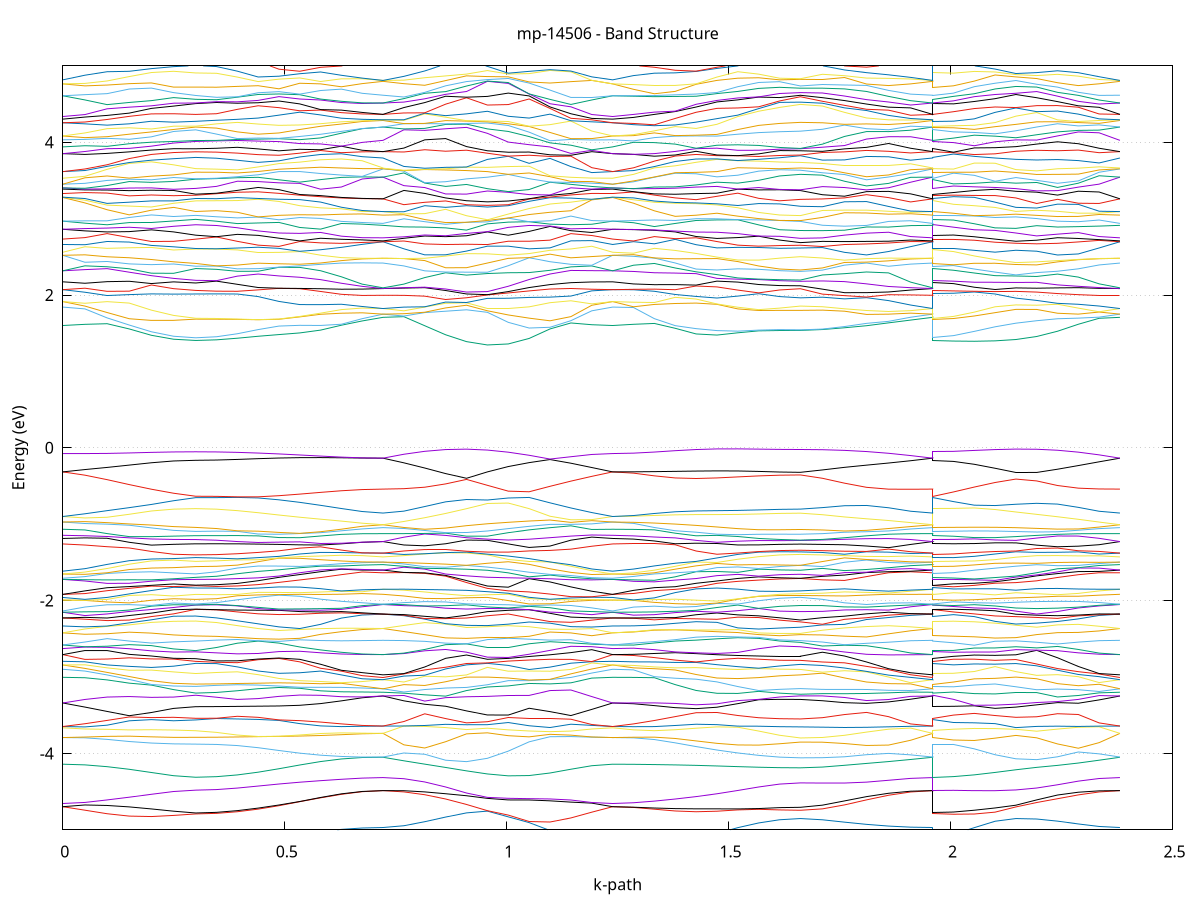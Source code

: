 set title 'mp-14506 - Band Structure'
set xlabel 'k-path'
set ylabel 'Energy (eV)'
set grid y
set yrange [-5:5]
set terminal png size 800,600
set output 'mp-14506_bands_gnuplot.png'
plot '-' using 1:2 with lines notitle, '-' using 1:2 with lines notitle, '-' using 1:2 with lines notitle, '-' using 1:2 with lines notitle, '-' using 1:2 with lines notitle, '-' using 1:2 with lines notitle, '-' using 1:2 with lines notitle, '-' using 1:2 with lines notitle, '-' using 1:2 with lines notitle, '-' using 1:2 with lines notitle, '-' using 1:2 with lines notitle, '-' using 1:2 with lines notitle, '-' using 1:2 with lines notitle, '-' using 1:2 with lines notitle, '-' using 1:2 with lines notitle, '-' using 1:2 with lines notitle, '-' using 1:2 with lines notitle, '-' using 1:2 with lines notitle, '-' using 1:2 with lines notitle, '-' using 1:2 with lines notitle, '-' using 1:2 with lines notitle, '-' using 1:2 with lines notitle, '-' using 1:2 with lines notitle, '-' using 1:2 with lines notitle, '-' using 1:2 with lines notitle, '-' using 1:2 with lines notitle, '-' using 1:2 with lines notitle, '-' using 1:2 with lines notitle, '-' using 1:2 with lines notitle, '-' using 1:2 with lines notitle, '-' using 1:2 with lines notitle, '-' using 1:2 with lines notitle, '-' using 1:2 with lines notitle, '-' using 1:2 with lines notitle, '-' using 1:2 with lines notitle, '-' using 1:2 with lines notitle, '-' using 1:2 with lines notitle, '-' using 1:2 with lines notitle, '-' using 1:2 with lines notitle, '-' using 1:2 with lines notitle, '-' using 1:2 with lines notitle, '-' using 1:2 with lines notitle, '-' using 1:2 with lines notitle, '-' using 1:2 with lines notitle, '-' using 1:2 with lines notitle, '-' using 1:2 with lines notitle, '-' using 1:2 with lines notitle, '-' using 1:2 with lines notitle, '-' using 1:2 with lines notitle, '-' using 1:2 with lines notitle, '-' using 1:2 with lines notitle, '-' using 1:2 with lines notitle, '-' using 1:2 with lines notitle, '-' using 1:2 with lines notitle, '-' using 1:2 with lines notitle, '-' using 1:2 with lines notitle, '-' using 1:2 with lines notitle, '-' using 1:2 with lines notitle, '-' using 1:2 with lines notitle, '-' using 1:2 with lines notitle, '-' using 1:2 with lines notitle, '-' using 1:2 with lines notitle, '-' using 1:2 with lines notitle, '-' using 1:2 with lines notitle, '-' using 1:2 with lines notitle, '-' using 1:2 with lines notitle, '-' using 1:2 with lines notitle, '-' using 1:2 with lines notitle, '-' using 1:2 with lines notitle, '-' using 1:2 with lines notitle, '-' using 1:2 with lines notitle, '-' using 1:2 with lines notitle, '-' using 1:2 with lines notitle, '-' using 1:2 with lines notitle, '-' using 1:2 with lines notitle, '-' using 1:2 with lines notitle, '-' using 1:2 with lines notitle, '-' using 1:2 with lines notitle, '-' using 1:2 with lines notitle, '-' using 1:2 with lines notitle, '-' using 1:2 with lines notitle, '-' using 1:2 with lines notitle, '-' using 1:2 with lines notitle, '-' using 1:2 with lines notitle, '-' using 1:2 with lines notitle, '-' using 1:2 with lines notitle, '-' using 1:2 with lines notitle, '-' using 1:2 with lines notitle, '-' using 1:2 with lines notitle, '-' using 1:2 with lines notitle, '-' using 1:2 with lines notitle, '-' using 1:2 with lines notitle, '-' using 1:2 with lines notitle, '-' using 1:2 with lines notitle, '-' using 1:2 with lines notitle, '-' using 1:2 with lines notitle, '-' using 1:2 with lines notitle, '-' using 1:2 with lines notitle, '-' using 1:2 with lines notitle, '-' using 1:2 with lines notitle, '-' using 1:2 with lines notitle, '-' using 1:2 with lines notitle, '-' using 1:2 with lines notitle, '-' using 1:2 with lines notitle, '-' using 1:2 with lines notitle, '-' using 1:2 with lines notitle, '-' using 1:2 with lines notitle, '-' using 1:2 with lines notitle, '-' using 1:2 with lines notitle, '-' using 1:2 with lines notitle, '-' using 1:2 with lines notitle, '-' using 1:2 with lines notitle, '-' using 1:2 with lines notitle, '-' using 1:2 with lines notitle, '-' using 1:2 with lines notitle, '-' using 1:2 with lines notitle, '-' using 1:2 with lines notitle, '-' using 1:2 with lines notitle, '-' using 1:2 with lines notitle, '-' using 1:2 with lines notitle, '-' using 1:2 with lines notitle, '-' using 1:2 with lines notitle, '-' using 1:2 with lines notitle, '-' using 1:2 with lines notitle, '-' using 1:2 with lines notitle, '-' using 1:2 with lines notitle, '-' using 1:2 with lines notitle, '-' using 1:2 with lines notitle, '-' using 1:2 with lines notitle, '-' using 1:2 with lines notitle, '-' using 1:2 with lines notitle, '-' using 1:2 with lines notitle, '-' using 1:2 with lines notitle, '-' using 1:2 with lines notitle, '-' using 1:2 with lines notitle, '-' using 1:2 with lines notitle, '-' using 1:2 with lines notitle, '-' using 1:2 with lines notitle, '-' using 1:2 with lines notitle, '-' using 1:2 with lines notitle, '-' using 1:2 with lines notitle, '-' using 1:2 with lines notitle, '-' using 1:2 with lines notitle, '-' using 1:2 with lines notitle, '-' using 1:2 with lines notitle, '-' using 1:2 with lines notitle, '-' using 1:2 with lines notitle, '-' using 1:2 with lines notitle, '-' using 1:2 with lines notitle, '-' using 1:2 with lines notitle, '-' using 1:2 with lines notitle, '-' using 1:2 with lines notitle, '-' using 1:2 with lines notitle, '-' using 1:2 with lines notitle, '-' using 1:2 with lines notitle, '-' using 1:2 with lines notitle, '-' using 1:2 with lines notitle, '-' using 1:2 with lines notitle, '-' using 1:2 with lines notitle, '-' using 1:2 with lines notitle
0.000000 -12.072599
0.049912 -12.067799
0.099824 -12.053699
0.149737 -12.030599
0.199649 -11.999399
0.249561 -11.961799
0.299473 -11.932399
0.299473 -11.932399
0.346352 -11.929199
0.393230 -11.919499
0.440109 -11.903899
0.486987 -11.883099
0.533865 -11.858299
0.580744 -11.831399
0.627622 -11.805099
0.674501 -11.784099
0.721379 -11.775199
0.721379 -11.775199
0.721379 -11.775199
0.721379 -11.775199
0.768414 -11.799799
0.815449 -11.816599
0.862484 -11.825299
0.909518 -11.864499
0.956553 -11.916199
1.003588 -11.961999
1.050622 -12.000799
1.097657 -12.031799
1.144692 -12.054299
1.191727 -12.067999
1.238761 -12.072599
1.238761 -12.072599
1.285759 -12.068499
1.332757 -12.056599
1.379755 -12.037199
1.426753 -12.010899
1.473751 -11.979099
1.520749 -11.943899
1.567747 -11.908899
1.614745 -11.880899
1.661743 -11.869299
1.661743 -11.869299
1.661743 -11.869299
1.661743 -11.869299
1.711402 -11.865699
1.761060 -11.855299
1.810719 -11.838999
1.860378 -11.818199
1.910037 -11.795699
1.959695 -11.775199
1.959695 -11.775199
1.959695 -11.775199
1.959695 -11.932399
2.006574 -11.929299
2.053452 -11.920199
2.100330 -11.905899
2.147208 -11.887699
2.194087 -11.866899
2.240965 -11.844599
2.287843 -11.821599
2.334722 -11.798499
2.381600 -11.775199
e
0.000000 -11.617099
0.049912 -11.651899
0.099824 -11.697299
0.149737 -11.748999
0.199649 -11.803099
0.249561 -11.855299
0.299473 -11.889699
0.299473 -11.889699
0.346352 -11.887099
0.393230 -11.879299
0.440109 -11.866799
0.486987 -11.850599
0.533865 -11.831699
0.580744 -11.812099
0.627622 -11.793999
0.674501 -11.780599
0.721379 -11.775199
0.721379 -11.775199
0.721379 -11.775199
0.721379 -11.775199
0.768414 -11.743599
0.815449 -11.750399
0.862484 -11.808499
0.909518 -11.825599
0.956553 -11.817399
1.003588 -11.800899
1.050622 -11.776499
1.097657 -11.744699
1.144692 -11.706499
1.191727 -11.663299
1.238761 -11.617099
1.238761 -11.617099
1.285759 -11.629699
1.332757 -11.657399
1.379755 -11.688899
1.426753 -11.719399
1.473751 -11.746599
1.520749 -11.768999
1.567747 -11.785699
1.614745 -11.795999
1.661743 -11.799499
1.661743 -11.799499
1.661743 -11.799499
1.661743 -11.799499
1.711402 -11.796299
1.761060 -11.787199
1.810719 -11.774499
1.860378 -11.763899
1.910037 -11.763299
1.959695 -11.775199
1.959695 -11.775199
1.959695 -11.775199
1.959695 -11.889699
2.006574 -11.886399
2.053452 -11.876299
2.100330 -11.859299
2.147208 -11.835499
2.194087 -11.805199
2.240965 -11.770099
2.287843 -11.740299
2.334722 -11.752699
2.381600 -11.775199
e
0.000000 -11.617099
0.049912 -11.593999
0.099824 -11.576699
0.149737 -11.559699
0.199649 -11.542699
0.249561 -11.529199
0.299473 -11.523899
0.299473 -11.523899
0.346352 -11.528699
0.393230 -11.541999
0.440109 -11.560899
0.486987 -11.582499
0.533865 -11.604399
0.580744 -11.624799
0.627622 -11.642599
0.674501 -11.655999
0.721379 -11.661699
0.721379 -11.661699
0.721379 -11.661699
0.721379 -11.661699
0.768414 -11.694699
0.815449 -11.705899
0.862484 -11.663499
0.909518 -11.618399
0.956553 -11.573699
1.003588 -11.534499
1.050622 -11.522499
1.097657 -11.516699
1.144692 -11.531999
1.191727 -11.571399
1.238761 -11.617099
1.238761 -11.617099
1.285759 -11.619399
1.332757 -11.625999
1.379755 -11.635799
1.426753 -11.647699
1.473751 -11.660399
1.520749 -11.672599
1.567747 -11.683399
1.614745 -11.691699
1.661743 -11.695299
1.661743 -11.695299
1.661743 -11.695299
1.661743 -11.695299
1.711402 -11.694699
1.761060 -11.693099
1.810719 -11.690199
1.860378 -11.683899
1.910037 -11.671199
1.959695 -11.661699
1.959695 -11.661699
1.959695 -11.661699
1.959695 -11.523899
2.006574 -11.533999
2.053452 -11.559699
2.100330 -11.592899
2.147208 -11.627799
2.194087 -11.661299
2.240965 -11.691299
2.287843 -11.709399
2.334722 -11.683099
2.381600 -11.661699
e
0.000000 -11.506599
0.049912 -11.497599
0.099824 -11.476699
0.149737 -11.452199
0.199649 -11.427599
0.249561 -11.404699
0.299473 -11.392599
0.299473 -11.392599
0.346352 -11.402499
0.393230 -11.427499
0.440109 -11.459299
0.486987 -11.492599
0.533865 -11.524299
0.580744 -11.552399
0.627622 -11.575299
0.674501 -11.590999
0.721379 -11.596999
0.721379 -11.596999
0.721379 -11.596999
0.721379 -11.596999
0.768414 -11.575399
0.815449 -11.553499
0.862484 -11.543099
0.909518 -11.537599
0.956553 -11.533099
1.003588 -11.528199
1.050622 -11.509499
1.097657 -11.508299
1.144692 -11.511499
1.191727 -11.507899
1.238761 -11.506599
1.238761 -11.506599
1.285759 -11.494399
1.332757 -11.467699
1.379755 -11.436999
1.426753 -11.406099
1.473751 -11.376799
1.520749 -11.404799
1.567747 -11.457399
1.614745 -11.494899
1.661743 -11.509199
1.661743 -11.509199
1.661743 -11.509199
1.661743 -11.509199
1.711402 -11.511799
1.761060 -11.519999
1.810719 -11.535099
1.860378 -11.557099
1.910037 -11.582499
1.959695 -11.596999
1.959695 -11.596999
1.959695 -11.596999
1.959695 -11.392599
2.006574 -11.399999
2.053452 -11.418799
2.100330 -11.443699
2.147208 -11.470599
2.194087 -11.497299
2.240965 -11.523299
2.287843 -11.549899
2.334722 -11.578399
2.381600 -11.596999
e
0.000000 -11.122399
0.049912 -11.150899
0.099824 -11.182199
0.149737 -11.219399
0.199649 -11.261099
0.249561 -11.298599
0.299473 -11.316499
0.299473 -11.316499
0.346352 -11.320299
0.393230 -11.331599
0.440109 -11.349499
0.486987 -11.372399
0.533865 -11.397799
0.580744 -11.423199
0.627622 -11.445799
0.674501 -11.462099
0.721379 -11.468399
0.721379 -11.468399
0.721379 -11.468399
0.721379 -11.468399
0.768414 -11.458099
0.815449 -11.426899
0.862484 -11.381699
0.909518 -11.331899
0.956553 -11.282099
1.003588 -11.234399
1.050622 -11.229499
1.097657 -11.225499
1.144692 -11.201999
1.191727 -11.164999
1.238761 -11.122399
1.238761 -11.122399
1.285759 -11.132399
1.332757 -11.166599
1.379755 -11.219999
1.426753 -11.281299
1.473751 -11.344399
1.520749 -11.350899
1.567747 -11.330099
1.614745 -11.316399
1.661743 -11.311499
1.661743 -11.311499
1.661743 -11.311499
1.661743 -11.311499
1.711402 -11.325599
1.761060 -11.359699
1.810719 -11.399999
1.860378 -11.435899
1.910037 -11.459899
1.959695 -11.468399
1.959695 -11.468399
1.959695 -11.468399
1.959695 -11.316399
2.006574 -11.312399
2.053452 -11.308599
2.100330 -11.316399
2.147208 -11.337299
2.194087 -11.367699
2.240965 -11.402499
2.287843 -11.435699
2.334722 -11.459599
2.381600 -11.468399
e
0.000000 -11.122399
0.049912 -11.103399
0.099824 -11.126899
0.149737 -11.156299
0.199649 -11.174499
0.249561 -11.184299
0.299473 -11.187399
0.299473 -11.187399
0.346352 -11.180299
0.393230 -11.166199
0.440109 -11.161199
0.486987 -11.169199
0.533865 -11.179799
0.580744 -11.187499
0.627622 -11.191099
0.674501 -11.191199
0.721379 -11.190399
0.721379 -11.190399
0.721379 -11.190399
0.721379 -11.190399
0.768414 -11.200799
0.815449 -11.207499
0.862484 -11.210599
0.909518 -11.211499
0.956553 -11.213499
1.003588 -11.220699
1.050622 -11.189799
1.097657 -11.149299
1.144692 -11.113699
1.191727 -11.084299
1.238761 -11.122399
1.238761 -11.122399
1.285759 -11.121699
1.332757 -11.120899
1.379755 -11.121899
1.426753 -11.124999
1.473751 -11.128499
1.520749 -11.130599
1.567747 -11.130399
1.614745 -11.128199
1.661743 -11.126599
1.661743 -11.126599
1.661743 -11.126599
1.661743 -11.126599
1.711402 -11.134199
1.761060 -11.158099
1.810719 -11.180999
1.860378 -11.193399
1.910037 -11.195499
1.959695 -11.190399
1.959695 -11.190399
1.959695 -11.190399
1.959695 -11.187399
2.006574 -11.184799
2.053452 -11.178099
2.100330 -11.174099
2.147208 -11.180199
2.194087 -11.190499
2.240965 -11.198399
2.287843 -11.201199
2.334722 -11.198299
2.381600 -11.190399
e
0.000000 -11.064399
0.049912 -11.080699
0.099824 -11.081299
0.149737 -11.079399
0.199649 -11.080799
0.249561 -11.082499
0.299473 -11.083099
0.299473 -11.083099
0.346352 -11.091599
0.393230 -11.104999
0.440109 -11.108599
0.486987 -11.111599
0.533865 -11.134099
0.580744 -11.155899
0.627622 -11.173999
0.674501 -11.185899
0.721379 -11.190399
0.721379 -11.190399
0.721379 -11.190399
0.721379 -11.190399
0.768414 -11.176599
0.815449 -11.160099
0.862484 -11.141899
0.909518 -11.123099
0.956553 -11.104699
1.003588 -11.090999
1.050622 -11.088799
1.097657 -11.072599
1.144692 -11.057599
1.191727 -11.081199
1.238761 -11.064399
1.238761 -11.064399
1.285759 -11.075699
1.332757 -11.095999
1.379755 -11.105899
1.426753 -11.109399
1.473751 -11.109099
1.520749 -11.106699
1.567747 -11.103599
1.614745 -11.104299
1.661743 -11.106999
1.661743 -11.106999
1.661743 -11.106999
1.661743 -11.106999
1.711402 -11.122799
1.761060 -11.140099
1.810719 -11.154899
1.860378 -11.169199
1.910037 -11.181199
1.959695 -11.190399
1.959695 -11.190399
1.959695 -11.190399
1.959695 -11.083099
2.006574 -11.084999
2.053452 -11.091399
2.100330 -11.101999
2.147208 -11.115899
2.194087 -11.132699
2.240965 -11.149799
2.287843 -11.165399
2.334722 -11.178999
2.381600 -11.190399
e
0.000000 -11.061399
0.049912 -11.058999
0.099824 -11.058299
0.149737 -11.058299
0.199649 -11.058999
0.249561 -11.060299
0.299473 -11.061099
0.299473 -11.061099
0.346352 -11.065299
0.393230 -11.075799
0.440109 -11.091399
0.486987 -11.102999
0.533865 -11.101599
0.580744 -11.108499
0.627622 -11.120799
0.674501 -11.132799
0.721379 -11.138399
0.721379 -11.138399
0.721379 -11.138399
0.721379 -11.138399
0.768414 -11.133999
0.815449 -11.121999
0.862484 -11.105099
0.909518 -11.086799
0.956553 -11.073999
1.003588 -11.087699
1.050622 -11.072699
1.097657 -11.060799
1.144692 -11.048999
1.191727 -11.051399
1.238761 -11.061399
1.238761 -11.061399
1.285759 -11.065999
1.332757 -11.069499
1.379755 -11.073499
1.426753 -11.078399
1.473751 -11.084699
1.520749 -11.091699
1.567747 -11.098499
1.614745 -11.100999
1.661743 -11.100099
1.661743 -11.100099
1.661743 -11.100099
1.661743 -11.100099
1.711402 -11.096199
1.761060 -11.095999
1.810719 -11.105399
1.860378 -11.119599
1.910037 -11.132699
1.959695 -11.138399
1.959695 -11.138399
1.959695 -11.138399
1.959695 -11.061099
2.006574 -11.069899
2.053452 -11.084499
2.100330 -11.088599
2.147208 -11.084299
2.194087 -11.090799
2.240965 -11.105199
2.287843 -11.121099
2.334722 -11.133499
2.381600 -11.138399
e
0.000000 -11.004799
0.049912 -11.015899
0.099824 -11.014899
0.149737 -11.021799
0.199649 -11.025999
0.249561 -11.027799
0.299473 -11.028199
0.299473 -11.028199
0.346352 -11.018899
0.393230 -11.008799
0.440109 -10.993699
0.486987 -10.973399
0.533865 -10.951399
0.580744 -10.933299
0.627622 -10.922299
0.674501 -10.916799
0.721379 -10.914999
0.721379 -10.914999
0.721379 -10.914999
0.721379 -10.914999
0.768414 -10.938699
0.815449 -10.969499
0.862484 -11.005299
0.909518 -11.042299
0.956553 -11.070499
1.003588 -11.058099
1.050622 -11.050299
1.097657 -11.046799
1.144692 -11.047099
1.191727 -11.022399
1.238761 -11.004799
1.238761 -11.004799
1.285759 -11.017299
1.332757 -11.018499
1.379755 -11.020199
1.426753 -11.023999
1.473751 -11.028599
1.520749 -11.033299
1.567747 -11.037399
1.614745 -11.040099
1.661743 -11.041099
1.661743 -11.041099
1.661743 -11.041099
1.661743 -11.041099
1.711402 -11.028899
1.761060 -11.005399
1.810719 -10.977199
1.860378 -10.950899
1.910037 -10.929899
1.959695 -10.914999
1.959695 -10.914999
1.959695 -10.914999
1.959695 -11.028199
2.006574 -11.039499
2.053452 -11.045799
2.100330 -11.049999
2.147208 -11.045499
2.194087 -11.021499
2.240965 -10.989999
2.287843 -10.959799
2.334722 -10.934299
2.381600 -10.914999
e
0.000000 -11.004799
0.049912 -11.005699
0.099824 -11.010999
0.149737 -11.014299
0.199649 -11.018699
0.249561 -11.021999
0.299473 -11.023299
0.299473 -11.023299
0.346352 -11.017799
0.393230 -10.997099
0.440109 -10.975099
0.486987 -10.955199
0.533865 -10.939299
0.580744 -10.927999
0.627622 -10.920599
0.674501 -10.916399
0.721379 -10.914999
0.721379 -10.914999
0.721379 -10.914999
0.721379 -10.914999
0.768414 -10.899399
0.815449 -10.891899
0.862484 -10.890799
0.909518 -10.894599
0.956553 -10.901899
1.003588 -10.917899
1.050622 -10.936599
1.097657 -10.971099
1.144692 -11.004199
1.191727 -11.013099
1.238761 -11.004799
1.238761 -11.004799
1.285759 -11.010099
1.332757 -11.014399
1.379755 -11.014299
1.426753 -11.010199
1.473751 -11.004599
1.520749 -11.000699
1.567747 -11.000099
1.614745 -11.001599
1.661743 -11.002599
1.661743 -11.002599
1.661743 -11.002599
1.661743 -11.002599
1.711402 -10.987999
1.761060 -10.953999
1.810719 -10.917199
1.860378 -10.900499
1.910037 -10.905399
1.959695 -10.914999
1.959695 -10.914999
1.959695 -10.914999
1.959695 -11.023299
2.006574 -11.004999
2.053452 -10.985399
2.100330 -10.963999
2.147208 -10.939999
2.194087 -10.915399
2.240965 -10.896799
2.287843 -10.895599
2.334722 -10.902199
2.381600 -10.914999
e
0.000000 -10.997099
0.049912 -11.005399
0.099824 -11.005899
0.149737 -10.997299
0.199649 -10.990999
0.249561 -10.987399
0.299473 -10.986199
0.299473 -10.986199
0.346352 -10.982199
0.393230 -10.970399
0.440109 -10.953999
0.486987 -10.936599
0.533865 -10.918899
0.580744 -10.898399
0.627622 -10.874199
0.674501 -10.849499
0.721379 -10.844599
0.721379 -10.844599
0.721379 -10.844499
0.721379 -10.844499
0.768414 -10.849499
0.815449 -10.858999
0.862484 -10.870799
0.909518 -10.884599
0.956553 -10.900399
1.003588 -10.912999
1.050622 -10.935599
1.097657 -10.955899
1.144692 -10.974599
1.191727 -10.990299
1.238761 -10.997099
1.238761 -10.997099
1.285759 -10.991799
1.332757 -10.980799
1.379755 -10.962499
1.426753 -10.941799
1.473751 -10.922699
1.520749 -10.907299
1.567747 -10.896199
1.614745 -10.889699
1.661743 -10.887499
1.661743 -10.887499
1.661743 -10.887499
1.661743 -10.887499
1.711402 -10.888899
1.761060 -10.891399
1.810719 -10.893199
1.860378 -10.879299
1.910037 -10.853099
1.959695 -10.844599
1.959695 -10.844599
1.959695 -10.844499
1.959695 -10.986199
2.006574 -10.978499
2.053452 -10.957999
2.100330 -10.933799
2.147208 -10.912399
2.194087 -10.897899
2.240965 -10.886799
2.287843 -10.867399
2.334722 -10.850699
2.381600 -10.844599
e
0.000000 -10.994499
0.049912 -10.982699
0.099824 -10.963399
0.149737 -10.935499
0.199649 -10.906599
0.249561 -10.885999
0.299473 -10.878799
0.299473 -10.878799
0.346352 -10.879599
0.393230 -10.881499
0.440109 -10.882899
0.486987 -10.881099
0.533865 -10.874299
0.580744 -10.863899
0.627622 -10.853699
0.674501 -10.846899
0.721379 -10.829899
0.721379 -10.829899
0.721379 -10.829799
0.721379 -10.829799
0.768414 -10.826599
0.815449 -10.836699
0.862484 -10.850899
0.909518 -10.868599
0.956553 -10.888899
1.003588 -10.910599
1.050622 -10.932399
1.097657 -10.953299
1.144692 -10.972399
1.191727 -10.989299
1.238761 -10.994499
1.238761 -10.994499
1.285759 -10.984799
1.332757 -10.968199
1.379755 -10.948899
1.426753 -10.928499
1.473751 -10.908799
1.520749 -10.891599
1.567747 -10.878899
1.614745 -10.871399
1.661743 -10.868899
1.661743 -10.868899
1.661743 -10.868899
1.661743 -10.868899
1.711402 -10.865399
1.761060 -10.857799
1.810719 -10.849599
1.860378 -10.843699
1.910037 -10.840299
1.959695 -10.829899
1.959695 -10.829899
1.959695 -10.829799
1.959695 -10.878799
2.006574 -10.877799
2.053452 -10.875499
2.100330 -10.872199
2.147208 -10.867399
2.194087 -10.859199
2.240965 -10.848499
2.287843 -10.839899
2.334722 -10.835499
2.381600 -10.829899
e
0.000000 -10.994499
0.049912 -10.963099
0.099824 -10.924399
0.149737 -10.889899
0.199649 -10.860699
0.249561 -10.836099
0.299473 -10.823099
0.299473 -10.823099
0.346352 -10.823599
0.393230 -10.825099
0.440109 -10.826999
0.486987 -10.828599
0.533865 -10.829099
0.580744 -10.827899
0.627622 -10.825199
0.674501 -10.821999
0.721379 -10.820499
0.721379 -10.820499
0.721379 -10.820499
0.721379 -10.820499
0.768414 -10.824699
0.815449 -10.820999
0.862484 -10.828999
0.909518 -10.843699
0.956553 -10.865299
1.003588 -10.892199
1.050622 -10.915599
1.097657 -10.931999
1.144692 -10.949799
1.191727 -10.970799
1.238761 -10.994499
1.238761 -10.994499
1.285759 -10.966099
1.332757 -10.930499
1.379755 -10.898899
1.426753 -10.872199
1.473751 -10.849899
1.520749 -10.831999
1.567747 -10.818499
1.614745 -10.809999
1.661743 -10.807099
1.661743 -10.807099
1.661743 -10.807099
1.661743 -10.807099
1.711402 -10.809899
1.761060 -10.815599
1.810719 -10.820699
1.860378 -10.822699
1.910037 -10.821699
1.959695 -10.820499
1.959695 -10.820499
1.959695 -10.820499
1.959695 -10.823099
2.006574 -10.822099
2.053452 -10.818899
2.100330 -10.813499
2.147208 -10.807699
2.194087 -10.812799
2.240965 -10.819999
2.287843 -10.823499
2.334722 -10.822399
2.381600 -10.820499
e
0.000000 -10.708199
0.049912 -10.710999
0.099824 -10.719299
0.149737 -10.732299
0.199649 -10.748999
0.249561 -10.767099
0.299473 -10.777999
0.299473 -10.777999
0.346352 -10.777599
0.393230 -10.776699
0.440109 -10.775699
0.486987 -10.775399
0.533865 -10.776999
0.580744 -10.781899
0.627622 -10.791099
0.674501 -10.804999
0.721379 -10.820399
0.721379 -10.820399
0.721379 -10.820499
0.721379 -10.820499
0.768414 -10.818499
0.815449 -10.814799
0.862484 -10.802299
0.909518 -10.787399
0.956553 -10.770899
1.003588 -10.753999
1.050622 -10.738499
1.097657 -10.725499
1.144692 -10.715899
1.191727 -10.710099
1.238761 -10.708199
1.238761 -10.708199
1.285759 -10.710999
1.332757 -10.719099
1.379755 -10.731399
1.426753 -10.746399
1.473751 -10.761499
1.520749 -10.774299
1.567747 -10.782799
1.614745 -10.786699
1.661743 -10.787799
1.661743 -10.787799
1.661743 -10.787799
1.661743 -10.787799
1.711402 -10.787099
1.761060 -10.786999
1.810719 -10.789999
1.860378 -10.796799
1.910037 -10.807799
1.959695 -10.820499
1.959695 -10.820499
1.959695 -10.820499
1.959695 -10.777999
2.006574 -10.779899
2.053452 -10.785499
2.100330 -10.793699
2.147208 -10.803099
2.194087 -10.802699
2.240965 -10.801699
2.287843 -10.804899
2.334722 -10.812199
2.381600 -10.820499
e
0.000000 -10.419799
0.049912 -10.419099
0.099824 -10.417299
0.149737 -10.416099
0.199649 -10.416599
0.249561 -10.417399
0.299473 -10.417699
0.299473 -10.417699
0.346352 -10.418499
0.393230 -10.420399
0.440109 -10.422399
0.486987 -10.423499
0.533865 -10.423299
0.580744 -10.421899
0.627622 -10.419899
0.674501 -10.418199
0.721379 -10.417499
0.721379 -10.417499
0.721379 -10.417499
0.721379 -10.417499
0.768414 -10.418399
0.815449 -10.420799
0.862484 -10.424199
0.909518 -10.427399
0.956553 -10.429599
1.003588 -10.429999
1.050622 -10.428599
1.097657 -10.425899
1.144692 -10.422899
1.191727 -10.420699
1.238761 -10.419799
1.238761 -10.419799
1.285759 -10.418499
1.332757 -10.414899
1.379755 -10.411099
1.426753 -10.410099
1.473751 -10.411599
1.520749 -10.413699
1.567747 -10.415699
1.614745 -10.416999
1.661743 -10.417499
1.661743 -10.417499
1.661743 -10.417499
1.661743 -10.417499
1.711402 -10.421499
1.761060 -10.423199
1.810719 -10.422399
1.860378 -10.420399
1.910037 -10.418299
1.959695 -10.417499
1.959695 -10.417499
1.959695 -10.417499
1.959695 -10.417699
2.006574 -10.416799
2.053452 -10.414999
2.100330 -10.420699
2.147208 -10.424299
2.194087 -10.424799
2.240965 -10.423099
2.287843 -10.420499
2.334722 -10.418299
2.381600 -10.417499
e
0.000000 -10.398999
0.049912 -10.403899
0.099824 -10.407599
0.149737 -10.408399
0.199649 -10.405499
0.249561 -10.401599
0.299473 -10.399499
0.299473 -10.399499
0.346352 -10.398299
0.393230 -10.394899
0.440109 -10.389799
0.486987 -10.383899
0.533865 -10.378499
0.580744 -10.373799
0.627622 -10.369699
0.674501 -10.366899
0.721379 -10.365899
0.721379 -10.365899
0.721379 -10.365899
0.721379 -10.365899
0.768414 -10.371299
0.815449 -10.379399
0.862484 -10.388799
0.909518 -10.398199
0.956553 -10.406399
1.003588 -10.412299
1.050622 -10.415499
1.097657 -10.415599
1.144692 -10.412499
1.191727 -10.406699
1.238761 -10.398999
1.238761 -10.398999
1.285759 -10.399299
1.332757 -10.400199
1.379755 -10.401799
1.426753 -10.404199
1.473751 -10.407099
1.520749 -10.410099
1.567747 -10.412899
1.614745 -10.414799
1.661743 -10.415499
1.661743 -10.415499
1.661743 -10.415499
1.661743 -10.415499
1.711402 -10.408199
1.761060 -10.397699
1.810719 -10.386599
1.860378 -10.376799
1.910037 -10.369699
1.959695 -10.365899
1.959695 -10.365899
1.959695 -10.365899
1.959695 -10.399499
2.006574 -10.405699
2.053452 -10.412899
2.100330 -10.408999
2.147208 -10.402499
2.194087 -10.394599
2.240965 -10.385799
2.287843 -10.377399
2.334722 -10.370399
2.381600 -10.365899
e
0.000000 -10.398999
0.049912 -10.394299
0.099824 -10.390899
0.149737 -10.389399
0.199649 -10.389699
0.249561 -10.391299
0.299473 -10.392499
0.299473 -10.392499
0.346352 -10.391899
0.393230 -10.390099
0.440109 -10.387099
0.486987 -10.383099
0.533865 -10.377899
0.580744 -10.372599
0.627622 -10.368799
0.674501 -10.366599
0.721379 -10.365899
0.721379 -10.365899
0.721379 -10.365899
0.721379 -10.365899
0.768414 -10.363499
0.815449 -10.363999
0.862484 -10.366299
0.909518 -10.369299
0.956553 -10.372399
1.003588 -10.374899
1.050622 -10.377099
1.097657 -10.379799
1.144692 -10.384299
1.191727 -10.390999
1.238761 -10.398999
1.238761 -10.398999
1.285759 -10.399099
1.332757 -10.399199
1.379755 -10.397799
1.426753 -10.392499
1.473751 -10.384699
1.520749 -10.377199
1.567747 -10.371199
1.614745 -10.367599
1.661743 -10.366299
1.661743 -10.366299
1.661743 -10.366299
1.661743 -10.366299
1.711402 -10.366099
1.761060 -10.365499
1.810719 -10.364899
1.860378 -10.364399
1.910037 -10.364499
1.959695 -10.365899
1.959695 -10.365899
1.959695 -10.365899
1.959695 -10.392499
2.006574 -10.386999
2.053452 -10.380599
2.100330 -10.375399
2.147208 -10.371399
2.194087 -10.368299
2.240965 -10.365799
2.287843 -10.364199
2.334722 -10.363999
2.381600 -10.365899
e
0.000000 -10.268299
0.049912 -10.270199
0.099824 -10.268999
0.149737 -10.264499
0.199649 -10.258199
0.249561 -10.252699
0.299473 -10.250599
0.299473 -10.250599
0.346352 -10.252899
0.393230 -10.255799
0.440109 -10.256699
0.486987 -10.255299
0.533865 -10.251999
0.580744 -10.247999
0.627622 -10.244099
0.674501 -10.241299
0.721379 -10.240299
0.721379 -10.240299
0.721379 -10.240299
0.721379 -10.240299
0.768414 -10.240699
0.815449 -10.240099
0.862484 -10.238999
0.909518 -10.240899
0.956553 -10.245699
1.003588 -10.252599
1.050622 -10.260599
1.097657 -10.267899
1.144692 -10.272199
1.191727 -10.272299
1.238761 -10.268299
1.238761 -10.268299
1.285759 -10.267899
1.332757 -10.266799
1.379755 -10.264999
1.426753 -10.262499
1.473751 -10.259599
1.520749 -10.256599
1.567747 -10.253699
1.614745 -10.251599
1.661743 -10.250699
1.661743 -10.250699
1.661743 -10.250699
1.661743 -10.250699
1.711402 -10.250099
1.761060 -10.248199
1.810719 -10.245699
1.860378 -10.243099
1.910037 -10.241199
1.959695 -10.240299
1.959695 -10.240299
1.959695 -10.240299
1.959695 -10.250599
2.006574 -10.249999
2.053452 -10.248299
2.100330 -10.246099
2.147208 -10.243899
2.194087 -10.242299
2.240965 -10.241399
2.287843 -10.240999
2.334722 -10.240699
2.381600 -10.240299
e
0.000000 -10.268299
0.049912 -10.263799
0.099824 -10.257999
0.149737 -10.251799
0.199649 -10.245999
0.249561 -10.240799
0.299473 -10.237899
0.299473 -10.237899
0.346352 -10.234099
0.393230 -10.226699
0.440109 -10.220199
0.486987 -10.224199
0.533865 -10.228699
0.580744 -10.233199
0.627622 -10.236899
0.674501 -10.239399
0.721379 -10.240299
0.721379 -10.240299
0.721379 -10.240299
0.721379 -10.240299
0.768414 -10.239199
0.815449 -10.238299
0.862484 -10.238599
0.909518 -10.237999
0.956553 -10.237899
1.003588 -10.239299
1.050622 -10.242599
1.097657 -10.247799
1.144692 -10.254499
1.191727 -10.261699
1.238761 -10.268299
1.238761 -10.268299
1.285759 -10.266499
1.332757 -10.261499
1.379755 -10.253699
1.426753 -10.243899
1.473751 -10.233499
1.520749 -10.223499
1.567747 -10.218199
1.614745 -10.220499
1.661743 -10.221299
1.661743 -10.221299
1.661743 -10.221299
1.661743 -10.221299
1.711402 -10.223699
1.761060 -10.228199
1.810719 -10.232799
1.860378 -10.236699
1.910037 -10.239199
1.959695 -10.240299
1.959695 -10.240299
1.959695 -10.240299
1.959695 -10.237899
2.006574 -10.237899
2.053452 -10.237599
2.100330 -10.237299
2.147208 -10.236899
2.194087 -10.236899
2.240965 -10.237399
2.287843 -10.238299
2.334722 -10.239399
2.381600 -10.240299
e
0.000000 -10.196699
0.049912 -10.197199
0.099824 -10.198899
0.149737 -10.201999
0.199649 -10.206699
0.249561 -10.212099
0.299473 -10.215099
0.299473 -10.215099
0.346352 -10.215699
0.393230 -10.217399
0.440109 -10.218699
0.486987 -10.211099
0.533865 -10.204299
0.580744 -10.198599
0.627622 -10.193999
0.674501 -10.190999
0.721379 -10.189899
0.721379 -10.189899
0.721379 -10.189899
0.721379 -10.189899
0.768414 -10.189999
0.815449 -10.190499
0.862484 -10.191299
0.909518 -10.192299
0.956553 -10.193399
1.003588 -10.194499
1.050622 -10.195399
1.097657 -10.196099
1.144692 -10.196499
1.191727 -10.196699
1.238761 -10.196699
1.238761 -10.196699
1.285759 -10.197399
1.332757 -10.199399
1.379755 -10.202499
1.426753 -10.206499
1.473751 -10.210799
1.520749 -10.214799
1.567747 -10.215299
1.614745 -10.209899
1.661743 -10.207999
1.661743 -10.207999
1.661743 -10.207999
1.661743 -10.207999
1.711402 -10.205699
1.761060 -10.201299
1.810719 -10.196899
1.860378 -10.193199
1.910037 -10.190799
1.959695 -10.189899
1.959695 -10.189899
1.959695 -10.189899
1.959695 -10.215099
2.006574 -10.213899
2.053452 -10.210599
2.100330 -10.206199
2.147208 -10.201599
2.194087 -10.197499
2.240965 -10.194199
2.287843 -10.191799
2.334722 -10.190399
2.381600 -10.189899
e
0.000000 -5.819799
0.049912 -5.828199
0.099824 -5.850399
0.149737 -5.879299
0.199649 -5.906399
0.249561 -5.924999
0.299473 -5.931699
0.299473 -5.931699
0.346352 -5.932299
0.393230 -5.933999
0.440109 -5.936499
0.486987 -5.938999
0.533865 -5.940399
0.580744 -5.939599
0.627622 -5.935999
0.674501 -5.930599
0.721379 -5.927499
0.721379 -5.927499
0.721379 -5.927499
0.721379 -5.927499
0.768414 -5.928799
0.815449 -5.931899
0.862484 -5.934499
0.909518 -5.934099
0.956553 -5.928699
1.003588 -5.917399
1.050622 -5.899899
1.097657 -5.876999
1.144692 -5.851299
1.191727 -5.828999
1.238761 -5.819799
1.238761 -5.819799
1.285759 -5.826099
1.332757 -5.842599
1.379755 -5.863999
1.426753 -5.885599
1.473751 -5.904699
1.520749 -5.919899
1.567747 -5.930799
1.614745 -5.937399
1.661743 -5.939599
1.661743 -5.939599
1.661743 -5.939599
1.661743 -5.939599
1.711402 -5.939799
1.761060 -5.939799
1.810719 -5.938599
1.860378 -5.935299
1.910037 -5.930299
1.959695 -5.927499
1.959695 -5.927499
1.959695 -5.927499
1.959695 -5.931699
2.006574 -5.930599
2.053452 -5.928399
2.100330 -5.927099
2.147208 -5.928199
2.194087 -5.930999
2.240965 -5.933099
2.287843 -5.932399
2.334722 -5.929399
2.381600 -5.927499
e
0.000000 -5.588399
0.049912 -5.602499
0.099824 -5.621799
0.149737 -5.644099
0.199649 -5.664599
0.249561 -5.678799
0.299473 -5.683899
0.299473 -5.683899
0.346352 -5.679599
0.393230 -5.672299
0.440109 -5.678899
0.486987 -5.704399
0.533865 -5.736999
0.580744 -5.768099
0.627622 -5.793399
0.674501 -5.809899
0.721379 -5.815999
0.721379 -5.815999
0.721379 -5.815999
0.721379 -5.815999
0.768414 -5.815999
0.815449 -5.806299
0.862484 -5.786899
0.909518 -5.759199
0.956553 -5.728599
1.003588 -5.704799
1.050622 -5.679999
1.097657 -5.654899
1.144692 -5.630099
1.191727 -5.606999
1.238761 -5.588399
1.238761 -5.588399
1.285759 -5.597899
1.332757 -5.615999
1.379755 -5.632299
1.426753 -5.643999
1.473751 -5.654299
1.520749 -5.671499
1.567747 -5.695399
1.614745 -5.714699
1.661743 -5.721999
1.661743 -5.721999
1.661743 -5.721999
1.661743 -5.721999
1.711402 -5.729899
1.761060 -5.749699
1.810719 -5.773999
1.860378 -5.796199
1.910037 -5.811299
1.959695 -5.815999
1.959695 -5.815999
1.959695 -5.815999
1.959695 -5.683899
2.006574 -5.686399
2.053452 -5.693699
2.100330 -5.706599
2.147208 -5.728399
2.194087 -5.756299
2.240965 -5.781499
2.287843 -5.801099
2.334722 -5.813499
2.381600 -5.815999
e
0.000000 -5.588399
0.049912 -5.587399
0.099824 -5.595199
0.149737 -5.597099
0.199649 -5.590099
0.249561 -5.576099
0.299473 -5.562699
0.299473 -5.562699
0.346352 -5.568599
0.393230 -5.578699
0.440109 -5.587399
0.486987 -5.627299
0.533865 -5.675599
0.580744 -5.725299
0.627622 -5.769899
0.674501 -5.802699
0.721379 -5.815899
0.721379 -5.815899
0.721379 -5.815999
0.721379 -5.815999
0.768414 -5.807299
0.815449 -5.791999
0.862484 -5.772699
0.909518 -5.751299
0.956553 -5.725099
1.003588 -5.687499
1.050622 -5.649499
1.097657 -5.614899
1.144692 -5.589299
1.191727 -5.580199
1.238761 -5.588399
1.238761 -5.588399
1.285759 -5.590499
1.332757 -5.592899
1.379755 -5.591399
1.426753 -5.586599
1.473751 -5.581199
1.520749 -5.584799
1.567747 -5.587199
1.614745 -5.583899
1.661743 -5.585199
1.661743 -5.585199
1.661743 -5.585199
1.661743 -5.585199
1.711402 -5.634199
1.761060 -5.684899
1.810719 -5.732299
1.860378 -5.773199
1.910037 -5.802999
1.959695 -5.815899
1.959695 -5.815899
1.959695 -5.815999
1.959695 -5.562699
2.006574 -5.574999
2.053452 -5.612899
2.100330 -5.661699
2.147208 -5.703099
2.194087 -5.734299
2.240965 -5.761999
2.287843 -5.786899
2.334722 -5.806099
2.381600 -5.815899
e
0.000000 -5.525799
0.049912 -5.522899
0.099824 -5.518499
0.149737 -5.518899
0.199649 -5.524299
0.249561 -5.535399
0.299473 -5.547799
0.299473 -5.547799
0.346352 -5.550499
0.393230 -5.561799
0.440109 -5.573499
0.486987 -5.548799
0.533865 -5.519299
0.580744 -5.497699
0.627622 -5.495499
0.674501 -5.495399
0.721379 -5.495399
0.721379 -5.495399
0.721379 -5.495399
0.721379 -5.495399
0.768414 -5.494099
0.815449 -5.486599
0.862484 -5.498199
0.909518 -5.522599
0.956553 -5.550099
1.003588 -5.570799
1.050622 -5.578299
1.097657 -5.571399
1.144692 -5.553899
1.191727 -5.534599
1.238761 -5.525799
1.238761 -5.525799
1.285759 -5.518599
1.332757 -5.507799
1.379755 -5.508899
1.426753 -5.534099
1.473751 -5.566099
1.520749 -5.578999
1.567747 -5.580799
1.614745 -5.583799
1.661743 -5.582099
1.661743 -5.582099
1.661743 -5.582099
1.661743 -5.582099
1.711402 -5.538399
1.761060 -5.509699
1.810719 -5.502099
1.860378 -5.498399
1.910037 -5.496299
1.959695 -5.495399
1.959695 -5.495399
1.959695 -5.495399
1.959695 -5.547799
2.006574 -5.539599
2.053452 -5.521299
2.100330 -5.506199
2.147208 -5.500999
2.194087 -5.494499
2.240965 -5.489599
2.287843 -5.490999
2.334722 -5.494699
2.381600 -5.495399
e
0.000000 -5.393299
0.049912 -5.407499
0.099824 -5.437399
0.149737 -5.461399
0.199649 -5.476599
0.249561 -5.484099
0.299473 -5.485299
0.299473 -5.485299
0.346352 -5.481899
0.393230 -5.486499
0.440109 -5.492999
0.486987 -5.495099
0.533865 -5.495399
0.580744 -5.495399
0.627622 -5.489999
0.674501 -5.492599
0.721379 -5.495399
0.721379 -5.495399
0.721379 -5.495399
0.721379 -5.495399
0.768414 -5.489599
0.815449 -5.484099
0.862484 -5.474999
0.909518 -5.461599
0.956553 -5.448499
1.003588 -5.436699
1.050622 -5.425799
1.097657 -5.414899
1.144692 -5.404899
1.191727 -5.396799
1.238761 -5.393299
1.238761 -5.393299
1.285759 -5.412299
1.332757 -5.440499
1.379755 -5.468399
1.426753 -5.492199
1.473751 -5.509199
1.520749 -5.517099
1.567747 -5.516499
1.614745 -5.512699
1.661743 -5.510599
1.661743 -5.510599
1.661743 -5.510599
1.661743 -5.510599
1.711402 -5.507599
1.761060 -5.495699
1.810719 -5.478199
1.860378 -5.477699
1.910037 -5.489599
1.959695 -5.495399
1.959695 -5.495399
1.959695 -5.495399
1.959695 -5.485299
2.006574 -5.496699
2.053452 -5.505199
2.100330 -5.500599
2.147208 -5.488199
2.194087 -5.481899
2.240965 -5.480799
2.287843 -5.482099
2.334722 -5.490399
2.381600 -5.495399
e
0.000000 -5.386499
0.049912 -5.402199
0.099824 -5.417599
0.149737 -5.433699
0.199649 -5.451099
0.249561 -5.466199
0.299473 -5.472699
0.299473 -5.472699
0.346352 -5.477099
0.393230 -5.474199
0.440109 -5.465699
0.486987 -5.458299
0.533865 -5.453899
0.580744 -5.455599
0.627622 -5.465699
0.674501 -5.474799
0.721379 -5.477799
0.721379 -5.477799
0.721379 -5.477899
0.721379 -5.477899
0.768414 -5.478899
0.815449 -5.478099
0.862484 -5.462499
0.909518 -5.442699
0.956553 -5.421299
1.003588 -5.402199
1.050622 -5.388099
1.097657 -5.379999
1.144692 -5.391499
1.191727 -5.382599
1.238761 -5.386499
1.238761 -5.386499
1.285759 -5.401399
1.332757 -5.429799
1.379755 -5.454899
1.426753 -5.461499
1.473751 -5.459399
1.520749 -5.455799
1.567747 -5.450399
1.614745 -5.443199
1.661743 -5.439199
1.661743 -5.439199
1.661743 -5.439199
1.661743 -5.439199
1.711402 -5.440599
1.761060 -5.445099
1.810719 -5.453699
1.860378 -5.468999
1.910037 -5.475899
1.959695 -5.477899
1.959695 -5.477899
1.959695 -5.477899
1.959695 -5.472699
2.006574 -5.469399
2.053452 -5.464399
2.100330 -5.451199
2.147208 -5.435599
2.194087 -5.439799
2.240965 -5.458099
2.287843 -5.473899
2.334722 -5.477399
2.381600 -5.477899
e
0.000000 -5.386499
0.049912 -5.366299
0.099824 -5.344399
0.149737 -5.327699
0.199649 -5.311899
0.249561 -5.300199
0.299473 -5.295799
0.299473 -5.295799
0.346352 -5.294799
0.393230 -5.297099
0.440109 -5.310499
0.486987 -5.336499
0.533865 -5.377499
0.580744 -5.405699
0.627622 -5.413799
0.674501 -5.411499
0.721379 -5.409799
0.721379 -5.409799
0.721379 -5.409799
0.721379 -5.409799
0.768414 -5.431299
0.815449 -5.432999
0.862484 -5.412099
0.909518 -5.371499
0.956553 -5.315699
1.003588 -5.315799
1.050622 -5.347599
1.097657 -5.376799
1.144692 -5.377499
1.191727 -5.380499
1.238761 -5.386499
1.238761 -5.386499
1.285759 -5.364499
1.332757 -5.335499
1.379755 -5.325799
1.426753 -5.328299
1.473751 -5.339099
1.520749 -5.354299
1.567747 -5.369799
1.614745 -5.381499
1.661743 -5.386099
1.661743 -5.386099
1.661743 -5.386099
1.661743 -5.386099
1.711402 -5.394399
1.761060 -5.414499
1.810719 -5.434699
1.860378 -5.435399
1.910037 -5.424899
1.959695 -5.409799
1.959695 -5.409799
1.959695 -5.409799
1.959695 -5.295799
2.006574 -5.306699
2.053452 -5.326599
2.100330 -5.348999
2.147208 -5.375399
2.194087 -5.405299
2.240965 -5.427099
2.287843 -5.434999
2.334722 -5.428499
2.381600 -5.409799
e
0.000000 -5.346899
0.049912 -5.354499
0.099824 -5.324099
0.149737 -5.278299
0.199649 -5.235499
0.249561 -5.204399
0.299473 -5.192899
0.299473 -5.192899
0.346352 -5.209099
0.393230 -5.245599
0.440109 -5.290399
0.486987 -5.333499
0.533865 -5.358099
0.580744 -5.379399
0.627622 -5.395599
0.674501 -5.405999
0.721379 -5.409799
0.721379 -5.409799
0.721379 -5.409799
0.721379 -5.409799
0.768414 -5.374999
0.815449 -5.335399
0.862484 -5.301999
0.909518 -5.297899
0.956553 -5.305799
1.003588 -5.310399
1.050622 -5.318899
1.097657 -5.335099
1.144692 -5.358699
1.191727 -5.379799
1.238761 -5.346899
1.238761 -5.346899
1.285759 -5.337599
1.332757 -5.325099
1.379755 -5.317899
1.426753 -5.315799
1.473751 -5.316399
1.520749 -5.317399
1.567747 -5.318999
1.614745 -5.322299
1.661743 -5.324799
1.661743 -5.324799
1.661743 -5.324799
1.661743 -5.324799
1.711402 -5.318499
1.761060 -5.308699
1.810719 -5.328799
1.860378 -5.360399
1.910037 -5.388399
1.959695 -5.409799
1.959695 -5.409799
1.959695 -5.409799
1.959695 -5.192899
2.006574 -5.204399
2.053452 -5.252599
2.100330 -5.301999
2.147208 -5.332299
2.194087 -5.322899
2.240965 -5.312799
2.287843 -5.346599
2.334722 -5.381499
2.381600 -5.409799
e
0.000000 -5.346899
0.049912 -5.311399
0.099824 -5.269999
0.149737 -5.227199
0.199649 -5.188299
0.249561 -5.159499
0.299473 -5.147399
0.299473 -5.147399
0.346352 -5.145399
0.393230 -5.147899
0.440109 -5.158299
0.486987 -5.172599
0.533865 -5.185299
0.580744 -5.191899
0.627622 -5.192099
0.674501 -5.189199
0.721379 -5.187499
0.721379 -5.187499
0.721379 -5.187499
0.721379 -5.187499
0.768414 -5.206399
0.815449 -5.244699
0.862484 -5.278499
0.909518 -5.285899
0.956553 -5.291899
1.003588 -5.252299
1.050622 -5.199199
1.097657 -5.191399
1.144692 -5.234799
1.191727 -5.294099
1.238761 -5.346899
1.238761 -5.346899
1.285759 -5.333299
1.332757 -5.292199
1.379755 -5.219199
1.426753 -5.143299
1.473751 -5.155399
1.520749 -5.179699
1.567747 -5.207299
1.614745 -5.228699
1.661743 -5.236699
1.661743 -5.236699
1.661743 -5.236699
1.661743 -5.236699
1.711402 -5.248299
1.761060 -5.267499
1.810719 -5.251999
1.860378 -5.221099
1.910037 -5.196699
1.959695 -5.187499
1.959695 -5.187499
1.959695 -5.187499
1.959695 -5.147399
2.006574 -5.165999
2.053452 -5.167299
2.100330 -5.184499
2.147208 -5.216299
2.194087 -5.254199
2.240965 -5.269499
2.287843 -5.234699
2.334722 -5.201399
2.381600 -5.187499
e
0.000000 -5.182499
0.049912 -5.170299
0.099824 -5.142199
0.149737 -5.116299
0.199649 -5.105099
0.249561 -5.107099
0.299473 -5.111099
0.299473 -5.111099
0.346352 -5.114799
0.393230 -5.118399
0.440109 -5.109499
0.486987 -5.085499
0.533865 -5.053699
0.580744 -5.021599
0.627622 -4.994699
0.674501 -4.976899
0.721379 -4.970399
0.721379 -4.970399
0.721379 -4.970399
0.721379 -4.970399
0.768414 -4.947099
0.815449 -4.894299
0.862484 -4.833399
0.909518 -4.778899
0.956553 -4.755699
1.003588 -4.830899
1.050622 -4.906099
1.097657 -5.009499
1.144692 -5.098799
1.191727 -5.160299
1.238761 -5.182499
1.238761 -5.182499
1.285759 -5.176599
1.332757 -5.161899
1.379755 -5.147099
1.426753 -5.134099
1.473751 -5.048799
1.520749 -4.972099
1.567747 -4.910599
1.614745 -4.868899
1.661743 -4.852899
1.661743 -4.852899
1.661743 -4.852899
1.661743 -4.852899
1.711402 -4.869199
1.761060 -4.900199
1.810719 -4.929099
1.860378 -4.951499
1.910037 -4.965699
1.959695 -4.970399
1.959695 -4.970399
1.959695 -4.970399
1.959695 -5.111099
2.006574 -5.059299
2.053452 -4.972399
2.100330 -4.888299
2.147208 -4.852999
2.194087 -4.859199
2.240965 -4.886899
2.287843 -4.923799
2.334722 -4.956599
2.381600 -4.970399
e
0.000000 -4.697899
0.049912 -4.743599
0.099824 -4.789899
0.149737 -4.820999
0.199649 -4.826899
0.249561 -4.812099
0.299473 -4.792499
0.299473 -4.792499
0.346352 -4.785199
0.393230 -4.763699
0.440109 -4.729699
0.486987 -4.684799
0.533865 -4.632099
0.580744 -4.581699
0.627622 -4.535999
0.674501 -4.501299
0.721379 -4.487399
0.721379 -4.487399
0.721379 -4.487299
0.721379 -4.487299
0.768414 -4.504199
0.815449 -4.541099
0.862484 -4.597099
0.909518 -4.668699
0.956553 -4.749899
1.003588 -4.807599
1.050622 -4.892099
1.097657 -4.898399
1.144692 -4.844999
1.191727 -4.769699
1.238761 -4.697899
1.238761 -4.697899
1.285759 -4.707399
1.332757 -4.730599
1.379755 -4.753899
1.426753 -4.763999
1.473751 -4.756999
1.520749 -4.739799
1.567747 -4.732199
1.614745 -4.739999
1.661743 -4.744599
1.661743 -4.744599
1.661743 -4.744599
1.661743 -4.744599
1.711402 -4.726299
1.761060 -4.674399
1.810719 -4.608599
1.860378 -4.547899
1.910037 -4.505299
1.959695 -4.487399
1.959695 -4.487399
1.959695 -4.487299
1.959695 -4.792499
2.006574 -4.796499
2.053452 -4.793699
2.100330 -4.769099
2.147208 -4.700799
2.194087 -4.643099
2.240965 -4.593399
2.287843 -4.543399
2.334722 -4.504899
2.381600 -4.487399
e
0.000000 -4.697899
0.049912 -4.675199
0.099824 -4.681799
0.149737 -4.700499
0.199649 -4.727099
0.249561 -4.756599
0.299473 -4.780099
0.299473 -4.780099
0.346352 -4.771899
0.393230 -4.749399
0.440109 -4.716199
0.486987 -4.675699
0.533865 -4.629899
0.580744 -4.577199
0.627622 -4.529599
0.674501 -4.498399
0.721379 -4.487399
0.721379 -4.487399
0.721379 -4.487299
0.721379 -4.487299
0.768414 -4.488699
0.815449 -4.504199
0.862484 -4.528099
0.909518 -4.554399
0.956553 -4.588799
1.003588 -4.609299
1.050622 -4.609899
1.097657 -4.621099
1.144692 -4.637899
1.191727 -4.651199
1.238761 -4.697899
1.238761 -4.697899
1.285759 -4.704399
1.332757 -4.715199
1.379755 -4.722899
1.426753 -4.725899
1.473751 -4.726099
1.520749 -4.727199
1.567747 -4.722099
1.614745 -4.710099
1.661743 -4.705799
1.661743 -4.705799
1.661743 -4.705799
1.661743 -4.705799
1.711402 -4.677699
1.761060 -4.622199
1.810719 -4.566099
1.860378 -4.522099
1.910037 -4.494999
1.959695 -4.487399
1.959695 -4.487399
1.959695 -4.487299
1.959695 -4.780099
2.006574 -4.767699
2.053452 -4.744099
2.100330 -4.714499
2.147208 -4.678199
2.194087 -4.608899
2.240965 -4.545099
2.287843 -4.508399
2.334722 -4.490499
2.381600 -4.487399
e
0.000000 -4.656099
0.049912 -4.642099
0.099824 -4.609299
0.149737 -4.573499
0.199649 -4.535399
0.249561 -4.499099
0.299473 -4.481299
0.299473 -4.481299
0.346352 -4.473799
0.393230 -4.453999
0.440109 -4.427699
0.486987 -4.400899
0.533865 -4.377299
0.580744 -4.357199
0.627622 -4.339099
0.674501 -4.323699
0.721379 -4.316699
0.721379 -4.316699
0.721379 -4.316699
0.721379 -4.316699
0.768414 -4.331299
0.815449 -4.374099
0.862484 -4.439699
0.909518 -4.518799
0.956553 -4.575799
1.003588 -4.587999
1.050622 -4.592599
1.097657 -4.596599
1.144692 -4.610299
1.191727 -4.642899
1.238761 -4.656099
1.238761 -4.656099
1.285759 -4.646199
1.332757 -4.624599
1.379755 -4.597399
1.426753 -4.565699
1.473751 -4.528599
1.520749 -4.485499
1.567747 -4.439799
1.614745 -4.401999
1.661743 -4.386399
1.661743 -4.386399
1.661743 -4.386399
1.661743 -4.386399
1.711402 -4.388399
1.761060 -4.388199
1.810719 -4.376299
1.860378 -4.351999
1.910037 -4.327199
1.959695 -4.316699
1.959695 -4.316699
1.959695 -4.316699
1.959695 -4.481299
2.006574 -4.483599
2.053452 -4.487899
2.100330 -4.488299
2.147208 -4.478499
2.194087 -4.453299
2.240965 -4.410899
2.287843 -4.363199
2.334722 -4.328899
2.381600 -4.316699
e
0.000000 -4.141599
0.049912 -4.150399
0.099824 -4.173899
0.149737 -4.208199
0.199649 -4.250299
0.249561 -4.292099
0.299473 -4.312499
0.299473 -4.312499
0.346352 -4.304699
0.393230 -4.281899
0.440109 -4.246099
0.486987 -4.200899
0.533865 -4.151999
0.580744 -4.106999
0.627622 -4.073099
0.674501 -4.054099
0.721379 -4.050799
0.721379 -4.050799
0.721379 -4.050799
0.721379 -4.050799
0.768414 -4.096999
0.815449 -4.140799
0.862484 -4.184199
0.909518 -4.228799
0.956553 -4.269199
1.003588 -4.293999
1.050622 -4.290099
1.097657 -4.256799
1.144692 -4.207399
1.191727 -4.161399
1.238761 -4.141599
1.238761 -4.141599
1.285759 -4.142999
1.332757 -4.146399
1.379755 -4.150799
1.426753 -4.156699
1.473751 -4.164599
1.520749 -4.173299
1.567747 -4.181199
1.614745 -4.186899
1.661743 -4.188999
1.661743 -4.188999
1.661743 -4.188999
1.661743 -4.188999
1.711402 -4.178999
1.761060 -4.155899
1.810719 -4.131399
1.860378 -4.107099
1.910037 -4.079699
1.959695 -4.050799
1.959695 -4.050799
1.959695 -4.050799
1.959695 -4.312499
2.006574 -4.303999
2.053452 -4.281099
2.100330 -4.249399
2.147208 -4.214399
2.194087 -4.182899
2.240965 -4.156999
2.287843 -4.126399
2.334722 -4.089299
2.381600 -4.050799
e
0.000000 -3.792799
0.049912 -3.796099
0.099824 -3.816599
0.149737 -3.844699
0.199649 -3.864699
0.249561 -3.875299
0.299473 -3.878799
0.299473 -3.878799
0.346352 -3.882999
0.393230 -3.897499
0.440109 -3.925499
0.486987 -3.962099
0.533865 -3.996999
0.580744 -4.023499
0.627622 -4.040099
0.674501 -4.048199
0.721379 -4.047699
0.721379 -4.047699
0.721379 -4.047699
0.721379 -4.047699
0.768414 -3.994799
0.815449 -4.011399
0.862484 -4.089499
0.909518 -4.107999
0.956553 -4.064399
1.003588 -3.970399
1.050622 -3.848599
1.097657 -3.781699
1.144692 -3.779799
1.191727 -3.787399
1.238761 -3.792799
1.238761 -3.792799
1.285759 -3.796399
1.332757 -3.818699
1.379755 -3.861999
1.426753 -3.910799
1.473751 -3.955999
1.520749 -3.994499
1.567747 -4.025899
1.614745 -4.048899
1.661743 -4.058099
1.661743 -4.058099
1.661743 -4.058099
1.661743 -4.058099
1.711402 -4.056299
1.761060 -4.044599
1.810719 -4.017199
1.860378 -4.000099
1.910037 -4.019399
1.959695 -4.047699
1.959695 -4.047699
1.959695 -4.047699
1.959695 -3.878799
2.006574 -3.883199
2.053452 -3.940599
2.100330 -4.017599
2.147208 -4.070999
2.194087 -4.081999
2.240965 -4.044799
2.287843 -3.981599
2.334722 -4.006099
2.381600 -4.047699
e
0.000000 -3.792799
0.049912 -3.786199
0.099824 -3.777099
0.149737 -3.774399
0.199649 -3.783399
0.249561 -3.790199
0.299473 -3.789699
0.299473 -3.789699
0.346352 -3.788399
0.393230 -3.784999
0.440109 -3.780999
0.486987 -3.777199
0.533865 -3.772999
0.580744 -3.766099
0.627622 -3.755299
0.674501 -3.743599
0.721379 -3.738099
0.721379 -3.738099
0.721379 -3.738099
0.721379 -3.738099
0.768414 -3.887999
0.815449 -3.929499
0.862484 -3.847199
0.909518 -3.744499
0.956553 -3.730899
1.003588 -3.768299
1.050622 -3.783699
1.097657 -3.750399
1.144692 -3.761199
1.191727 -3.785099
1.238761 -3.792799
1.238761 -3.792799
1.285759 -3.788799
1.332757 -3.787499
1.379755 -3.804799
1.426753 -3.836599
1.473751 -3.868599
1.520749 -3.889499
1.567747 -3.891899
1.614745 -3.873999
1.661743 -3.851899
1.661743 -3.851899
1.661743 -3.851899
1.661743 -3.851899
1.711402 -3.853599
1.761060 -3.870799
1.810719 -3.896399
1.860378 -3.891099
1.910037 -3.828199
1.959695 -3.738099
1.959695 -3.738099
1.959695 -3.738099
1.959695 -3.789699
2.006574 -3.824999
2.053452 -3.831099
2.100330 -3.800499
2.147208 -3.764699
2.194087 -3.796299
2.240965 -3.876199
2.287843 -3.932599
2.334722 -3.859299
2.381600 -3.738099
e
0.000000 -3.664799
0.049912 -3.680699
0.099824 -3.684899
0.149737 -3.692899
0.199649 -3.690199
0.249561 -3.694299
0.299473 -3.703499
0.299473 -3.703499
0.346352 -3.725199
0.393230 -3.759999
0.440109 -3.778699
0.486987 -3.775999
0.533865 -3.759199
0.580744 -3.739699
0.627622 -3.731599
0.674501 -3.735199
0.721379 -3.738099
0.721379 -3.738099
0.721379 -3.738099
0.721379 -3.738099
0.768414 -3.642099
0.815449 -3.646799
0.862484 -3.662099
0.909518 -3.688299
0.956553 -3.670199
1.003588 -3.691899
1.050622 -3.706699
1.097657 -3.715499
1.144692 -3.707899
1.191727 -3.680799
1.238761 -3.664799
1.238761 -3.664799
1.285759 -3.691999
1.332757 -3.703099
1.379755 -3.690399
1.426753 -3.670499
1.473751 -3.652899
1.520749 -3.657399
1.567747 -3.707699
1.614745 -3.762599
1.661743 -3.798099
1.661743 -3.798099
1.661743 -3.798199
1.661743 -3.798199
1.711402 -3.791599
1.761060 -3.763199
1.810719 -3.721199
1.860378 -3.682999
1.910037 -3.668399
1.959695 -3.738099
1.959695 -3.738099
1.959695 -3.738099
1.959695 -3.703499
2.006574 -3.683099
2.053452 -3.673699
2.100330 -3.675299
2.147208 -3.684699
2.194087 -3.709499
2.240965 -3.681999
2.287843 -3.657899
2.334722 -3.651799
2.381600 -3.738099
e
0.000000 -3.648299
0.049912 -3.653499
0.099824 -3.630799
0.149737 -3.573599
0.199649 -3.557899
0.249561 -3.572999
0.299473 -3.561999
0.299473 -3.561999
0.346352 -3.543399
0.393230 -3.549399
0.440109 -3.555499
0.486987 -3.568499
0.533865 -3.610299
0.580744 -3.640199
0.627622 -3.649499
0.674501 -3.645099
0.721379 -3.642299
0.721379 -3.642299
0.721379 -3.642299
0.721379 -3.642299
0.768414 -3.641399
0.815449 -3.634799
0.862484 -3.619599
0.909518 -3.624999
0.956553 -3.624099
1.003588 -3.596099
1.050622 -3.638299
1.097657 -3.661399
1.144692 -3.618199
1.191727 -3.633199
1.238761 -3.648299
1.238761 -3.648299
1.285759 -3.650399
1.332757 -3.649299
1.379755 -3.634799
1.426753 -3.618299
1.473751 -3.623799
1.520749 -3.643199
1.567747 -3.644199
1.614745 -3.650299
1.661743 -3.653199
1.661743 -3.653199
1.661743 -3.653199
1.661743 -3.653199
1.711402 -3.656799
1.761060 -3.660999
1.810719 -3.658499
1.860378 -3.652199
1.910037 -3.645399
1.959695 -3.642299
1.959695 -3.642299
1.959695 -3.642299
1.959695 -3.561999
2.006574 -3.595699
2.053452 -3.599899
2.100330 -3.610499
2.147208 -3.662499
2.194087 -3.646899
2.240965 -3.643599
2.287843 -3.647299
2.334722 -3.643199
2.381600 -3.642299
e
0.000000 -3.648299
0.049912 -3.611699
0.099824 -3.568399
0.149737 -3.523199
0.199649 -3.531499
0.249561 -3.527599
0.299473 -3.540699
0.299473 -3.540699
0.346352 -3.539999
0.393230 -3.514299
0.440109 -3.528099
0.486987 -3.561499
0.533865 -3.571299
0.580744 -3.589899
0.627622 -3.613699
0.674501 -3.633899
0.721379 -3.642299
0.721379 -3.642299
0.721379 -3.642299
0.721379 -3.642299
0.768414 -3.583099
0.815449 -3.481899
0.862484 -3.544399
0.909518 -3.600299
0.956553 -3.585599
1.003588 -3.530299
1.050622 -3.537499
1.097657 -3.537499
1.144692 -3.552599
1.191727 -3.621999
1.238761 -3.648299
1.238761 -3.648299
1.285759 -3.614099
1.332757 -3.569499
1.379755 -3.518599
1.426753 -3.467699
1.473751 -3.464599
1.520749 -3.504099
1.567747 -3.533299
1.614745 -3.545899
1.661743 -3.549299
1.661743 -3.549299
1.661743 -3.549299
1.661743 -3.549299
1.711402 -3.532599
1.761060 -3.491699
1.810719 -3.463599
1.860378 -3.519299
1.910037 -3.614299
1.959695 -3.642299
1.959695 -3.642299
1.959695 -3.642299
1.959695 -3.540699
2.006574 -3.498699
2.053452 -3.476599
2.100330 -3.504399
2.147208 -3.527799
2.194087 -3.520699
2.240965 -3.480599
2.287843 -3.490999
2.334722 -3.600999
2.381600 -3.642299
e
0.000000 -3.340199
0.049912 -3.393799
0.099824 -3.450799
0.149737 -3.506799
0.199649 -3.464799
0.249561 -3.411199
0.299473 -3.388599
0.299473 -3.388599
0.346352 -3.387399
0.393230 -3.384799
0.440109 -3.382099
0.486987 -3.379299
0.533865 -3.370499
0.580744 -3.348199
0.627622 -3.312499
0.674501 -3.272099
0.721379 -3.248499
0.721379 -3.248499
0.721379 -3.248499
0.721379 -3.248499
0.768414 -3.312099
0.815449 -3.356999
0.862484 -3.382899
0.909518 -3.443799
0.956553 -3.497199
1.003588 -3.498099
1.050622 -3.409099
1.097657 -3.453299
1.144692 -3.504699
1.191727 -3.424199
1.238761 -3.340199
1.238761 -3.340199
1.285759 -3.350099
1.332757 -3.374499
1.379755 -3.401399
1.426753 -3.414399
1.473751 -3.395699
1.520749 -3.348899
1.567747 -3.297799
1.614745 -3.292499
1.661743 -3.293599
1.661743 -3.293599
1.661743 -3.293599
1.661743 -3.293599
1.711402 -3.310699
1.761060 -3.335999
1.810719 -3.345299
1.860378 -3.326199
1.910037 -3.290899
1.959695 -3.248499
1.959695 -3.248499
1.959695 -3.248499
1.959695 -3.388599
2.006574 -3.383699
2.053452 -3.377099
2.100330 -3.410499
2.147208 -3.394099
2.194087 -3.364499
2.240965 -3.335199
2.287843 -3.343499
2.334722 -3.299999
2.381600 -3.248499
e
0.000000 -3.340199
0.049912 -3.293999
0.099824 -3.262699
0.149737 -3.255799
0.199649 -3.266599
0.249561 -3.262799
0.299473 -3.238599
0.299473 -3.238599
0.346352 -3.264899
0.393230 -3.293699
0.440109 -3.282599
0.486987 -3.253699
0.533865 -3.236399
0.580744 -3.239699
0.627622 -3.258199
0.674501 -3.261099
0.721379 -3.248499
0.721379 -3.248499
0.721379 -3.248499
0.721379 -3.248499
0.768414 -3.241799
0.815449 -3.315399
0.862484 -3.270599
0.909518 -3.258599
0.956553 -3.253899
1.003588 -3.242199
1.050622 -3.240999
1.097657 -3.177599
1.144692 -3.170399
1.191727 -3.256199
1.238761 -3.340199
1.238761 -3.340199
1.285759 -3.339399
1.332757 -3.339099
1.379755 -3.346199
1.426753 -3.363899
1.473751 -3.350899
1.520749 -3.309099
1.567747 -3.292799
1.614745 -3.261899
1.661743 -3.247099
1.661743 -3.247099
1.661743 -3.247099
1.661743 -3.247099
1.711402 -3.247599
1.761060 -3.268099
1.810719 -3.308299
1.860378 -3.294899
1.910037 -3.253599
1.959695 -3.248499
1.959695 -3.248499
1.959695 -3.248499
1.959695 -3.238599
2.006574 -3.292399
2.053452 -3.370499
2.100330 -3.367899
2.147208 -3.355699
2.194087 -3.334299
2.240965 -3.321699
2.287843 -3.293499
2.334722 -3.243199
2.381600 -3.248499
e
0.000000 -3.004199
0.049912 -3.009699
0.099824 -3.038099
0.149737 -3.080599
0.199649 -3.106299
0.249561 -3.164999
0.299473 -3.210699
0.299473 -3.210699
0.346352 -3.202199
0.393230 -3.179999
0.440109 -3.153199
0.486987 -3.137299
0.533865 -3.147699
0.580744 -3.181199
0.627622 -3.193599
0.674501 -3.196199
0.721379 -3.199399
0.721379 -3.199399
0.721379 -3.199399
0.721379 -3.199399
0.768414 -3.211599
0.815449 -3.233299
0.862484 -3.250599
0.909518 -3.177599
0.956553 -3.131199
1.003588 -3.116799
1.050622 -3.084499
1.097657 -3.090299
1.144692 -3.076299
1.191727 -3.014399
1.238761 -3.004199
1.238761 -3.004199
1.285759 -3.005399
1.332757 -3.009199
1.379755 -3.099799
1.426753 -3.176299
1.473751 -3.213199
1.520749 -3.214999
1.567747 -3.187899
1.614745 -3.211299
1.661743 -3.225799
1.661743 -3.225799
1.661743 -3.225799
1.661743 -3.225799
1.711402 -3.217899
1.761060 -3.218799
1.810719 -3.215799
1.860378 -3.206999
1.910037 -3.197499
1.959695 -3.199399
1.959695 -3.199399
1.959695 -3.199399
1.959695 -3.210699
2.006574 -3.196899
2.053452 -3.217399
2.100330 -3.221699
2.147208 -3.202799
2.194087 -3.204099
2.240965 -3.261699
2.287843 -3.242099
2.334722 -3.207699
2.381600 -3.199399
e
0.000000 -2.898899
0.049912 -2.922199
0.099824 -2.972899
0.149737 -3.031799
0.199649 -3.097999
0.249561 -3.117999
0.299473 -3.123099
0.299473 -3.123099
0.346352 -3.109499
0.393230 -3.101199
0.440109 -3.105799
0.486987 -3.118499
0.533865 -3.134499
0.580744 -3.134699
0.627622 -3.135899
0.674501 -3.143799
0.721379 -3.154499
0.721379 -3.154499
0.721379 -3.154499
0.721379 -3.154499
0.768414 -3.196699
0.815449 -3.164099
0.862484 -3.144599
0.909518 -3.136599
0.956553 -3.101499
1.003588 -3.047699
1.050622 -3.047199
1.097657 -3.032599
1.144692 -3.005899
1.191727 -2.948399
1.238761 -2.898899
1.238761 -2.898899
1.285759 -2.906699
1.332757 -2.995799
1.379755 -3.016199
1.426753 -3.028799
1.473751 -3.064199
1.520749 -3.125199
1.567747 -3.177099
1.614745 -3.161599
1.661743 -3.151799
1.661743 -3.151799
1.661743 -3.151799
1.661743 -3.151799
1.711402 -3.162299
1.761060 -3.163099
1.810719 -3.163299
1.860378 -3.174099
1.910037 -3.176799
1.959695 -3.154499
1.959695 -3.154499
1.959695 -3.154499
1.959695 -3.123099
2.006574 -3.128499
2.053452 -3.105099
2.100330 -3.091499
2.147208 -3.127999
2.194087 -3.166799
2.240965 -3.157799
2.287843 -3.166399
2.334722 -3.189799
2.381600 -3.154499
e
0.000000 -2.842599
0.049912 -2.887399
0.099824 -2.939799
0.149737 -2.993799
0.199649 -3.048299
0.249561 -3.082499
0.299473 -3.092899
0.299473 -3.092899
0.346352 -3.090099
0.393230 -3.085099
0.440109 -3.081099
0.486987 -3.076299
0.533865 -3.080599
0.580744 -3.087899
0.627622 -3.082399
0.674501 -3.118599
0.721379 -3.154499
0.721379 -3.154499
0.721379 -3.154499
0.721379 -3.154499
0.768414 -3.099699
0.815449 -3.110799
0.862484 -3.062299
0.909518 -3.001899
0.956553 -3.000999
1.003588 -3.013499
1.050622 -3.039799
1.097657 -3.030799
1.144692 -2.958999
1.191727 -2.895399
1.238761 -2.842599
1.238761 -2.842599
1.285759 -2.880299
1.332757 -2.891399
1.379755 -2.907999
1.426753 -2.967499
1.473751 -3.013399
1.520749 -3.020599
1.567747 -3.007999
1.614745 -2.984799
1.661743 -2.972399
1.661743 -2.972399
1.661743 -2.972399
1.661743 -2.972399
1.711402 -2.949599
1.761060 -3.012299
1.810719 -3.065799
1.860378 -3.086999
1.910037 -3.090299
1.959695 -3.154499
1.959695 -3.154499
1.959695 -3.154499
1.959695 -3.092899
2.006574 -3.065899
2.053452 -3.024399
2.100330 -3.017699
2.147208 -3.000999
2.194087 -3.022899
2.240965 -3.086799
2.287843 -3.113999
2.334722 -3.095199
2.381600 -3.154499
e
0.000000 -2.842599
0.049912 -2.840499
0.099824 -2.880199
0.149737 -2.911699
0.199649 -2.909399
0.249561 -2.933499
0.299473 -2.954599
0.299473 -2.954599
0.346352 -2.941099
0.393230 -2.932099
0.440109 -2.969499
0.486987 -3.018999
0.533865 -3.048199
0.580744 -3.058699
0.627622 -3.074899
0.674501 -3.059699
0.721379 -3.035199
0.721379 -3.035199
0.721379 -3.035099
0.721379 -3.035099
0.768414 -3.065699
0.815449 -2.990099
0.862484 -2.997899
0.909518 -2.973099
0.956553 -2.873999
1.003588 -2.924099
1.050622 -2.921899
1.097657 -2.924299
1.144692 -2.900699
1.191727 -2.816499
1.238761 -2.842599
1.238761 -2.842599
1.285759 -2.848699
1.332757 -2.868299
1.379755 -2.880399
1.426753 -2.877199
1.473751 -2.891599
1.520749 -2.901599
1.567747 -2.889699
1.614745 -2.897199
1.661743 -2.900899
1.661743 -2.900899
1.661743 -2.900899
1.661743 -2.900899
1.711402 -2.937099
1.761060 -2.917799
1.810719 -2.933199
1.860378 -3.000899
1.910037 -3.074999
1.959695 -3.035199
1.959695 -3.035199
1.959695 -3.035099
1.959695 -2.954599
2.006574 -2.951199
2.053452 -2.928299
2.100330 -2.863999
2.147208 -2.929999
2.194087 -2.978399
2.240965 -2.969499
2.287843 -2.995799
2.334722 -3.072899
2.381600 -3.035199
e
0.000000 -2.794699
0.049912 -2.801099
0.099824 -2.841999
0.149737 -2.860699
0.199649 -2.875099
0.249561 -2.858399
0.299473 -2.821599
0.299473 -2.821599
0.346352 -2.824799
0.393230 -2.867699
0.440109 -2.921699
0.486987 -2.951999
0.533865 -2.944599
0.580744 -2.922299
0.627622 -2.972699
0.674501 -3.023199
0.721379 -3.035099
0.721379 -3.035099
0.721379 -3.035099
0.721379 -3.035099
0.768414 -2.988099
0.815449 -2.976599
0.862484 -2.894599
0.909518 -2.841199
0.956553 -2.821499
1.003588 -2.848299
1.050622 -2.902099
1.097657 -2.870499
1.144692 -2.819299
1.191727 -2.800099
1.238761 -2.794699
1.238761 -2.794699
1.285759 -2.801699
1.332757 -2.803099
1.379755 -2.809299
1.426753 -2.809599
1.473751 -2.838799
1.520749 -2.864799
1.567747 -2.884899
1.614745 -2.855899
1.661743 -2.834999
1.661743 -2.834999
1.661743 -2.834999
1.661743 -2.834999
1.711402 -2.849399
1.761060 -2.882299
1.810719 -2.926599
1.860378 -2.975399
1.910037 -3.004999
1.959695 -3.035099
1.959695 -3.035099
1.959695 -3.035099
1.959695 -2.821599
2.006574 -2.841199
2.053452 -2.829299
2.100330 -2.831999
2.147208 -2.823999
2.194087 -2.853699
2.240965 -2.911199
2.287843 -2.966999
2.334722 -2.995599
2.381600 -3.035099
e
0.000000 -2.706999
0.049912 -2.769699
0.099824 -2.764799
0.149737 -2.748899
0.199649 -2.763399
0.249561 -2.765399
0.299473 -2.795199
0.299473 -2.795199
0.346352 -2.807599
0.393230 -2.812699
0.440109 -2.773799
0.486987 -2.756899
0.533865 -2.801799
0.580744 -2.885799
0.627622 -2.923099
0.674501 -2.982399
0.721379 -3.006899
0.721379 -3.006899
0.721379 -3.006899
0.721379 -3.006899
0.768414 -2.959999
0.815449 -2.907099
0.862484 -2.872099
0.909518 -2.823299
0.956553 -2.815399
1.003588 -2.791499
1.050622 -2.778199
1.097657 -2.768199
1.144692 -2.769699
1.191727 -2.798399
1.238761 -2.706999
1.238761 -2.706999
1.285759 -2.718499
1.332757 -2.745799
1.379755 -2.778599
1.426753 -2.802899
1.473751 -2.772899
1.520749 -2.754999
1.567747 -2.766999
1.614745 -2.780799
1.661743 -2.782299
1.661743 -2.782299
1.661743 -2.782299
1.661743 -2.782299
1.711402 -2.803699
1.761060 -2.814599
1.810719 -2.861199
1.860378 -2.904399
1.910037 -2.970599
1.959695 -3.006899
1.959695 -3.006899
1.959695 -3.006899
1.959695 -2.795199
2.006574 -2.767299
2.053452 -2.766799
2.100330 -2.781799
2.147208 -2.771399
2.194087 -2.830199
2.240965 -2.889799
2.287843 -2.930299
2.334722 -2.960699
2.381600 -3.006899
e
0.000000 -2.706999
0.049912 -2.653599
0.099824 -2.653999
0.149737 -2.703599
0.199649 -2.725099
0.249561 -2.755099
0.299473 -2.760299
0.299473 -2.760299
0.346352 -2.789299
0.393230 -2.788199
0.440109 -2.764899
0.486987 -2.751399
0.533865 -2.768699
0.580744 -2.833299
0.627622 -2.912099
0.674501 -2.942899
0.721379 -2.971499
0.721379 -2.971499
0.721379 -2.971599
0.721379 -2.971599
0.768414 -2.955599
0.815449 -2.868699
0.862484 -2.755499
0.909518 -2.712099
0.956553 -2.768099
1.003588 -2.756699
1.050622 -2.731599
1.097657 -2.709299
1.144692 -2.680899
1.191727 -2.642399
1.238761 -2.706999
1.238761 -2.706999
1.285759 -2.703299
1.332757 -2.692099
1.379755 -2.681999
1.426753 -2.694099
1.473751 -2.708399
1.520749 -2.718399
1.567747 -2.725199
1.614745 -2.727899
1.661743 -2.727899
1.661743 -2.727899
1.661743 -2.727899
1.661743 -2.727899
1.711402 -2.675599
1.761060 -2.725199
1.810719 -2.803399
1.860378 -2.891499
1.910037 -2.944399
1.959695 -2.971499
1.959695 -2.971499
1.959695 -2.971599
1.959695 -2.760299
2.006574 -2.729299
2.053452 -2.712799
2.100330 -2.716699
2.147208 -2.709399
2.194087 -2.651199
2.240965 -2.748099
2.287843 -2.862299
2.334722 -2.954799
2.381600 -2.971499
e
0.000000 -2.627899
0.049912 -2.607899
0.099824 -2.611599
0.149737 -2.629699
0.199649 -2.657999
0.249561 -2.673399
0.299473 -2.670699
0.299473 -2.670699
0.346352 -2.683899
0.393230 -2.696999
0.440109 -2.692099
0.486987 -2.667299
0.533865 -2.662999
0.580744 -2.682999
0.627622 -2.698899
0.674501 -2.705499
0.721379 -2.706799
0.721379 -2.706799
0.721379 -2.706799
0.721379 -2.706799
0.768414 -2.693299
0.815449 -2.657099
0.862484 -2.639599
0.909518 -2.675199
0.956553 -2.740099
1.003588 -2.744399
1.050622 -2.702099
1.097657 -2.651399
1.144692 -2.598199
1.191727 -2.603099
1.238761 -2.627899
1.238761 -2.627899
1.285759 -2.622899
1.332757 -2.641999
1.379755 -2.671699
1.426753 -2.683499
1.473751 -2.691899
1.520749 -2.678199
1.567747 -2.629999
1.614745 -2.593799
1.661743 -2.603999
1.661743 -2.603999
1.661743 -2.604099
1.661743 -2.604099
1.711402 -2.637199
1.761060 -2.672599
1.810719 -2.702799
1.860378 -2.710899
1.910037 -2.708999
1.959695 -2.706799
1.959695 -2.706799
1.959695 -2.706799
1.959695 -2.670699
2.006574 -2.676299
2.053452 -2.673299
2.100330 -2.672699
2.147208 -2.641999
2.194087 -2.648599
2.240965 -2.655299
2.287843 -2.683799
2.334722 -2.701599
2.381600 -2.706799
e
0.000000 -2.580799
0.049912 -2.604099
0.099824 -2.597099
0.149737 -2.576299
0.199649 -2.589199
0.249561 -2.632399
0.299473 -2.654599
0.299473 -2.654599
0.346352 -2.613899
0.393230 -2.557599
0.440109 -2.529999
0.486987 -2.556199
0.533865 -2.606899
0.580744 -2.645399
0.627622 -2.676499
0.674501 -2.698699
0.721379 -2.706799
0.721379 -2.706799
0.721379 -2.706799
0.721379 -2.706799
0.768414 -2.687399
0.815449 -2.639499
0.862484 -2.576899
0.909518 -2.566299
0.956553 -2.607699
1.003588 -2.607699
1.050622 -2.564999
1.097657 -2.537899
1.144692 -2.553099
1.191727 -2.569899
1.238761 -2.580799
1.238761 -2.580799
1.285759 -2.582099
1.332757 -2.554399
1.379755 -2.529399
1.426753 -2.517599
1.473751 -2.500099
1.520749 -2.485399
1.567747 -2.494599
1.614745 -2.528899
1.661743 -2.546799
1.661743 -2.546799
1.661743 -2.546799
1.661743 -2.546799
1.711402 -2.594599
1.761060 -2.584099
1.810719 -2.590599
1.860378 -2.632799
1.910037 -2.685499
1.959695 -2.706799
1.959695 -2.706799
1.959695 -2.706799
1.959695 -2.654599
2.006574 -2.651999
2.053452 -2.620799
2.100330 -2.619699
2.147208 -2.603899
2.194087 -2.619299
2.240965 -2.599899
2.287843 -2.639499
2.334722 -2.687099
2.381600 -2.706799
e
0.000000 -2.580799
0.049912 -2.542099
0.099824 -2.497899
0.149737 -2.529399
0.199649 -2.555999
0.249561 -2.539999
0.299473 -2.529699
0.299473 -2.529699
0.346352 -2.517199
0.393230 -2.508999
0.440109 -2.525499
0.486987 -2.534099
0.533865 -2.513399
0.580744 -2.522799
0.627622 -2.526399
0.674501 -2.523499
0.721379 -2.519899
0.721379 -2.519899
0.721379 -2.519899
0.721379 -2.519899
0.768414 -2.523299
0.815449 -2.533299
0.862484 -2.556899
0.909518 -2.565799
0.956553 -2.510499
1.003588 -2.492699
1.050622 -2.504799
1.097657 -2.517399
1.144692 -2.511899
1.191727 -2.559099
1.238761 -2.580799
1.238761 -2.580799
1.285759 -2.556599
1.332757 -2.536299
1.379755 -2.511399
1.426753 -2.478499
1.473751 -2.467899
1.520749 -2.476099
1.567747 -2.481299
1.614745 -2.514399
1.661743 -2.523799
1.661743 -2.523799
1.661743 -2.523799
1.661743 -2.523799
1.711402 -2.542299
1.761060 -2.577699
1.810719 -2.558999
1.860378 -2.544399
1.910037 -2.525299
1.959695 -2.519899
1.959695 -2.519899
1.959695 -2.519899
1.959695 -2.529699
2.006574 -2.552199
2.053452 -2.584199
2.100330 -2.531799
2.147208 -2.526899
2.194087 -2.544999
2.240965 -2.567799
2.287843 -2.543299
2.334722 -2.524499
2.381600 -2.519899
e
0.000000 -2.421999
0.049912 -2.440699
0.099824 -2.433699
0.149737 -2.413299
0.199649 -2.425399
0.249561 -2.449199
0.299473 -2.462599
0.299473 -2.462599
0.346352 -2.467999
0.393230 -2.481999
0.440109 -2.498099
0.486987 -2.504699
0.533865 -2.493499
0.580744 -2.442099
0.627622 -2.406699
0.674501 -2.378999
0.721379 -2.365199
0.721379 -2.365199
0.721379 -2.365099
0.721379 -2.365099
0.768414 -2.404999
0.815449 -2.446199
0.862484 -2.487999
0.909518 -2.494399
0.956553 -2.481899
1.003588 -2.484599
1.050622 -2.466999
1.097657 -2.411499
1.144692 -2.423099
1.191727 -2.459499
1.238761 -2.421999
1.238761 -2.421999
1.285759 -2.410699
1.332757 -2.387299
1.379755 -2.382199
1.426753 -2.394099
1.473751 -2.407299
1.520749 -2.417999
1.567747 -2.444899
1.614745 -2.459599
1.661743 -2.445199
1.661743 -2.445199
1.661743 -2.445099
1.661743 -2.445099
1.711402 -2.449799
1.761060 -2.465699
1.810719 -2.475999
1.860378 -2.434799
1.910037 -2.394799
1.959695 -2.365199
1.959695 -2.365199
1.959695 -2.365099
1.959695 -2.462599
2.006574 -2.465799
2.053452 -2.473899
2.100330 -2.490499
2.147208 -2.484799
2.194087 -2.444799
2.240965 -2.419299
2.287843 -2.416399
2.334722 -2.396999
2.381600 -2.365199
e
0.000000 -2.421999
0.049912 -2.371299
0.099824 -2.337099
0.149737 -2.317899
0.199649 -2.285099
0.249561 -2.270999
0.299473 -2.267799
0.299473 -2.267799
0.346352 -2.287099
0.393230 -2.327399
0.440109 -2.365899
0.486987 -2.391299
0.533865 -2.378199
0.580744 -2.366599
0.627622 -2.361699
0.674501 -2.362199
0.721379 -2.365099
0.721379 -2.365099
0.721379 -2.365099
0.721379 -2.365099
0.768414 -2.325299
0.815449 -2.287999
0.862484 -2.307499
0.909518 -2.352299
0.956553 -2.342099
1.003588 -2.328199
1.050622 -2.341499
1.097657 -2.374699
1.144692 -2.375699
1.191727 -2.366799
1.238761 -2.421999
1.238761 -2.421999
1.285759 -2.406899
1.332757 -2.381499
1.379755 -2.379999
1.426753 -2.384999
1.473751 -2.383699
1.520749 -2.379799
1.567747 -2.423299
1.614745 -2.430099
1.661743 -2.429399
1.661743 -2.429399
1.661743 -2.429399
1.661743 -2.429399
1.711402 -2.387699
1.761060 -2.357399
1.810719 -2.339599
1.860378 -2.328699
1.910037 -2.343599
1.959695 -2.365099
1.959695 -2.365099
1.959695 -2.365099
1.959695 -2.267799
2.006574 -2.269399
2.053452 -2.277299
2.100330 -2.295099
2.147208 -2.322299
2.194087 -2.348299
2.240965 -2.317799
2.287843 -2.310899
2.334722 -2.335599
2.381600 -2.365099
e
0.000000 -2.332099
0.049912 -2.343599
0.099824 -2.333099
0.149737 -2.290999
0.199649 -2.251199
0.249561 -2.204499
0.299473 -2.202199
0.299473 -2.202199
0.346352 -2.226299
0.393230 -2.263899
0.440109 -2.303999
0.486987 -2.343999
0.533865 -2.365699
0.580744 -2.310899
0.627622 -2.228799
0.674501 -2.188599
0.721379 -2.177399
0.721379 -2.177399
0.721379 -2.177299
0.721379 -2.177299
0.768414 -2.197499
0.815449 -2.242499
0.862484 -2.302099
0.909518 -2.323999
0.956553 -2.326899
1.003588 -2.308399
1.050622 -2.280099
1.097657 -2.295399
1.144692 -2.340799
1.191727 -2.345899
1.238761 -2.332099
1.238761 -2.332099
1.285759 -2.330499
1.332757 -2.319899
1.379755 -2.297199
1.426753 -2.275899
1.473751 -2.284799
1.520749 -2.357499
1.567747 -2.372299
1.614745 -2.359399
1.661743 -2.348599
1.661743 -2.348599
1.661743 -2.348599
1.661743 -2.348599
1.711402 -2.318199
1.761060 -2.311199
1.810719 -2.247399
1.860378 -2.221499
1.910037 -2.193199
1.959695 -2.177399
1.959695 -2.177399
1.959695 -2.177299
1.959695 -2.202199
2.006574 -2.183699
2.053452 -2.209299
2.100330 -2.271799
2.147208 -2.306999
2.194087 -2.294999
2.240965 -2.273399
2.287843 -2.239399
2.334722 -2.194399
2.381600 -2.177399
e
0.000000 -2.226899
0.049912 -2.243499
0.099824 -2.261499
0.149737 -2.254799
0.199649 -2.208899
0.249561 -2.173799
0.299473 -2.114699
0.299473 -2.114699
0.346352 -2.121099
0.393230 -2.148099
0.440109 -2.172899
0.486987 -2.182599
0.533865 -2.178899
0.580744 -2.165499
0.627622 -2.160399
0.674501 -2.171399
0.721379 -2.176399
0.721379 -2.176399
0.721379 -2.176399
0.721379 -2.176399
0.768414 -2.190699
0.815449 -2.235399
0.862484 -2.235799
0.909518 -2.227899
0.956553 -2.198199
1.003588 -2.174999
1.050622 -2.226399
1.097657 -2.274799
1.144692 -2.284199
1.191727 -2.255699
1.238761 -2.226899
1.238761 -2.226899
1.285759 -2.231199
1.332757 -2.251599
1.379755 -2.233899
1.426753 -2.238399
1.473751 -2.244699
1.520749 -2.216499
1.567747 -2.221699
1.614745 -2.255499
1.661743 -2.278699
1.661743 -2.278699
1.661743 -2.278699
1.661743 -2.278699
1.711402 -2.309699
1.761060 -2.244999
1.810719 -2.224199
1.860378 -2.190499
1.910037 -2.173199
1.959695 -2.176399
1.959695 -2.176399
1.959695 -2.176399
1.959695 -2.114699
2.006574 -2.148599
2.053452 -2.173899
2.100330 -2.200799
2.147208 -2.209799
2.194087 -2.220399
2.240965 -2.232899
2.287843 -2.199599
2.334722 -2.184999
2.381600 -2.176399
e
0.000000 -2.226899
0.049912 -2.219299
0.099824 -2.227999
0.149737 -2.195099
0.199649 -2.163799
0.249561 -2.119799
0.299473 -2.111799
0.299473 -2.111799
0.346352 -2.118599
0.393230 -2.123899
0.440109 -2.125799
0.486987 -2.127499
0.533865 -2.143499
0.580744 -2.148799
0.627622 -2.143499
0.674501 -2.159599
0.721379 -2.176199
0.721379 -2.176199
0.721379 -2.176399
0.721379 -2.176399
0.768414 -2.183299
0.815449 -2.205499
0.862484 -2.226999
0.909518 -2.190999
0.956553 -2.144499
1.003588 -2.126899
1.050622 -2.118799
1.097657 -2.166299
1.144692 -2.215899
1.191727 -2.225599
1.238761 -2.226899
1.238761 -2.226899
1.285759 -2.226999
1.332757 -2.223999
1.379755 -2.222699
1.426753 -2.184999
1.473751 -2.162099
1.520749 -2.186799
1.567747 -2.199499
1.614745 -2.224899
1.661743 -2.254299
1.661743 -2.254299
1.661743 -2.254299
1.661743 -2.254299
1.711402 -2.223499
1.761060 -2.203799
1.810719 -2.173199
1.860378 -2.151999
1.910037 -2.170199
1.959695 -2.176299
1.959695 -2.176299
1.959695 -2.176399
1.959695 -2.111799
2.006574 -2.113699
2.053452 -2.120399
2.100330 -2.132899
2.147208 -2.178199
2.194087 -2.190699
2.240965 -2.197499
2.287843 -2.188999
2.334722 -2.174399
2.381600 -2.176299
e
0.000000 -2.152199
0.049912 -2.195899
0.099824 -2.174799
0.149737 -2.142099
0.199649 -2.116499
0.249561 -2.089999
0.299473 -2.057599
0.299473 -2.057599
0.346352 -2.054899
0.393230 -2.068799
0.440109 -2.104399
0.486987 -2.121599
0.533865 -2.123599
0.580744 -2.125799
0.627622 -2.115099
0.674501 -2.080999
0.721379 -2.051499
0.721379 -2.051499
0.721379 -2.051199
0.721379 -2.051199
0.768414 -2.066199
0.815449 -2.073099
0.862484 -2.099499
0.909518 -2.110599
0.956553 -2.103399
1.003588 -2.104599
1.050622 -2.118599
1.097657 -2.150499
1.144692 -2.160899
1.191727 -2.183899
1.238761 -2.152199
1.238761 -2.152199
1.285759 -2.190499
1.332757 -2.183899
1.379755 -2.156999
1.426753 -2.139699
1.473751 -2.152699
1.520749 -2.131699
1.567747 -2.103299
1.614745 -2.137799
1.661743 -2.143899
1.661743 -2.143899
1.661743 -2.143899
1.661743 -2.143899
1.711402 -2.140899
1.761060 -2.122299
1.810719 -2.118999
1.860378 -2.124699
1.910037 -2.080899
1.959695 -2.051399
1.959695 -2.051399
1.959695 -2.051199
1.959695 -2.057599
2.006574 -2.077199
2.053452 -2.095799
2.100330 -2.103399
2.147208 -2.137199
2.194087 -2.175999
2.240965 -2.142899
2.287843 -2.096399
2.334722 -2.069599
2.381600 -2.051399
e
0.000000 -2.152199
0.049912 -2.146899
0.099824 -2.144099
0.149737 -2.123499
0.199649 -2.072599
0.249561 -2.054299
0.299473 -2.056699
0.299473 -2.056699
0.346352 -2.048599
0.393230 -2.065499
0.440109 -2.088199
0.486987 -2.110699
0.533865 -2.108299
0.580744 -2.105099
0.627622 -2.100499
0.674501 -2.065799
0.721379 -2.047699
0.721379 -2.047699
0.721379 -2.047699
0.721379 -2.047699
0.768414 -2.052799
0.815449 -2.070699
0.862484 -2.066499
0.909518 -2.055099
0.956553 -2.083299
1.003588 -2.096599
1.050622 -2.075199
1.097657 -2.092899
1.144692 -2.134699
1.191727 -2.143299
1.238761 -2.152199
1.238761 -2.152199
1.285759 -2.151299
1.332757 -2.148099
1.379755 -2.139399
1.426753 -2.127199
1.473751 -2.090299
1.520749 -2.057999
1.567747 -2.101499
1.614745 -2.075399
1.661743 -2.064099
1.661743 -2.064099
1.661743 -2.064099
1.661743 -2.064099
1.711402 -2.065299
1.761060 -2.082599
1.810719 -2.085299
1.860378 -2.070599
1.910037 -2.057599
1.959695 -2.047699
1.959695 -2.047699
1.959695 -2.047699
1.959695 -2.056699
2.006574 -2.064599
2.053452 -2.053399
2.100330 -2.070199
2.147208 -2.096899
2.194087 -2.104399
2.240965 -2.098699
2.287843 -2.085299
2.334722 -2.061399
2.381600 -2.047699
e
0.000000 -2.135799
0.049912 -2.083999
0.099824 -2.054599
0.149737 -2.052799
0.199649 -2.063599
0.249561 -2.031399
0.299473 -2.044199
0.299473 -2.044199
0.346352 -2.026599
0.393230 -1.989299
0.440109 -1.954799
0.486987 -1.928699
0.533865 -1.943399
0.580744 -1.981099
0.627622 -2.009299
0.674501 -2.028299
0.721379 -2.047399
0.721379 -2.047399
0.721379 -2.047699
0.721379 -2.047699
0.768414 -2.026499
0.815449 -2.013199
0.862484 -2.017599
0.909518 -2.042299
0.956553 -2.050099
1.003588 -2.054599
1.050622 -2.067099
1.097657 -2.056999
1.144692 -2.063899
1.191727 -2.095199
1.238761 -2.135799
1.238761 -2.135799
1.285759 -2.084899
1.332757 -2.072699
1.379755 -2.087899
1.426753 -2.077599
1.473751 -2.036899
1.520749 -2.045399
1.567747 -2.001499
1.614745 -1.969099
1.661743 -1.956999
1.661743 -1.956999
1.661743 -1.956999
1.661743 -1.956999
1.711402 -1.983399
1.761060 -2.028899
1.810719 -2.050999
1.860378 -2.032099
1.910037 -2.029299
1.959695 -2.047499
1.959695 -2.047499
1.959695 -2.047699
1.959695 -2.044199
2.006574 -2.015999
2.053452 -2.027699
2.100330 -2.032699
2.147208 -2.021399
2.194087 -2.012599
2.240965 -2.009799
2.287843 -2.010899
2.334722 -2.025299
2.381600 -2.047499
e
0.000000 -1.993299
0.049912 -1.997199
0.099824 -2.017999
0.149737 -2.029999
0.199649 -1.994999
0.249561 -1.975599
0.299473 -1.983999
0.299473 -1.983999
0.346352 -1.975099
0.393230 -1.936799
0.440109 -1.925399
0.486987 -1.920799
0.533865 -1.917799
0.580744 -1.919499
0.627622 -1.916599
0.674501 -1.907699
0.721379 -1.917399
0.721379 -1.917399
0.721379 -1.917399
0.721379 -1.917399
0.768414 -1.939499
0.815449 -1.970999
0.862484 -1.974699
0.909518 -1.962999
0.956553 -1.958199
1.003588 -1.999499
1.050622 -2.044399
1.097657 -2.041199
1.144692 -2.011099
1.191727 -1.996299
1.238761 -1.993299
1.238761 -1.993299
1.285759 -1.997199
1.332757 -2.023099
1.379755 -2.039999
1.426753 -2.047599
1.473751 -2.032399
1.520749 -1.980799
1.567747 -1.944399
1.614745 -1.933299
1.661743 -1.933099
1.661743 -1.933099
1.661743 -1.933099
1.661743 -1.933099
1.711402 -1.935899
1.761060 -1.939599
1.810719 -1.927399
1.860378 -1.916799
1.910037 -1.918099
1.959695 -1.917399
1.959695 -1.917399
1.959695 -1.917399
1.959695 -1.983999
2.006574 -1.994699
2.053452 -1.988299
2.100330 -1.973399
2.147208 -1.964399
2.194087 -1.955099
2.240965 -1.943199
2.287843 -1.942799
2.334722 -1.928699
2.381600 -1.917399
e
0.000000 -1.993299
0.049912 -1.994999
0.099824 -1.984599
0.149737 -1.932999
0.199649 -1.922299
0.249561 -1.940299
0.299473 -1.918799
0.299473 -1.918799
0.346352 -1.923299
0.393230 -1.919299
0.440109 -1.891699
0.486987 -1.893099
0.533865 -1.895599
0.580744 -1.887499
0.627622 -1.877799
0.674501 -1.884399
0.721379 -1.851499
0.721379 -1.851499
0.721379 -1.851399
0.721379 -1.851399
0.768414 -1.863499
0.815449 -1.886799
0.862484 -1.913599
0.909518 -1.935599
0.956553 -1.923399
1.003588 -1.916799
1.050622 -1.972899
1.097657 -1.986199
1.144692 -1.988999
1.191727 -1.986099
1.238761 -1.993299
1.238761 -1.993299
1.285759 -1.996499
1.332757 -1.986999
1.379755 -1.981399
1.426753 -1.994299
1.473751 -2.006899
1.520749 -1.976399
1.567747 -1.941599
1.614745 -1.917799
1.661743 -1.909199
1.661743 -1.909199
1.661743 -1.909199
1.661743 -1.909199
1.711402 -1.902799
1.761060 -1.885999
1.810719 -1.892499
1.860378 -1.901099
1.910037 -1.876499
1.959695 -1.851399
1.959695 -1.851399
1.959695 -1.851399
1.959695 -1.918799
2.006574 -1.897399
2.053452 -1.907399
2.100330 -1.924899
2.147208 -1.896699
2.194087 -1.909099
2.240965 -1.922799
2.287843 -1.905699
2.334722 -1.873099
2.381600 -1.851399
e
0.000000 -1.958799
0.049912 -1.983699
0.099824 -1.958399
0.149737 -1.912199
0.199649 -1.867999
0.249561 -1.825399
0.299473 -1.834899
0.299473 -1.834899
0.346352 -1.835999
0.393230 -1.846899
0.440109 -1.835599
0.486987 -1.820999
0.533865 -1.822999
0.580744 -1.843799
0.627622 -1.873599
0.674501 -1.858699
0.721379 -1.851399
0.721379 -1.851399
0.721379 -1.851399
0.721379 -1.851399
0.768414 -1.850499
0.815449 -1.854899
0.862484 -1.859199
0.909518 -1.865599
0.956553 -1.883199
1.003588 -1.903499
1.050622 -1.956799
1.097657 -1.982499
1.144692 -1.965399
1.191727 -1.955799
1.238761 -1.958799
1.238761 -1.958799
1.285759 -1.991099
1.332757 -1.964299
1.379755 -1.895199
1.426753 -1.846399
1.473751 -1.835499
1.520749 -1.850199
1.567747 -1.876999
1.614745 -1.879799
1.661743 -1.872699
1.661743 -1.872699
1.661743 -1.872699
1.661743 -1.872699
1.711402 -1.858799
1.761060 -1.845999
1.810719 -1.863799
1.860378 -1.876299
1.910037 -1.862299
1.959695 -1.851399
1.959695 -1.851399
1.959695 -1.851399
1.959695 -1.834899
2.006574 -1.847599
2.053452 -1.845199
2.100330 -1.845299
2.147208 -1.863499
2.194087 -1.842999
2.240965 -1.840799
2.287843 -1.848199
2.334722 -1.851199
2.381600 -1.851399
e
0.000000 -1.918499
0.049912 -1.908099
0.099824 -1.870299
0.149737 -1.839599
0.199649 -1.810099
0.249561 -1.816299
0.299473 -1.805099
0.299473 -1.805099
0.346352 -1.814799
0.393230 -1.808299
0.440109 -1.790399
0.486987 -1.761499
0.533865 -1.729799
0.580744 -1.698299
0.627622 -1.660399
0.674501 -1.625499
0.721379 -1.635799
0.721379 -1.635799
0.721379 -1.635799
0.721379 -1.635799
0.768414 -1.632899
0.815449 -1.643399
0.862484 -1.679899
0.909518 -1.763399
0.956553 -1.839899
1.003588 -1.872399
1.050622 -1.886499
1.097657 -1.914499
1.144692 -1.948499
1.191727 -1.949999
1.238761 -1.918499
1.238761 -1.918499
1.285759 -1.906699
1.332757 -1.869299
1.379755 -1.852699
1.426753 -1.826199
1.473751 -1.773599
1.520749 -1.747899
1.567747 -1.731599
1.614745 -1.716799
1.661743 -1.710099
1.661743 -1.710099
1.661743 -1.710099
1.661743 -1.710099
1.711402 -1.728199
1.761060 -1.735899
1.810719 -1.685699
1.860378 -1.635399
1.910037 -1.622599
1.959695 -1.635799
1.959695 -1.635799
1.959695 -1.635799
1.959695 -1.805099
2.006574 -1.819199
2.053452 -1.800499
2.100330 -1.772199
2.147208 -1.764399
2.194087 -1.741099
2.240965 -1.697199
2.287843 -1.660899
2.334722 -1.635199
2.381600 -1.635799
e
0.000000 -1.918499
0.049912 -1.872799
0.099824 -1.831299
0.149737 -1.816399
0.199649 -1.800099
0.249561 -1.781999
0.299473 -1.797799
0.299473 -1.797799
0.346352 -1.791899
0.393230 -1.775199
0.440109 -1.739599
0.486987 -1.695399
0.533865 -1.658899
0.580744 -1.621199
0.627622 -1.589099
0.674501 -1.600599
0.721379 -1.600799
0.721379 -1.600799
0.721379 -1.600699
0.721379 -1.600699
0.768414 -1.631199
0.815449 -1.636699
0.862484 -1.669799
0.909518 -1.737399
0.956553 -1.809299
1.003588 -1.824599
1.050622 -1.713099
1.097657 -1.755599
1.144692 -1.820499
1.191727 -1.877199
1.238761 -1.918499
1.238761 -1.918499
1.285759 -1.865999
1.332757 -1.830599
1.379755 -1.818099
1.426753 -1.773399
1.473751 -1.743099
1.520749 -1.709899
1.567747 -1.688999
1.614745 -1.701099
1.661743 -1.707699
1.661743 -1.707699
1.661743 -1.707699
1.661743 -1.707699
1.711402 -1.682399
1.761060 -1.665599
1.810719 -1.632899
1.860378 -1.621699
1.910037 -1.615499
1.959695 -1.600799
1.959695 -1.600799
1.959695 -1.600699
1.959695 -1.797799
2.006574 -1.780399
2.053452 -1.773199
2.100330 -1.753699
2.147208 -1.718899
2.194087 -1.675899
2.240965 -1.646299
2.287843 -1.620099
2.334722 -1.617999
2.381600 -1.600799
e
0.000000 -1.722399
0.049912 -1.742999
0.099824 -1.774399
0.149737 -1.773299
0.199649 -1.745899
0.249561 -1.726499
0.299473 -1.722399
0.299473 -1.722399
0.346352 -1.720699
0.393230 -1.711999
0.440109 -1.702199
0.486987 -1.678499
0.533865 -1.635299
0.580744 -1.598999
0.627622 -1.583799
0.674501 -1.591799
0.721379 -1.600699
0.721379 -1.600699
0.721379 -1.600699
0.721379 -1.600699
0.768414 -1.562599
0.815449 -1.587799
0.862484 -1.652299
0.909518 -1.675599
0.956553 -1.694299
1.003588 -1.700899
1.050622 -1.706999
1.097657 -1.714499
1.144692 -1.726699
1.191727 -1.728799
1.238761 -1.722399
1.238761 -1.722399
1.285759 -1.747399
1.332757 -1.754399
1.379755 -1.731499
1.426753 -1.711299
1.473751 -1.673299
1.520749 -1.656699
1.567747 -1.679999
1.614745 -1.661099
1.661743 -1.655099
1.661743 -1.655099
1.661743 -1.655099
1.661743 -1.655099
1.711402 -1.669999
1.761060 -1.633399
1.810719 -1.628199
1.860378 -1.591299
1.910037 -1.580699
1.959695 -1.600699
1.959695 -1.600699
1.959695 -1.600699
1.959695 -1.722399
2.006574 -1.722999
2.053452 -1.728099
2.100330 -1.735499
2.147208 -1.691899
2.194087 -1.663999
2.240965 -1.624299
2.287843 -1.572999
2.334722 -1.574699
2.381600 -1.600699
e
0.000000 -1.722399
0.049912 -1.726499
0.099824 -1.729199
0.149737 -1.727399
0.199649 -1.728199
0.249561 -1.714199
0.299473 -1.695499
0.299473 -1.695499
0.346352 -1.681399
0.393230 -1.648199
0.440109 -1.617699
0.486987 -1.596899
0.533865 -1.569799
0.580744 -1.549599
0.627622 -1.547299
0.674501 -1.535099
0.721379 -1.528599
0.721379 -1.528599
0.721379 -1.528599
0.721379 -1.528599
0.768414 -1.551399
0.815449 -1.577099
0.862484 -1.581799
0.909518 -1.589199
0.956553 -1.602899
1.003588 -1.636599
1.050622 -1.688799
1.097657 -1.665599
1.144692 -1.695499
1.191727 -1.714099
1.238761 -1.722399
1.238761 -1.722399
1.285759 -1.728299
1.332757 -1.734299
1.379755 -1.688599
1.426753 -1.621799
1.473751 -1.618799
1.520749 -1.629999
1.567747 -1.588299
1.614745 -1.598199
1.661743 -1.602699
1.661743 -1.602699
1.661743 -1.602699
1.661743 -1.602699
1.711402 -1.578199
1.761060 -1.607199
1.810719 -1.592599
1.860378 -1.570099
1.910037 -1.542399
1.959695 -1.528599
1.959695 -1.528599
1.959695 -1.528599
1.959695 -1.695499
2.006574 -1.704499
2.053452 -1.716599
2.100330 -1.698199
2.147208 -1.678899
2.194087 -1.635199
2.240965 -1.583199
2.287843 -1.569299
2.334722 -1.540299
2.381600 -1.528599
e
0.000000 -1.707499
0.049912 -1.685799
0.099824 -1.644199
0.149737 -1.629599
0.199649 -1.622499
0.249561 -1.637099
0.299473 -1.650899
0.299473 -1.650899
0.346352 -1.622999
0.393230 -1.573399
0.440109 -1.547399
0.486987 -1.547899
0.533865 -1.552499
0.580744 -1.536899
0.627622 -1.516499
0.674501 -1.503799
0.721379 -1.496099
0.721379 -1.496099
0.721379 -1.496099
0.721379 -1.496099
0.768414 -1.520299
0.815449 -1.556199
0.862484 -1.563499
0.909518 -1.539199
0.956553 -1.561199
1.003588 -1.591599
1.050622 -1.628599
1.097657 -1.656799
1.144692 -1.672099
1.191727 -1.699899
1.238761 -1.707499
1.238761 -1.707499
1.285759 -1.683599
1.332757 -1.650599
1.379755 -1.636299
1.426753 -1.618499
1.473751 -1.568099
1.520749 -1.559299
1.567747 -1.579699
1.614745 -1.553899
1.661743 -1.538199
1.661743 -1.538199
1.661743 -1.538199
1.661743 -1.538199
1.711402 -1.554499
1.761060 -1.497699
1.810719 -1.468699
1.860378 -1.500899
1.910037 -1.509999
1.959695 -1.496099
1.959695 -1.496099
1.959695 -1.496099
1.959695 -1.650899
2.006574 -1.634399
2.053452 -1.601799
2.100330 -1.575399
2.147208 -1.549499
2.194087 -1.530099
2.240965 -1.542999
2.287843 -1.539399
2.334722 -1.514999
2.381600 -1.496099
e
0.000000 -1.652099
0.049912 -1.655999
0.099824 -1.635599
0.149737 -1.593299
0.199649 -1.574099
0.249561 -1.568599
0.299473 -1.554699
0.299473 -1.554699
0.346352 -1.550799
0.393230 -1.535499
0.440109 -1.490599
0.486987 -1.444399
0.533865 -1.445999
0.580744 -1.464399
0.627622 -1.481199
0.674501 -1.493299
0.721379 -1.496099
0.721379 -1.496099
0.721379 -1.496099
0.721379 -1.496099
0.768414 -1.502299
0.815449 -1.511899
0.862484 -1.522599
0.909518 -1.537999
0.956553 -1.511099
1.003588 -1.491099
1.050622 -1.525199
1.097657 -1.583499
1.144692 -1.630399
1.191727 -1.658299
1.238761 -1.652099
1.238761 -1.652099
1.285759 -1.655399
1.332757 -1.635899
1.379755 -1.588499
1.426753 -1.545299
1.473751 -1.513299
1.520749 -1.532299
1.567747 -1.528399
1.614745 -1.533699
1.661743 -1.538099
1.661743 -1.538099
1.661743 -1.538099
1.661743 -1.538099
1.711402 -1.488599
1.761060 -1.440699
1.810719 -1.461799
1.860378 -1.475599
1.910037 -1.492199
1.959695 -1.496099
1.959695 -1.496099
1.959695 -1.496099
1.959695 -1.554699
2.006574 -1.550699
2.053452 -1.532899
2.100330 -1.511599
2.147208 -1.508999
2.194087 -1.512199
2.240965 -1.500699
2.287843 -1.497399
2.334722 -1.499099
2.381600 -1.496099
e
0.000000 -1.652099
0.049912 -1.626399
0.099824 -1.579699
0.149737 -1.523599
0.199649 -1.480199
0.249561 -1.469899
0.299473 -1.486199
0.299473 -1.486199
0.346352 -1.479399
0.393230 -1.467299
0.440109 -1.465199
0.486987 -1.441799
0.533865 -1.423399
0.580744 -1.416399
0.627622 -1.406099
0.674501 -1.411199
0.721379 -1.428099
0.721379 -1.428099
0.721379 -1.428199
0.721379 -1.428199
0.768414 -1.411299
0.815449 -1.388899
0.862484 -1.374499
0.909518 -1.376399
0.956553 -1.400399
1.003588 -1.461499
1.050622 -1.487599
1.097657 -1.494899
1.144692 -1.550399
1.191727 -1.608399
1.238761 -1.652099
1.238761 -1.652099
1.285759 -1.637799
1.332757 -1.601399
1.379755 -1.550999
1.426753 -1.494999
1.473751 -1.500799
1.520749 -1.458499
1.567747 -1.424799
1.614745 -1.401999
1.661743 -1.395599
1.661743 -1.395599
1.661743 -1.395599
1.661743 -1.395599
1.711402 -1.401999
1.761060 -1.410799
1.810719 -1.421699
1.860378 -1.423399
1.910037 -1.416399
1.959695 -1.428199
1.959695 -1.428199
1.959695 -1.428199
1.959695 -1.486199
2.006574 -1.484299
2.053452 -1.481299
2.100330 -1.463699
2.147208 -1.431699
2.194087 -1.411599
2.240965 -1.410499
2.287843 -1.414699
2.334722 -1.413799
2.381600 -1.428199
e
0.000000 -1.614799
0.049912 -1.581899
0.099824 -1.526099
0.149737 -1.477499
0.199649 -1.455599
0.249561 -1.449799
0.299473 -1.436699
0.299473 -1.436699
0.346352 -1.443799
0.393230 -1.453199
0.440109 -1.437299
0.486987 -1.420799
0.533865 -1.389899
0.580744 -1.368999
0.627622 -1.370699
0.674501 -1.376199
0.721379 -1.378199
0.721379 -1.378199
0.721379 -1.378199
0.721379 -1.378199
0.768414 -1.395699
0.815449 -1.386499
0.862484 -1.371399
0.909518 -1.365299
0.956553 -1.391999
1.003588 -1.416699
1.050622 -1.450199
1.097657 -1.494099
1.144692 -1.530599
1.191727 -1.585999
1.238761 -1.614799
1.238761 -1.614799
1.285759 -1.587099
1.332757 -1.545999
1.379755 -1.510799
1.426753 -1.486899
1.473751 -1.441499
1.520749 -1.395099
1.567747 -1.365599
1.614745 -1.360199
1.661743 -1.362199
1.661743 -1.362199
1.661743 -1.362199
1.661743 -1.362199
1.711402 -1.370099
1.761060 -1.393399
1.810719 -1.360899
1.860378 -1.365699
1.910037 -1.382999
1.959695 -1.378199
1.959695 -1.378199
1.959695 -1.378199
1.959695 -1.436699
2.006574 -1.437099
2.053452 -1.420599
2.100330 -1.389899
2.147208 -1.360899
2.194087 -1.368699
2.240965 -1.367399
2.287843 -1.362199
2.334722 -1.390499
2.381600 -1.378199
e
0.000000 -1.258199
0.049912 -1.272599
0.099824 -1.294399
0.149737 -1.310899
0.199649 -1.356599
0.249561 -1.392899
0.299473 -1.401399
0.299473 -1.401399
0.346352 -1.397899
0.393230 -1.386399
0.440109 -1.369399
0.486987 -1.348099
0.533865 -1.313199
0.580744 -1.295899
0.627622 -1.338599
0.674501 -1.374799
0.721379 -1.378199
0.721379 -1.378199
0.721379 -1.378199
0.721379 -1.378199
0.768414 -1.350399
0.815449 -1.331499
0.862484 -1.330899
0.909518 -1.353699
0.956553 -1.364699
1.003588 -1.364999
1.050622 -1.349699
1.097657 -1.342899
1.144692 -1.326299
1.191727 -1.288199
1.238761 -1.258199
1.238761 -1.258199
1.285759 -1.258699
1.332757 -1.258699
1.379755 -1.268999
1.426753 -1.350699
1.473751 -1.393099
1.520749 -1.377299
1.567747 -1.357999
1.614745 -1.344799
1.661743 -1.340499
1.661743 -1.340499
1.661743 -1.340499
1.661743 -1.340499
1.711402 -1.346199
1.761060 -1.353399
1.810719 -1.356199
1.860378 -1.325599
1.910037 -1.359899
1.959695 -1.378199
1.959695 -1.378199
1.959695 -1.378199
1.959695 -1.401399
2.006574 -1.389099
2.053452 -1.370199
2.100330 -1.357399
2.147208 -1.350799
2.194087 -1.318099
2.240965 -1.312099
2.287843 -1.347599
2.334722 -1.356099
2.381600 -1.378199
e
0.000000 -1.186499
0.049912 -1.178899
0.099824 -1.183899
0.149737 -1.236699
0.199649 -1.273799
0.249561 -1.263199
0.299473 -1.256599
0.299473 -1.256599
0.346352 -1.256199
0.393230 -1.256799
0.440109 -1.260399
0.486987 -1.264399
0.533865 -1.269999
0.580744 -1.272399
0.627622 -1.256999
0.674501 -1.236799
0.721379 -1.227199
0.721379 -1.227199
0.721379 -1.227199
0.721379 -1.227199
0.768414 -1.271899
0.815449 -1.282599
0.862484 -1.255899
0.909518 -1.207499
0.956553 -1.210899
1.003588 -1.257899
1.050622 -1.304099
1.097657 -1.285899
1.144692 -1.208799
1.191727 -1.168699
1.238761 -1.186499
1.238761 -1.186499
1.285759 -1.194699
1.332757 -1.219299
1.379755 -1.255799
1.426753 -1.248499
1.473751 -1.252399
1.520749 -1.271699
1.567747 -1.270599
1.614745 -1.263799
1.661743 -1.260399
1.661743 -1.260399
1.661743 -1.260399
1.661743 -1.260399
1.711402 -1.264499
1.761060 -1.268799
1.810719 -1.285399
1.860378 -1.306799
1.910037 -1.264799
1.959695 -1.227199
1.959695 -1.227199
1.959695 -1.227199
1.959695 -1.256599
2.006574 -1.255999
2.053452 -1.253099
2.100330 -1.243799
2.147208 -1.244199
2.194087 -1.273999
2.240965 -1.295099
2.287843 -1.287499
2.334722 -1.268199
2.381600 -1.227199
e
0.000000 -1.145199
0.049912 -1.150999
0.099824 -1.160699
0.149737 -1.178199
0.199649 -1.193399
0.249561 -1.199099
0.299473 -1.200999
0.299473 -1.200999
0.346352 -1.209399
0.393230 -1.226999
0.440109 -1.239199
0.486987 -1.234599
0.533865 -1.230999
0.580744 -1.252299
0.627622 -1.249099
0.674501 -1.235399
0.721379 -1.227199
0.721379 -1.227199
0.721379 -1.227199
0.721379 -1.227199
0.768414 -1.169699
0.815449 -1.127799
0.862484 -1.146599
0.909518 -1.176499
0.956553 -1.195199
1.003588 -1.206899
1.050622 -1.196299
1.097657 -1.176399
1.144692 -1.155499
1.191727 -1.140899
1.238761 -1.145199
1.238761 -1.145199
1.285759 -1.152799
1.332757 -1.167499
1.379755 -1.178999
1.426753 -1.211299
1.473751 -1.236499
1.520749 -1.222299
1.567747 -1.213499
1.614745 -1.215099
1.661743 -1.212999
1.661743 -1.212999
1.661743 -1.212999
1.661743 -1.212999
1.711402 -1.206199
1.761060 -1.197399
1.810719 -1.189299
1.860378 -1.187899
1.910037 -1.200099
1.959695 -1.227199
1.959695 -1.227199
1.959695 -1.227199
1.959695 -1.200999
2.006574 -1.198499
2.053452 -1.191899
2.100330 -1.205699
2.147208 -1.211799
2.194087 -1.181099
2.240965 -1.153999
2.287843 -1.155199
2.334722 -1.184499
2.381600 -1.227199
e
0.000000 -1.065999
0.049912 -1.075099
0.099824 -1.122799
0.149737 -1.162099
0.199649 -1.162899
0.249561 -1.155899
0.299473 -1.149999
0.299473 -1.149999
0.346352 -1.149499
0.393230 -1.148599
0.440109 -1.152799
0.486987 -1.174499
0.533865 -1.176599
0.580744 -1.154199
0.627622 -1.132799
0.674501 -1.124499
0.721379 -1.123499
0.721379 -1.123499
0.721379 -1.123499
0.721379 -1.123499
0.768414 -1.122899
0.815449 -1.120999
0.862484 -1.116499
0.909518 -1.156699
0.956553 -1.156299
1.003588 -1.110799
1.050622 -1.073999
1.097657 -1.045599
1.144692 -1.020899
1.191727 -1.068799
1.238761 -1.065999
1.238761 -1.065999
1.285759 -1.067799
1.332757 -1.073799
1.379755 -1.117499
1.426753 -1.151499
1.473751 -1.146099
1.520749 -1.160899
1.567747 -1.186199
1.614745 -1.199399
1.661743 -1.208099
1.661743 -1.208099
1.661743 -1.208099
1.661743 -1.208099
1.711402 -1.199099
1.761060 -1.177099
1.810719 -1.151999
1.860378 -1.130899
1.910037 -1.123899
1.959695 -1.123499
1.959695 -1.123499
1.959695 -1.123499
1.959695 -1.149999
2.006574 -1.156999
2.053452 -1.174799
2.100330 -1.175599
2.147208 -1.162099
2.194087 -1.146199
2.240965 -1.132599
2.287843 -1.124799
2.334722 -1.123099
2.381600 -1.123499
e
0.000000 -0.971199
0.049912 -0.990799
0.099824 -0.999199
0.149737 -1.013299
0.199649 -1.048199
0.249561 -1.080499
0.299473 -1.094199
0.299473 -1.094199
0.346352 -1.090499
0.393230 -1.093099
0.440109 -1.128699
0.486987 -1.131499
0.533865 -1.121899
0.580744 -1.110699
0.627622 -1.086199
0.674501 -1.061699
0.721379 -1.044599
0.721379 -1.044599
0.721379 -1.044499
0.721379 -1.044499
0.768414 -1.055599
0.815449 -1.081999
0.862484 -1.110399
0.909518 -1.108599
0.956553 -1.088699
1.003588 -1.057499
1.050622 -1.027699
1.097657 -1.002399
1.144692 -1.001799
1.191727 -0.995699
1.238761 -0.971199
1.238761 -0.971199
1.285759 -0.988899
1.332757 -1.042999
1.379755 -1.085399
1.426753 -1.104399
1.473751 -1.130799
1.520749 -1.136999
1.567747 -1.131699
1.614745 -1.130599
1.661743 -1.130899
1.661743 -1.130899
1.661743 -1.130899
1.661743 -1.130899
1.711402 -1.123399
1.761060 -1.105099
1.810719 -1.098299
1.860378 -1.087899
1.910037 -1.062599
1.959695 -1.044599
1.959695 -1.044599
1.959695 -1.044499
1.959695 -1.094199
2.006574 -1.091299
2.053452 -1.087699
2.100330 -1.089299
2.147208 -1.095599
2.194087 -1.102099
2.240965 -1.099099
2.287843 -1.078899
2.334722 -1.057799
2.381600 -1.044599
e
0.000000 -0.971199
0.049912 -0.965799
0.099824 -0.979299
0.149737 -0.996399
0.199649 -1.010899
0.249561 -1.031099
0.299473 -1.041799
0.299473 -1.041799
0.346352 -1.056499
0.393230 -1.086299
0.440109 -1.091199
0.486987 -1.107399
0.533865 -1.119599
0.580744 -1.098199
0.627622 -1.065099
0.674501 -1.027099
0.721379 -1.006699
0.721379 -1.006699
0.721379 -1.006599
0.721379 -1.006599
0.768414 -1.042699
0.815449 -1.066099
0.862484 -1.050499
0.909518 -1.019099
0.956553 -0.994199
1.003588 -0.974999
1.050622 -0.958199
1.097657 -0.945299
1.144692 -0.975999
1.191727 -0.953299
1.238761 -0.971199
1.238761 -0.971199
1.285759 -0.975099
1.332757 -0.984699
1.379755 -0.998199
1.426753 -1.015299
1.473751 -1.036099
1.520749 -1.057799
1.567747 -1.072099
1.614745 -1.072399
1.661743 -1.068999
1.661743 -1.068999
1.661743 -1.068999
1.661743 -1.068999
1.711402 -1.075199
1.761060 -1.088799
1.810719 -1.080199
1.860378 -1.056299
1.910037 -1.030799
1.959695 -1.006699
1.959695 -1.006699
1.959695 -1.006599
1.959695 -1.041799
2.006574 -1.040999
2.053452 -1.039499
2.100330 -1.040099
2.147208 -1.045299
2.194087 -1.054599
2.240965 -1.064399
2.287843 -1.062199
2.334722 -1.037099
2.381600 -1.006699
e
0.000000 -0.899099
0.049912 -0.918099
0.099824 -0.908799
0.149737 -0.869899
0.199649 -0.826799
0.249561 -0.802699
0.299473 -0.795999
0.299473 -0.795999
0.346352 -0.802999
0.393230 -0.822199
0.440109 -0.849299
0.486987 -0.879599
0.533865 -0.908399
0.580744 -0.933999
0.627622 -0.958999
0.674501 -0.986499
0.721379 -1.006599
0.721379 -1.006599
0.721379 -1.006599
0.721379 -1.006599
0.768414 -0.963999
0.815449 -0.914899
0.862484 -0.859099
0.909518 -0.796699
0.956553 -0.728499
1.003588 -0.723099
1.050622 -0.796099
1.097657 -0.895599
1.144692 -0.941799
1.191727 -0.940099
1.238761 -0.899099
1.238761 -0.899099
1.285759 -0.894699
1.332757 -0.885399
1.379755 -0.877299
1.426753 -0.873899
1.473751 -0.873699
1.520749 -0.871899
1.567747 -0.865899
1.614745 -0.858599
1.661743 -0.855299
1.661743 -0.855299
1.661743 -0.855299
1.661743 -0.855299
1.711402 -0.875599
1.761060 -0.904799
1.810719 -0.928899
1.860378 -0.951699
1.910037 -0.978799
1.959695 -1.006599
1.959695 -1.006599
1.959695 -1.006599
1.959695 -0.795999
2.006574 -0.792799
2.053452 -0.787099
2.100330 -0.807499
2.147208 -0.839899
2.194087 -0.870899
2.240965 -0.902199
2.287843 -0.935599
2.334722 -0.971599
2.381600 -1.006599
e
0.000000 -0.899099
0.049912 -0.863399
0.099824 -0.822399
0.149737 -0.782999
0.199649 -0.741199
0.249561 -0.692599
0.299473 -0.652199
0.299473 -0.652199
0.346352 -0.651799
0.393230 -0.649199
0.440109 -0.656099
0.486987 -0.680599
0.533865 -0.713699
0.580744 -0.752699
0.627622 -0.794599
0.674501 -0.833799
0.721379 -0.853999
0.721379 -0.853999
0.721379 -0.853999
0.721379 -0.853999
0.768414 -0.828799
0.815449 -0.768599
0.862484 -0.706999
0.909518 -0.676599
0.956553 -0.683199
1.003588 -0.656899
1.050622 -0.649499
1.097657 -0.720099
1.144692 -0.787199
1.191727 -0.847399
1.238761 -0.899099
1.238761 -0.899099
1.285759 -0.886399
1.332757 -0.859399
1.379755 -0.836999
1.426753 -0.826299
1.473751 -0.822799
1.520749 -0.819299
1.567747 -0.812899
1.614745 -0.805599
1.661743 -0.802199
1.661743 -0.802199
1.661743 -0.802199
1.661743 -0.802199
1.711402 -0.782599
1.761060 -0.757999
1.810719 -0.754499
1.860378 -0.784599
1.910037 -0.829999
1.959695 -0.853999
1.959695 -0.853999
1.959695 -0.853999
1.959695 -0.652199
2.006574 -0.703899
2.053452 -0.750699
2.100330 -0.755599
2.147208 -0.738699
2.194087 -0.726499
2.240965 -0.736599
2.287843 -0.779299
2.334722 -0.830399
2.381600 -0.853999
e
0.000000 -0.314999
0.049912 -0.357999
0.099824 -0.416599
0.149737 -0.481299
0.199649 -0.541899
0.249561 -0.594399
0.299473 -0.633799
0.299473 -0.633799
0.346352 -0.635199
0.393230 -0.641299
0.440109 -0.641399
0.486987 -0.626599
0.533865 -0.605999
0.580744 -0.583199
0.627622 -0.561999
0.674501 -0.546499
0.721379 -0.540299
0.721379 -0.540299
0.721379 -0.540299
0.721379 -0.540299
0.768414 -0.534799
0.815449 -0.515499
0.862484 -0.472299
0.909518 -0.413399
0.956553 -0.490799
1.003588 -0.566999
1.050622 -0.575199
1.097657 -0.503799
1.144692 -0.435899
1.191727 -0.373499
1.238761 -0.314999
1.238761 -0.314999
1.285759 -0.331499
1.332757 -0.366799
1.379755 -0.394299
1.426753 -0.401599
1.473751 -0.393999
1.520749 -0.380599
1.567747 -0.367499
1.614745 -0.358299
1.661743 -0.354899
1.661743 -0.354899
1.661743 -0.354899
1.661743 -0.354899
1.711402 -0.398699
1.761060 -0.462599
1.810719 -0.516999
1.860378 -0.541099
1.910037 -0.542499
1.959695 -0.540299
1.959695 -0.540299
1.959695 -0.540299
1.959695 -0.633799
2.006574 -0.577599
2.053452 -0.513599
2.100330 -0.453899
2.147208 -0.408999
2.194087 -0.433299
2.240965 -0.493299
2.287843 -0.527899
2.334722 -0.538599
2.381600 -0.540299
e
0.000000 -0.314999
0.049912 -0.284499
0.099824 -0.256599
0.149737 -0.226099
0.199649 -0.195499
0.249561 -0.172099
0.299473 -0.163299
0.299473 -0.163299
0.346352 -0.159999
0.393230 -0.151799
0.440109 -0.141899
0.486987 -0.133499
0.533865 -0.128599
0.580744 -0.127799
0.627622 -0.130299
0.674501 -0.133799
0.721379 -0.135399
0.721379 -0.135399
0.721379 -0.135399
0.721379 -0.135399
0.768414 -0.196399
0.815449 -0.264399
0.862484 -0.337299
0.909518 -0.398799
0.956553 -0.315099
1.003588 -0.245199
1.050622 -0.193799
1.097657 -0.153199
1.144692 -0.201399
1.191727 -0.257899
1.238761 -0.314999
1.238761 -0.314999
1.285759 -0.314099
1.332757 -0.311599
1.379755 -0.308099
1.426753 -0.304299
1.473751 -0.301899
1.520749 -0.302999
1.567747 -0.308799
1.614745 -0.316799
1.661743 -0.320699
1.661743 -0.320699
1.661743 -0.320699
1.661743 -0.320699
1.711402 -0.289399
1.761060 -0.255499
1.810719 -0.226699
1.860378 -0.198999
1.910037 -0.168899
1.959695 -0.135399
1.959695 -0.135399
1.959695 -0.135399
1.959695 -0.163299
2.006574 -0.177899
2.053452 -0.215499
2.100330 -0.267499
2.147208 -0.322799
2.194087 -0.322399
2.240965 -0.279999
2.287843 -0.232299
2.334722 -0.183099
2.381600 -0.135399
e
0.000000 -0.075099
0.049912 -0.075199
0.099824 -0.073099
0.149737 -0.067099
0.199649 -0.059499
0.249561 -0.053899
0.299473 -0.051899
0.299473 -0.051899
0.346352 -0.053799
0.393230 -0.059399
0.440109 -0.068399
0.486987 -0.079999
0.533865 -0.093599
0.580744 -0.107999
0.627622 -0.121399
0.674501 -0.131399
0.721379 -0.135399
0.721379 -0.135399
0.721379 -0.135399
0.721379 -0.135399
0.768414 -0.084199
0.815449 -0.045699
0.862484 -0.022699
0.909518 -0.017299
0.956553 -0.029299
1.003588 -0.057099
1.050622 -0.097499
1.097657 -0.146899
1.144692 -0.116599
1.191727 -0.086999
1.238761 -0.075099
1.238761 -0.075099
1.285759 -0.069599
1.332757 -0.055299
1.379755 -0.037399
1.426753 -0.022299
1.473751 -0.014299
1.520749 -0.013599
1.567747 -0.016999
1.614745 -0.020499
1.661743 -0.021899
1.661743 -0.021899
1.661743 -0.021899
1.661743 -0.021899
1.711402 -0.024699
1.761060 -0.033399
1.810719 -0.048699
1.860378 -0.071399
1.910037 -0.101299
1.959695 -0.135399
1.959695 -0.135399
1.959695 -0.135399
1.959695 -0.051899
2.006574 -0.045999
2.053452 -0.034099
2.100330 -0.022899
2.147208 -0.016599
2.194087 -0.018699
2.240965 -0.031699
2.287843 -0.056599
2.334722 -0.092099
2.381600 -0.135399
e
0.000000 1.601201
0.049912 1.616601
0.099824 1.624801
0.149737 1.556201
0.199649 1.473001
0.249561 1.421701
0.299473 1.405501
0.299473 1.405501
0.346352 1.413701
0.393230 1.434901
0.440109 1.460401
0.486987 1.482501
0.533865 1.504101
0.580744 1.540901
0.627622 1.605101
0.674501 1.660901
0.721379 1.708101
0.721379 1.708101
0.721379 1.708301
0.721379 1.708301
0.768414 1.716901
0.815449 1.598301
0.862484 1.480001
0.909518 1.390201
0.956553 1.346601
1.003588 1.359701
1.050622 1.431901
1.097657 1.556301
1.144692 1.634501
1.191727 1.611501
1.238761 1.601201
1.238761 1.601201
1.285759 1.617101
1.332757 1.628201
1.379755 1.564701
1.426753 1.490801
1.473751 1.476101
1.520749 1.505801
1.567747 1.531201
1.614745 1.535701
1.661743 1.537001
1.661743 1.537001
1.661743 1.537001
1.661743 1.537001
1.711402 1.548501
1.761060 1.571701
1.810719 1.598601
1.860378 1.635901
1.910037 1.672301
1.959695 1.708201
1.959695 1.708201
1.959695 1.708301
1.959695 1.405501
2.006574 1.397701
2.053452 1.394801
2.100330 1.400401
2.147208 1.417801
2.194087 1.457401
2.240965 1.526201
2.287843 1.617601
2.334722 1.695801
2.381600 1.708201
e
0.000000 1.842501
0.049912 1.818601
0.099824 1.700901
0.149737 1.607401
0.199649 1.519201
0.249561 1.460701
0.299473 1.440301
0.299473 1.440301
0.346352 1.454201
0.393230 1.493301
0.440109 1.547801
0.486987 1.593801
0.533865 1.603601
0.580744 1.601901
0.627622 1.617901
0.674501 1.690601
0.721379 1.749801
0.721379 1.749801
0.721379 1.750001
0.721379 1.750001
0.768414 1.725201
0.815449 1.770401
0.862484 1.788401
0.909518 1.807001
0.956553 1.773901
1.003588 1.642601
1.050622 1.568201
1.097657 1.578001
1.144692 1.664501
1.191727 1.793501
1.238761 1.842501
1.238761 1.842501
1.285759 1.836701
1.332757 1.690901
1.379755 1.599301
1.426753 1.560201
1.473751 1.534601
1.520749 1.527301
1.567747 1.540901
1.614745 1.547601
1.661743 1.544201
1.661743 1.544201
1.661743 1.544201
1.661743 1.544201
1.711402 1.554501
1.761060 1.587601
1.810719 1.629301
1.860378 1.655801
1.910037 1.709501
1.959695 1.749901
1.959695 1.749901
1.959695 1.750001
1.959695 1.440301
2.006574 1.468701
2.053452 1.524401
2.100330 1.584301
2.147208 1.631701
2.194087 1.664001
2.240965 1.689601
2.287843 1.697801
2.334722 1.710401
2.381600 1.749901
e
0.000000 1.914601
0.049912 1.855601
0.099824 1.771201
0.149737 1.689801
0.199649 1.668101
0.249561 1.668901
0.299473 1.684701
0.299473 1.684701
0.346352 1.684001
0.393230 1.681401
0.440109 1.677001
0.486987 1.682901
0.533865 1.714001
0.580744 1.748201
0.627622 1.762201
0.674501 1.767601
0.721379 1.750101
0.721379 1.750101
0.721379 1.750001
0.721379 1.750001
0.768414 1.755501
0.815449 1.775101
0.862484 1.831501
0.909518 1.866901
0.956553 1.794301
1.003588 1.739401
1.050622 1.697601
1.097657 1.663001
1.144692 1.717501
1.191727 1.866101
1.238761 1.914601
1.238761 1.914601
1.285759 1.846301
1.332757 1.877101
1.379755 1.889401
1.426753 1.894801
1.473751 1.878601
1.520749 1.818401
1.567747 1.797901
1.614745 1.799301
1.661743 1.799501
1.661743 1.799501
1.661743 1.799501
1.661743 1.799501
1.711402 1.802501
1.761060 1.788601
1.810719 1.746301
1.860378 1.749901
1.910037 1.763001
1.959695 1.750101
1.959695 1.750101
1.959695 1.750001
1.959695 1.684701
2.006574 1.692701
2.053452 1.725801
2.100330 1.769401
2.147208 1.812501
2.194087 1.811501
2.240965 1.761901
2.287843 1.750201
2.334722 1.777601
2.381600 1.750101
e
0.000000 1.914601
0.049912 1.892401
0.099824 1.913701
0.149737 1.894801
0.199649 1.802301
0.249561 1.733501
0.299473 1.695701
0.299473 1.695701
0.346352 1.693301
0.393230 1.685401
0.440109 1.678001
0.486987 1.686201
0.533865 1.720001
0.580744 1.763001
0.627622 1.809301
0.674501 1.829701
0.721379 1.823401
0.721379 1.823401
0.721379 1.823401
0.721379 1.823401
0.768414 1.793501
0.815449 1.843001
0.862484 1.892401
0.909518 1.898601
0.956553 1.825101
1.003588 1.825101
1.050622 1.845501
1.097657 1.899901
1.144692 1.925001
1.191727 1.884501
1.238761 1.914601
1.238761 1.914601
1.285759 1.906201
1.332757 1.902001
1.379755 1.969901
1.426753 1.947801
1.473751 1.883201
1.520749 1.840701
1.567747 1.809001
1.614745 1.829001
1.661743 1.855801
1.661743 1.855801
1.661743 1.855801
1.661743 1.855801
1.711402 1.846901
1.761060 1.820201
1.810719 1.797701
1.860378 1.784701
1.910037 1.795701
1.959695 1.823401
1.959695 1.823401
1.959695 1.823401
1.959695 1.695701
2.006574 1.720201
2.053452 1.776301
2.100330 1.846401
2.147208 1.870801
2.194087 1.866901
2.240965 1.879801
2.287843 1.828801
2.334722 1.780901
2.381600 1.823401
e
0.000000 2.070501
0.049912 2.036801
0.099824 1.993601
0.149737 2.005701
0.199649 2.015001
0.249561 2.012401
0.299473 2.013801
0.299473 2.013801
0.346352 2.015301
0.393230 2.013501
0.440109 1.979901
0.486987 1.916401
0.533865 1.875201
0.580744 1.874101
0.627622 1.879501
0.674501 1.850201
0.721379 1.823401
0.721379 1.823401
0.721379 1.823401
0.721379 1.823401
0.768414 1.842001
0.815449 1.846301
0.862484 1.908201
0.909518 1.902401
0.956553 1.956701
1.003588 1.958001
1.050622 1.968801
1.097657 1.972701
1.144692 1.987001
1.191727 2.054901
1.238761 2.070501
1.238761 2.070501
1.285759 2.069301
1.332757 2.049301
1.379755 2.007301
1.426753 1.981901
1.473751 1.960901
1.520749 1.986301
1.567747 2.017601
1.614745 1.980101
1.661743 1.963401
1.661743 1.963401
1.661743 1.963401
1.661743 1.963401
1.711402 1.971901
1.761060 1.949901
1.810719 1.965501
1.860378 1.927301
1.910037 1.869201
1.959695 1.823401
1.959695 1.823401
1.959695 1.823401
1.959695 2.013801
2.006574 2.023801
2.053452 2.040401
2.100330 2.013901
2.147208 1.959901
2.194087 1.929601
2.240965 1.891501
2.287843 1.879101
2.334722 1.856201
2.381600 1.823401
e
0.000000 2.070501
0.049912 2.089601
0.099824 2.048601
0.149737 2.050701
0.199649 2.131701
0.249561 2.083601
0.299473 2.060701
0.299473 2.060701
0.346352 2.050701
0.393230 2.049201
0.440109 2.067601
0.486987 2.087801
0.533865 2.082901
0.580744 2.047001
0.627622 2.009701
0.674501 1.994901
0.721379 1.996901
0.721379 1.996901
0.721379 1.996901
0.721379 1.996901
0.768414 1.996001
0.815449 1.985401
0.862484 1.941601
0.909518 1.964401
0.956553 2.001101
1.003588 2.027401
1.050622 2.054001
1.097657 2.078801
1.144692 2.085901
1.191727 2.076101
1.238761 2.070501
1.238761 2.070501
1.285759 2.074901
1.332757 2.077401
1.379755 2.069901
1.426753 2.118601
1.473751 2.106501
1.520749 2.064901
1.567747 2.028501
1.614745 2.066301
1.661743 2.082801
1.661743 2.082801
1.661743 2.082801
1.661743 2.082801
1.711402 2.012001
1.761060 1.992501
1.810719 1.974001
1.860378 2.004601
1.910037 2.001501
1.959695 1.996901
1.959695 1.996901
1.959695 1.996901
1.959695 2.060701
2.006574 2.054201
2.053452 2.049201
2.100330 2.045401
2.147208 2.048001
2.194087 2.038801
2.240965 2.019601
2.287843 2.005101
2.334722 1.996901
2.381600 1.996901
e
0.000000 2.173101
0.049912 2.154401
0.099824 2.175301
0.149737 2.180301
0.199649 2.150501
0.249561 2.172501
0.299473 2.157801
0.299473 2.157801
0.346352 2.182201
0.393230 2.140501
0.440109 2.098501
0.486987 2.089201
0.533865 2.086601
0.580744 2.082701
0.627622 2.076401
0.674501 2.077701
0.721379 2.084901
0.721379 2.084901
0.721379 2.085001
0.721379 2.085001
0.768414 2.091101
0.815449 2.096501
0.862484 2.059401
0.909518 2.014101
0.956553 2.005101
1.003588 2.045301
1.050622 2.098101
1.097657 2.136901
1.144692 2.161901
1.191727 2.171301
1.238761 2.173101
1.238761 2.173101
1.285759 2.145401
1.332757 2.135701
1.379755 2.136701
1.426753 2.130201
1.473751 2.182301
1.520749 2.169601
1.567747 2.137901
1.614745 2.124001
1.661743 2.121201
1.661743 2.121201
1.661743 2.121201
1.661743 2.121201
1.711402 2.077201
1.761060 2.031001
1.810719 2.031401
1.860378 2.040101
1.910037 2.065501
1.959695 2.085001
1.959695 2.085001
1.959695 2.085001
1.959695 2.157801
2.006574 2.149701
2.053452 2.102501
2.100330 2.072601
2.147208 2.093401
2.194087 2.089501
2.240965 2.093801
2.287843 2.096501
2.334722 2.087601
2.381600 2.085001
e
0.000000 2.317401
0.049912 2.332901
0.099824 2.345701
0.149737 2.299101
0.199649 2.253701
0.249561 2.218301
0.299473 2.192701
0.299473 2.192701
0.346352 2.188201
0.393230 2.247601
0.440109 2.275101
0.486987 2.250201
0.533865 2.232601
0.580744 2.201601
0.627622 2.154501
0.674501 2.113801
0.721379 2.085101
0.721379 2.085101
0.721379 2.085001
0.721379 2.085001
0.768414 2.096501
0.815449 2.103001
0.862484 2.079001
0.909518 2.039201
0.956553 2.045301
1.003588 2.114901
1.050622 2.203301
1.097657 2.275201
1.144692 2.322001
1.191727 2.319301
1.238761 2.317401
1.238761 2.317401
1.285759 2.308801
1.332757 2.292001
1.379755 2.287601
1.426753 2.280201
1.473751 2.218201
1.520749 2.207601
1.567747 2.202601
1.614745 2.188201
1.661743 2.180101
1.661743 2.180101
1.661743 2.180101
1.661743 2.180001
1.711402 2.184701
1.761060 2.175801
1.810719 2.146401
1.860378 2.112201
1.910037 2.096401
1.959695 2.085101
1.959695 2.085101
1.959695 2.085001
1.959695 2.192701
2.006574 2.181601
2.053452 2.167901
2.100330 2.167201
2.147208 2.164701
2.194087 2.166701
2.240965 2.133101
2.287843 2.114501
2.334722 2.097801
2.381600 2.085101
e
0.000000 2.317401
0.049912 2.382401
0.099824 2.370401
0.149737 2.343801
0.199649 2.286101
0.249561 2.284401
0.299473 2.346901
0.299473 2.346901
0.346352 2.336501
0.393230 2.310701
0.440109 2.311601
0.486987 2.363301
0.533865 2.362101
0.580744 2.318401
0.627622 2.239101
0.674501 2.142601
0.721379 2.094301
0.721379 2.094301
0.721379 2.094301
0.721379 2.094301
0.768414 2.143201
0.815449 2.228801
0.862484 2.291601
0.909518 2.261101
0.956553 2.281501
1.003588 2.291901
1.050622 2.294201
1.097657 2.323801
1.144692 2.368801
1.191727 2.381101
1.238761 2.317401
1.238761 2.317401
1.285759 2.390501
1.332757 2.413501
1.379755 2.354201
1.426753 2.304101
1.473751 2.267501
1.520749 2.223901
1.567747 2.208801
1.614745 2.201301
1.661743 2.196501
1.661743 2.196501
1.661743 2.196501
1.661743 2.196501
1.711402 2.262701
1.761060 2.279801
1.810719 2.302001
1.860378 2.290001
1.910037 2.169201
1.959695 2.094301
1.959695 2.094301
1.959695 2.094301
1.959695 2.346901
2.006574 2.324701
2.053452 2.288601
2.100330 2.253901
2.147208 2.249501
2.194087 2.243301
2.240965 2.274501
2.287843 2.235001
2.334722 2.146701
2.381600 2.094301
e
0.000000 2.520201
0.049912 2.429101
0.099824 2.439501
0.149737 2.407901
0.199649 2.398001
0.249561 2.406601
0.299473 2.377401
0.299473 2.377401
0.346352 2.379501
0.393230 2.342601
0.440109 2.345501
0.486987 2.365101
0.533865 2.382201
0.580744 2.401901
0.627622 2.418801
0.674501 2.421501
0.721379 2.418801
0.721379 2.418801
0.721379 2.418801
0.721379 2.418801
0.768414 2.381301
0.815449 2.316901
0.862484 2.301001
0.909518 2.299801
0.956553 2.298501
1.003588 2.383801
1.050622 2.488401
1.097657 2.436301
1.144692 2.402301
1.191727 2.389701
1.238761 2.520201
1.238761 2.520201
1.285759 2.507001
1.332757 2.483301
1.379755 2.419701
1.426753 2.340101
1.473751 2.328201
1.520749 2.343401
1.567747 2.337001
1.614745 2.318901
1.661743 2.309601
1.661743 2.309601
1.661743 2.309601
1.661743 2.309601
1.711402 2.326301
1.761060 2.391501
1.810719 2.419301
1.860378 2.376901
1.910037 2.405001
1.959695 2.418801
1.959695 2.418801
1.959695 2.418801
1.959695 2.377401
2.006574 2.386101
2.053452 2.340701
2.100330 2.300501
2.147208 2.263501
2.194087 2.293901
2.240965 2.311801
2.287843 2.343301
2.334722 2.393901
2.381600 2.418801
e
0.000000 2.520201
0.049912 2.526501
0.099824 2.501001
0.149737 2.488301
0.199649 2.465201
0.249561 2.435301
0.299473 2.413801
0.299473 2.413801
0.346352 2.382201
0.393230 2.392301
0.440109 2.417101
0.486987 2.409401
0.533865 2.403301
0.580744 2.419601
0.627622 2.450601
0.674501 2.473001
0.721379 2.481501
0.721379 2.481501
0.721379 2.481501
0.721379 2.481501
0.768414 2.477501
0.815449 2.451301
0.862484 2.357201
0.909518 2.358001
0.956553 2.419101
1.003588 2.480401
1.050622 2.490001
1.097657 2.535401
1.144692 2.487401
1.191727 2.503701
1.238761 2.520201
1.238761 2.520201
1.285759 2.528901
1.332757 2.486201
1.379755 2.473901
1.426753 2.475701
1.473751 2.477501
1.520749 2.438001
1.567747 2.380401
1.614745 2.340901
1.661743 2.328001
1.661743 2.328001
1.661743 2.328001
1.661743 2.328001
1.711402 2.354601
1.761060 2.426801
1.810719 2.431101
1.860378 2.447901
1.910037 2.472201
1.959695 2.481501
1.959695 2.481501
1.959695 2.481501
1.959695 2.413801
2.006574 2.396201
2.053452 2.415901
2.100330 2.416001
2.147208 2.399901
2.194087 2.394501
2.240965 2.434301
2.287843 2.463001
2.334722 2.475401
2.381600 2.481501
e
0.000000 2.560301
0.049912 2.632101
0.099824 2.611301
0.149737 2.618901
0.199649 2.623101
0.249561 2.589701
0.299473 2.602401
0.299473 2.602401
0.346352 2.601801
0.393230 2.590801
0.440109 2.556601
0.486987 2.558701
0.533865 2.569101
0.580744 2.521701
0.627622 2.490101
0.674501 2.481301
0.721379 2.481501
0.721379 2.481501
0.721379 2.481501
0.721379 2.481501
0.768414 2.478101
0.815449 2.481301
0.862484 2.510201
0.909518 2.541901
0.956553 2.539601
1.003588 2.522001
1.050622 2.542901
1.097657 2.585701
1.144692 2.603301
1.191727 2.639001
1.238761 2.560301
1.238761 2.560301
1.285759 2.547501
1.332757 2.611701
1.379755 2.583901
1.426753 2.544701
1.473751 2.496801
1.520749 2.458501
1.567747 2.457101
1.614745 2.483101
1.661743 2.502201
1.661743 2.502201
1.661743 2.502201
1.661743 2.502201
1.711402 2.484801
1.761060 2.456401
1.810719 2.477001
1.860378 2.483501
1.910037 2.481701
1.959695 2.481501
1.959695 2.481501
1.959695 2.481501
1.959695 2.602401
2.006574 2.569401
2.053452 2.511901
2.100330 2.464601
2.147208 2.424701
2.194087 2.434401
2.240965 2.450901
2.287843 2.466501
2.334722 2.478701
2.381600 2.481501
e
0.000000 2.662001
0.049912 2.658801
0.099824 2.701301
0.149737 2.693501
0.199649 2.649701
0.249561 2.631401
0.299473 2.609201
0.299473 2.609201
0.346352 2.605801
0.393230 2.615501
0.440109 2.625901
0.486987 2.611201
0.533865 2.572701
0.580744 2.593001
0.627622 2.624301
0.674501 2.663501
0.721379 2.697801
0.721379 2.697801
0.721379 2.698001
0.721379 2.698001
0.768414 2.605401
0.815449 2.526101
0.862484 2.526901
0.909518 2.575501
0.956553 2.639701
1.003588 2.640001
1.050622 2.605101
1.097657 2.617501
1.144692 2.709301
1.191727 2.712701
1.238761 2.662001
1.238761 2.662001
1.285759 2.698701
1.332757 2.670601
1.379755 2.729301
1.426753 2.659001
1.473751 2.617301
1.520749 2.624101
1.567747 2.622701
1.614745 2.611801
1.661743 2.615701
1.661743 2.615701
1.661743 2.615701
1.661743 2.615701
1.711402 2.621801
1.761060 2.559101
1.810719 2.525101
1.860378 2.569901
1.910037 2.633601
1.959695 2.697901
1.959695 2.697901
1.959695 2.698001
1.959695 2.609201
2.006574 2.609701
2.053452 2.585301
2.100330 2.561301
2.147208 2.586301
2.194087 2.573901
2.240965 2.524201
2.287843 2.538001
2.334722 2.616401
2.381600 2.697901
e
0.000000 2.732601
0.049912 2.751901
0.099824 2.804201
0.149737 2.752501
0.199649 2.701001
0.249561 2.703501
0.299473 2.731701
0.299473 2.731701
0.346352 2.760401
0.393230 2.703101
0.440109 2.653201
0.486987 2.636601
0.533865 2.700601
0.580744 2.682901
0.627622 2.676901
0.674501 2.688401
0.721379 2.698001
0.721379 2.698001
0.721379 2.698001
0.721379 2.698001
0.768414 2.707401
0.815449 2.669101
0.862484 2.661401
0.909518 2.665201
0.956553 2.661101
1.003588 2.704601
1.050622 2.704301
1.097657 2.718801
1.144692 2.803901
1.191727 2.779401
1.238761 2.732601
1.238761 2.732601
1.285759 2.707601
1.332757 2.765301
1.379755 2.737901
1.426753 2.749801
1.473751 2.700201
1.520749 2.653301
1.567747 2.640201
1.614745 2.647501
1.661743 2.652001
1.661743 2.652001
1.661743 2.652001
1.661743 2.652001
1.711402 2.635001
1.761060 2.661301
1.810719 2.668901
1.860378 2.681201
1.910037 2.700401
1.959695 2.698001
1.959695 2.698001
1.959695 2.698001
1.959695 2.731701
2.006574 2.728001
2.053452 2.717701
2.100330 2.691601
2.147208 2.678001
2.194087 2.670601
2.240965 2.677101
2.287843 2.695401
2.334722 2.715501
2.381600 2.698001
e
0.000000 2.860901
0.049912 2.840001
0.099824 2.826101
0.149737 2.830401
0.199649 2.853501
0.249561 2.826601
0.299473 2.783801
0.299473 2.783801
0.346352 2.763901
0.393230 2.794501
0.440109 2.781201
0.486987 2.744301
0.533865 2.708601
0.580744 2.743401
0.627622 2.729901
0.674501 2.721901
0.721379 2.709001
0.721379 2.709001
0.721379 2.708901
0.721379 2.708901
0.768414 2.743001
0.815449 2.772601
0.862484 2.764501
0.909518 2.776001
0.956553 2.826501
1.003588 2.783201
1.050622 2.832901
1.097657 2.898601
1.144692 2.842401
1.191727 2.818701
1.238761 2.860901
1.238761 2.860901
1.285759 2.856301
1.332757 2.847501
1.379755 2.826601
1.426753 2.766401
1.473751 2.741001
1.520749 2.752401
1.567747 2.770301
1.614745 2.720201
1.661743 2.686301
1.661743 2.686301
1.661743 2.686301
1.661743 2.686301
1.711402 2.702501
1.761060 2.699801
1.810719 2.702301
1.860378 2.704601
1.910037 2.720001
1.959695 2.709001
1.959695 2.709001
1.959695 2.708901
1.959695 2.783801
2.006574 2.785601
2.053452 2.763201
2.100330 2.732301
2.147208 2.704201
2.194087 2.717801
2.240965 2.750601
2.287843 2.740401
2.334722 2.725601
2.381600 2.709001
e
0.000000 2.860901
0.049912 2.870101
0.099824 2.876801
0.149737 2.887701
0.199649 2.871201
0.249561 2.900101
0.299473 2.920401
0.299473 2.920401
0.346352 2.910301
0.393230 2.880801
0.440109 2.839601
0.486987 2.812001
0.533865 2.807301
0.580744 2.819501
0.627622 2.770901
0.674501 2.751101
0.721379 2.749001
0.721379 2.749001
0.721379 2.749001
0.721379 2.749001
0.768414 2.762101
0.815449 2.786101
0.862484 2.775901
0.909518 2.807001
0.956553 2.829601
1.003588 2.886001
1.050622 2.911101
1.097657 2.903101
1.144692 2.866601
1.191727 2.872801
1.238761 2.860901
1.238761 2.860901
1.285759 2.858401
1.332757 2.852401
1.379755 2.837701
1.426753 2.824601
1.473751 2.822201
1.520749 2.804101
1.567747 2.772501
1.614745 2.768901
1.661743 2.742501
1.661743 2.742501
1.661743 2.742501
1.661743 2.742501
1.711402 2.748201
1.761060 2.784401
1.810719 2.810401
1.860378 2.822201
1.910037 2.765701
1.959695 2.749001
1.959695 2.749001
1.959695 2.749001
1.959695 2.920401
2.006574 2.888601
2.053452 2.854601
2.100330 2.846101
2.147208 2.812201
2.194087 2.774101
2.240965 2.797101
2.287843 2.817601
2.334722 2.765901
2.381600 2.749001
e
0.000000 2.967401
0.049912 2.940801
0.099824 2.920101
0.149737 2.948701
0.199649 2.949701
0.249561 2.969701
0.299473 2.990801
0.299473 2.990801
0.346352 2.966401
0.393230 2.935501
0.440109 2.943501
0.486987 2.950501
0.533865 2.884701
0.580744 2.862801
0.627622 2.936701
0.674501 2.928601
0.721379 2.912501
0.721379 2.912501
0.721379 2.912501
0.721379 2.912501
0.768414 2.892201
0.815449 2.889501
0.862484 2.879401
0.909518 2.850301
0.956553 2.931901
1.003588 2.954601
1.050622 2.959901
1.097657 2.928201
1.144692 2.920901
1.191727 2.926801
1.238761 2.967401
1.238761 2.967401
1.285759 2.946901
1.332757 2.896501
1.379755 2.937201
1.426753 2.976201
1.473751 2.983501
1.520749 2.985101
1.567747 2.918601
1.614745 2.855101
1.661743 2.844701
1.661743 2.844701
1.661743 2.844701
1.661743 2.844701
1.711402 2.843301
1.761060 2.848601
1.810719 2.891001
1.860378 2.889801
1.910037 2.909001
1.959695 2.912501
1.959695 2.912501
1.959695 2.912501
1.959695 2.990801
2.006574 2.981601
2.053452 2.933401
2.100330 2.879401
2.147208 2.872801
2.194087 2.908201
2.240965 2.890301
2.287843 2.895601
2.334722 2.902701
2.381600 2.912501
e
0.000000 2.967401
0.049912 2.971301
0.099824 2.971901
0.149737 3.015401
0.199649 3.048801
0.249561 3.028001
0.299473 3.042801
0.299473 3.042801
0.346352 3.024701
0.393230 3.009901
0.440109 3.020701
0.486987 2.984901
0.533865 3.014701
0.580744 3.003101
0.627622 2.964301
0.674501 2.949701
0.721379 2.938001
0.721379 2.938001
0.721379 2.938001
0.721379 2.938001
0.768414 2.998101
0.815449 2.960401
0.862484 2.925801
0.909518 2.952101
0.956553 2.957701
1.003588 3.006501
1.050622 2.960201
1.097657 2.972501
1.144692 3.034001
1.191727 2.975001
1.238761 2.967401
1.238761 2.967401
1.285759 2.975401
1.332757 2.982501
1.379755 2.976201
1.426753 2.999301
1.473751 2.998001
1.520749 2.987401
1.567747 2.983901
1.614745 2.975801
1.661743 2.964201
1.661743 2.964201
1.661743 2.964201
1.661743 2.964201
1.711402 2.913701
1.761060 2.901301
1.810719 2.911501
1.860378 2.963701
1.910037 2.972901
1.959695 2.938001
1.959695 2.938001
1.959695 2.938001
1.959695 3.042801
2.006574 3.040701
2.053452 3.035001
2.100330 3.015201
2.147208 3.023001
2.194087 3.001301
2.240965 2.966901
2.287843 2.960201
2.334722 2.982201
2.381600 2.938001
e
0.000000 3.277001
0.049912 3.206201
0.099824 3.116701
0.149737 3.049601
0.199649 3.111101
0.249561 3.147601
0.299473 3.093901
0.299473 3.093901
0.346352 3.104501
0.393230 3.083501
0.440109 3.022801
0.486987 3.043501
0.533865 3.051401
0.580744 3.048401
0.627622 3.057801
0.674501 3.062001
0.721379 3.046401
0.721379 3.046401
0.721379 3.046301
0.721379 3.046301
0.768414 3.051801
0.815449 2.988201
0.862484 2.949101
0.909518 2.952701
0.956553 2.976301
1.003588 3.009101
1.050622 3.053901
1.097657 3.083501
1.144692 3.103701
1.191727 3.246001
1.238761 3.277001
1.238761 3.277001
1.285759 3.202301
1.332757 3.102601
1.379755 3.030301
1.426753 3.045001
1.473751 3.071201
1.520749 3.032801
1.567747 3.000901
1.614745 2.976901
1.661743 2.974601
1.661743 2.974601
1.661743 2.974601
1.661743 2.974601
1.711402 3.016201
1.761060 3.077301
1.810719 3.074001
1.860378 3.058901
1.910037 3.064401
1.959695 3.046401
1.959695 3.046401
1.959695 3.046301
1.959695 3.093901
2.006574 3.070801
2.053452 3.039601
2.100330 3.045601
2.147208 3.058901
2.194087 3.043101
2.240965 3.027701
2.287843 3.029501
2.334722 3.054501
2.381600 3.046401
e
0.000000 3.281201
0.049912 3.241601
0.099824 3.177301
0.149737 3.165101
0.199649 3.152601
0.249561 3.201201
0.299473 3.232801
0.299473 3.232801
0.346352 3.234701
0.393230 3.236801
0.440109 3.253701
0.486987 3.225101
0.533865 3.169701
0.580744 3.141501
0.627622 3.129101
0.674501 3.093601
0.721379 3.092501
0.721379 3.092501
0.721379 3.092501
0.721379 3.092501
0.768414 3.062901
0.815449 3.065601
0.862484 3.122501
0.909518 3.038501
0.956553 2.985401
1.003588 3.060001
1.050622 3.132501
1.097657 3.191401
1.144692 3.216001
1.191727 3.252201
1.238761 3.281201
1.238761 3.281201
1.285759 3.246801
1.332757 3.214701
1.379755 3.201401
1.426753 3.196201
1.473751 3.180001
1.520749 3.142701
1.567747 3.081301
1.614745 3.047801
1.661743 3.040201
1.661743 3.040201
1.661743 3.040201
1.661743 3.040201
1.711402 3.107101
1.761060 3.111801
1.810719 3.111201
1.860378 3.096601
1.910037 3.081601
1.959695 3.092501
1.959695 3.092501
1.959695 3.092501
1.959695 3.232801
2.006574 3.188101
2.053452 3.169501
2.100330 3.146801
2.147208 3.094901
2.194087 3.109801
2.240965 3.096201
2.287843 3.071801
2.334722 3.071601
2.381600 3.092501
e
0.000000 3.281201
0.049912 3.263501
0.099824 3.199801
0.149737 3.215601
0.199649 3.232101
0.249561 3.232401
0.299473 3.264001
0.299473 3.264001
0.346352 3.261301
0.393230 3.275501
0.440109 3.264301
0.486987 3.254001
0.533865 3.249401
0.580744 3.217201
0.627622 3.149501
0.674501 3.106701
0.721379 3.092601
0.721379 3.092601
0.721379 3.092501
0.721379 3.092501
0.768414 3.089901
0.815449 3.169801
0.862484 3.147901
0.909518 3.169701
0.956553 3.152101
1.003588 3.169701
1.050622 3.226901
1.097657 3.274501
1.144692 3.269401
1.191727 3.253501
1.238761 3.281201
1.238761 3.281201
1.285759 3.271901
1.332757 3.230801
1.379755 3.212001
1.426753 3.205801
1.473751 3.194401
1.520749 3.172301
1.567747 3.197601
1.614745 3.193001
1.661743 3.162201
1.661743 3.162201
1.661743 3.162201
1.661743 3.162201
1.711402 3.156301
1.761060 3.221001
1.810719 3.223601
1.860378 3.159801
1.910037 3.099301
1.959695 3.092601
1.959695 3.092601
1.959695 3.092501
1.959695 3.264001
2.006574 3.287701
2.053452 3.279001
2.100330 3.215901
2.147208 3.148001
2.194087 3.139101
2.240965 3.189901
2.287843 3.187201
2.334722 3.097401
2.381600 3.092601
e
0.000000 3.328901
0.049912 3.341401
0.099824 3.334801
0.149737 3.298301
0.199649 3.310001
0.249561 3.300601
0.299473 3.306801
0.299473 3.306801
0.346352 3.326701
0.393230 3.346001
0.440109 3.351201
0.486987 3.331401
0.533865 3.307301
0.580744 3.287201
0.627622 3.270701
0.674501 3.261901
0.721379 3.259401
0.721379 3.259401
0.721379 3.259401
0.721379 3.259401
0.768414 3.183001
0.815449 3.214301
0.862484 3.231901
0.909518 3.182801
0.956553 3.173901
1.003588 3.182401
1.050622 3.257201
1.097657 3.282401
1.144692 3.310401
1.191727 3.330201
1.238761 3.328901
1.238761 3.328901
1.285759 3.349801
1.332757 3.308501
1.379755 3.271701
1.426753 3.248301
1.473751 3.292801
1.520749 3.333701
1.567747 3.266001
1.614745 3.233801
1.661743 3.252401
1.661743 3.252401
1.661743 3.252401
1.661743 3.252401
1.711402 3.258201
1.761060 3.271801
1.810719 3.314001
1.860378 3.275401
1.910037 3.218801
1.959695 3.259401
1.959695 3.259401
1.959695 3.259401
1.959695 3.306801
2.006574 3.307701
2.053452 3.303801
2.100330 3.302101
2.147208 3.271201
2.194087 3.198401
2.240965 3.253401
2.287843 3.202001
2.334722 3.199001
2.381600 3.259401
e
0.000000 3.387001
0.049912 3.376401
0.099824 3.374601
0.149737 3.366801
0.199649 3.372101
0.249561 3.369301
0.299473 3.320601
0.299473 3.320601
0.346352 3.332801
0.393230 3.370101
0.440109 3.408401
0.486987 3.380101
0.533865 3.316201
0.580744 3.301701
0.627622 3.277801
0.674501 3.265201
0.721379 3.259401
0.721379 3.259401
0.721379 3.259401
0.721379 3.259401
0.768414 3.369401
0.815449 3.330701
0.862484 3.271401
0.909518 3.234501
0.956553 3.219901
1.003588 3.231001
1.050622 3.260601
1.097657 3.305401
1.144692 3.329801
1.191727 3.382301
1.238761 3.387001
1.238761 3.387001
1.285759 3.353001
1.332757 3.324301
1.379755 3.319501
1.426753 3.328201
1.473751 3.333401
1.520749 3.385601
1.567747 3.376601
1.614745 3.378001
1.661743 3.367701
1.661743 3.367701
1.661743 3.367701
1.661743 3.367701
1.711402 3.313301
1.761060 3.293601
1.810719 3.353801
1.860378 3.357001
1.910037 3.324501
1.959695 3.259401
1.959695 3.259401
1.959695 3.259401
1.959695 3.320601
2.006574 3.341901
2.053452 3.368701
2.100330 3.384601
2.147208 3.358301
2.194087 3.346701
2.240965 3.308401
2.287843 3.359101
2.334722 3.349001
2.381600 3.259401
e
0.000000 3.402201
0.049912 3.387201
0.099824 3.389501
0.149737 3.400801
0.199649 3.402801
0.249561 3.384301
0.299473 3.396001
0.299473 3.396001
0.346352 3.422601
0.393230 3.489801
0.440109 3.485401
0.486987 3.469001
0.533865 3.462001
0.580744 3.385701
0.627622 3.414201
0.674501 3.519201
0.721379 3.543501
0.721379 3.543601
0.721379 3.543501
0.721379 3.543501
0.768414 3.432201
0.815449 3.407201
0.862484 3.323401
0.909518 3.321401
0.956553 3.361901
1.003588 3.345401
1.050622 3.314801
1.097657 3.310101
1.144692 3.403801
1.191727 3.386401
1.238761 3.402201
1.238761 3.402201
1.285759 3.392201
1.332757 3.392901
1.379755 3.398901
1.426753 3.413501
1.473751 3.421901
1.520749 3.387001
1.567747 3.407301
1.614745 3.382601
1.661743 3.377701
1.661743 3.377701
1.661743 3.377701
1.661743 3.377701
1.711402 3.419501
1.761060 3.407401
1.810719 3.376501
1.860378 3.404401
1.910037 3.477101
1.959695 3.543501
1.959695 3.543601
1.959695 3.543501
1.959695 3.396001
2.006574 3.427501
2.053452 3.416701
2.100330 3.408501
2.147208 3.393301
2.194087 3.363501
2.240965 3.366801
2.287843 3.412801
2.334722 3.451801
2.381600 3.543501
e
0.000000 3.402201
0.049912 3.397701
0.099824 3.433601
0.149737 3.485801
0.199649 3.475201
0.249561 3.487201
0.299473 3.516701
0.299473 3.516701
0.346352 3.524301
0.393230 3.535901
0.440109 3.541101
0.486987 3.508701
0.533865 3.477901
0.580744 3.511001
0.627622 3.540301
0.674501 3.546801
0.721379 3.543601
0.721379 3.543601
0.721379 3.543501
0.721379 3.543501
0.768414 3.598801
0.815449 3.466101
0.862484 3.422101
0.909518 3.447701
0.956553 3.392501
1.003588 3.354201
1.050622 3.381401
1.097657 3.476801
1.144692 3.449301
1.191727 3.421601
1.238761 3.402201
1.238761 3.402201
1.285759 3.392901
1.332757 3.414001
1.379755 3.416301
1.426753 3.441301
1.473751 3.477301
1.520749 3.464901
1.567747 3.501801
1.614745 3.558801
1.661743 3.580101
1.661743 3.580101
1.661743 3.580101
1.661743 3.580101
1.711402 3.569501
1.761060 3.489801
1.810719 3.428401
1.860378 3.461701
1.910037 3.541001
1.959695 3.543601
1.959695 3.543601
1.959695 3.543601
1.959695 3.516701
2.006574 3.455101
2.053452 3.462901
2.100330 3.480401
2.147208 3.464701
2.194087 3.473501
2.240965 3.408901
2.287843 3.464201
2.334722 3.561801
2.381600 3.543501
e
0.000000 3.450701
0.049912 3.462401
0.099824 3.500301
0.149737 3.517101
0.199649 3.508301
0.249561 3.538601
0.299473 3.522201
0.299473 3.522201
0.346352 3.529201
0.393230 3.549001
0.440109 3.574301
0.486987 3.616001
0.533865 3.616701
0.580744 3.591001
0.627622 3.570501
0.674501 3.553301
0.721379 3.650701
0.721379 3.650701
0.721379 3.654001
0.721379 3.654001
0.768414 3.622301
0.815449 3.470601
0.862484 3.483701
0.909518 3.520901
0.956553 3.542801
1.003588 3.578901
1.050622 3.523301
1.097657 3.479701
1.144692 3.474001
1.191727 3.464501
1.238761 3.450701
1.238761 3.450701
1.285759 3.482301
1.332757 3.542401
1.379755 3.594801
1.426753 3.587401
1.473751 3.547101
1.520749 3.568801
1.567747 3.622001
1.614745 3.640301
1.661743 3.634101
1.661743 3.634101
1.661743 3.634101
1.661743 3.634101
1.711402 3.600601
1.761060 3.577701
1.810719 3.508601
1.860378 3.545501
1.910037 3.590501
1.959695 3.651301
1.959695 3.651301
1.959695 3.654001
1.959695 3.522201
2.006574 3.595401
2.053452 3.567401
2.100330 3.489801
2.147208 3.537901
2.194087 3.501301
2.240965 3.462801
2.287843 3.494401
2.334722 3.607601
2.381600 3.651301
e
0.000000 3.450701
0.049912 3.534801
0.099824 3.558701
0.149737 3.530701
0.199649 3.556601
0.249561 3.572301
0.299473 3.608201
0.299473 3.608201
0.346352 3.607901
0.393230 3.597801
0.440109 3.617401
0.486987 3.647101
0.533865 3.660901
0.580744 3.673401
0.627622 3.663401
0.674501 3.655201
0.721379 3.654001
0.721379 3.654001
0.721379 3.654001
0.721379 3.654001
0.768414 3.628401
0.815449 3.643101
0.862484 3.637601
0.909518 3.629601
0.956553 3.616001
1.003588 3.580201
1.050622 3.598001
1.097657 3.549601
1.144692 3.487901
1.191727 3.485601
1.238761 3.450701
1.238761 3.450701
1.285759 3.494201
1.332757 3.545801
1.379755 3.601801
1.426753 3.606001
1.473751 3.616001
1.520749 3.666701
1.567747 3.660801
1.614745 3.653801
1.661743 3.663201
1.661743 3.663201
1.661743 3.663201
1.661743 3.663201
1.711402 3.654101
1.761060 3.600501
1.810719 3.548601
1.860378 3.571901
1.910037 3.641001
1.959695 3.654001
1.959695 3.654001
1.959695 3.654001
1.959695 3.608201
2.006574 3.607601
2.053452 3.608101
2.100330 3.623901
2.147208 3.604601
2.194087 3.578401
2.240965 3.579701
2.287843 3.583201
2.334722 3.637701
2.381600 3.654001
e
0.000000 3.529401
0.049912 3.554201
0.099824 3.645801
0.149737 3.723301
0.199649 3.744101
0.249561 3.704601
0.299473 3.654801
0.299473 3.654801
0.346352 3.648001
0.393230 3.639001
0.440109 3.677101
0.486987 3.720901
0.533865 3.740001
0.580744 3.770501
0.627622 3.781401
0.674501 3.758101
0.721379 3.664001
0.721379 3.664001
0.721379 3.660801
0.721379 3.660801
0.768414 3.633301
0.815449 3.645501
0.862484 3.652601
0.909518 3.674601
0.956553 3.671401
1.003588 3.682101
1.050622 3.686401
1.097657 3.561101
1.144692 3.541501
1.191727 3.531201
1.238761 3.529401
1.238761 3.529401
1.285759 3.579801
1.332757 3.665001
1.379755 3.691601
1.426753 3.737801
1.473751 3.776201
1.520749 3.758101
1.567747 3.753001
1.614745 3.741501
1.661743 3.736301
1.661743 3.736301
1.661743 3.736301
1.661743 3.736301
1.711402 3.722501
1.761060 3.695501
1.810719 3.695801
1.860378 3.696501
1.910037 3.718001
1.959695 3.663401
1.959695 3.663401
1.959695 3.660801
1.959695 3.654801
2.006574 3.648901
2.053452 3.727501
2.100330 3.725801
2.147208 3.641901
2.194087 3.625601
2.240965 3.653201
2.287843 3.660901
2.334722 3.678501
2.381600 3.663401
e
0.000000 3.616201
0.049912 3.630201
0.099824 3.684601
0.149737 3.735201
0.199649 3.765701
0.249561 3.784901
0.299473 3.801601
0.299473 3.801601
0.346352 3.791101
0.393230 3.764601
0.440109 3.736601
0.486987 3.756901
0.533865 3.807801
0.580744 3.840101
0.627622 3.849501
0.674501 3.811401
0.721379 3.794101
0.721379 3.794101
0.721379 3.794101
0.721379 3.794101
0.768414 3.683601
0.815449 3.659901
0.862484 3.671801
0.909518 3.676101
0.956553 3.775701
1.003588 3.816801
1.050622 3.724101
1.097657 3.789101
1.144692 3.681701
1.191727 3.603101
1.238761 3.616201
1.238761 3.616201
1.285759 3.629401
1.332757 3.681901
1.379755 3.748601
1.426753 3.780801
1.473751 3.782301
1.520749 3.760601
1.567747 3.777001
1.614745 3.797001
1.661743 3.823901
1.661743 3.823901
1.661743 3.824001
1.661743 3.824001
1.711402 3.766501
1.761060 3.769001
1.810719 3.814301
1.860378 3.810001
1.910037 3.765501
1.959695 3.794101
1.959695 3.794101
1.959695 3.794101
1.959695 3.801601
2.006574 3.846001
2.053452 3.815401
2.100330 3.793901
2.147208 3.776401
2.194087 3.768101
2.240965 3.774001
2.287843 3.760201
2.334722 3.729101
2.381600 3.794101
e
0.000000 3.616201
0.049912 3.650301
0.099824 3.705701
0.149737 3.786901
0.199649 3.840601
0.249561 3.865401
0.299473 3.875201
0.299473 3.875101
0.346352 3.870801
0.393230 3.858001
0.440109 3.838001
0.486987 3.829901
0.533865 3.857301
0.580744 3.892101
0.627622 3.863601
0.674501 3.874801
0.721379 3.877401
0.721379 3.877401
0.721379 3.877401
0.721379 3.877401
0.768414 3.872601
0.815449 3.902301
0.862484 3.882801
0.909518 3.896201
0.956553 3.856701
1.003588 3.818401
1.050622 3.830301
1.097657 3.814501
1.144692 3.817701
1.191727 3.667501
1.238761 3.616201
1.238761 3.616201
1.285759 3.665501
1.332757 3.753201
1.379755 3.819801
1.426753 3.840501
1.473751 3.824701
1.520749 3.823101
1.567747 3.814001
1.614745 3.826901
1.661743 3.832601
1.661743 3.832601
1.661743 3.832601
1.661743 3.832601
1.711402 3.866201
1.761060 3.874501
1.810719 3.893201
1.860378 3.881601
1.910037 3.860101
1.959695 3.877401
1.959695 3.877401
1.959695 3.877401
1.959695 3.875201
2.006574 3.863601
2.053452 3.839201
2.100330 3.848701
2.147208 3.882101
2.194087 3.895201
2.240965 3.888901
2.287843 3.897801
2.334722 3.863401
2.381600 3.877401
e
0.000000 3.851001
0.049912 3.841001
0.099824 3.854101
0.149737 3.874401
0.199649 3.898001
0.249561 3.915601
0.299473 3.914801
0.299473 3.914801
0.346352 3.921401
0.393230 3.934101
0.440109 3.913001
0.486987 3.888101
0.533865 3.907901
0.580744 3.902301
0.627622 3.948401
0.674501 3.895401
0.721379 3.877401
0.721379 3.877401
0.721379 3.877401
0.721379 3.877401
0.768414 3.923901
0.815449 4.031701
0.862484 4.048401
0.909518 3.943501
0.956553 3.888601
1.003588 3.869701
1.050622 3.872001
1.097657 3.835901
1.144692 3.829701
1.191727 3.876801
1.238761 3.851001
1.238761 3.851001
1.285759 3.841301
1.332757 3.817701
1.379755 3.833101
1.426753 3.881801
1.473751 3.833501
1.520749 3.824701
1.567747 3.847901
1.614745 3.891201
1.661743 3.888701
1.661743 3.888701
1.661743 3.888701
1.661743 3.888701
1.711402 3.881201
1.761060 3.913401
1.810719 3.933401
1.860378 3.984001
1.910037 3.921601
1.959695 3.877401
1.959695 3.877401
1.959695 3.877401
1.959695 3.914801
2.006574 3.870001
2.053452 3.925901
2.100330 3.929001
2.147208 3.942601
2.194087 3.976401
2.240965 4.006301
2.287843 3.981001
2.334722 3.921701
2.381600 3.877401
e
0.000000 3.851001
0.049912 3.879101
0.099824 3.916001
0.149737 3.920001
0.199649 3.949001
0.249561 3.990001
0.299473 4.011001
0.299473 4.011001
0.346352 4.018001
0.393230 4.023401
0.440109 4.015501
0.486987 4.008901
0.533865 3.982901
0.580744 3.978301
0.627622 3.949101
0.674501 3.998301
0.721379 4.025101
0.721379 4.025101
0.721379 4.025101
0.721379 4.025101
0.768414 4.163101
0.815449 4.155901
0.862484 4.176601
0.909518 4.194901
0.956553 4.116901
1.003588 4.002401
1.050622 3.968301
1.097657 3.938501
1.144692 3.853701
1.191727 3.894101
1.238761 3.851001
1.238761 3.851001
1.285759 3.841901
1.332757 3.851401
1.379755 3.880001
1.426753 3.916201
1.473751 3.922701
1.520749 3.894601
1.567747 3.895501
1.614745 3.909701
1.661743 3.915101
1.661743 3.915101
1.661743 3.915101
1.661743 3.915101
1.711402 3.935301
1.761060 3.957001
1.810719 4.042101
1.860378 4.072601
1.910037 4.072201
1.959695 4.025101
1.959695 4.025101
1.959695 4.025101
1.959695 4.011001
2.006574 3.995801
2.053452 3.954301
2.100330 4.006401
2.147208 4.031001
2.194087 4.028701
2.240965 4.082901
2.287843 4.135001
2.334722 4.123801
2.381600 4.025101
e
0.000000 3.939501
0.049912 3.954701
0.099824 3.946601
0.149737 3.980901
0.199649 4.001001
0.249561 4.010501
0.299473 4.023001
0.299473 4.023001
0.346352 4.024301
0.393230 4.036901
0.440109 4.041201
0.486987 4.046601
0.533865 4.034101
0.580744 4.056801
0.627622 4.118801
0.674501 4.177701
0.721379 4.199001
0.721379 4.199001
0.721379 4.199101
0.721379 4.199101
0.768414 4.174601
0.815449 4.181601
0.862484 4.233601
0.909518 4.237401
0.956553 4.175001
1.003588 4.141701
1.050622 4.074701
1.097657 3.992301
1.144692 3.961601
1.191727 3.901201
1.238761 3.939501
1.238761 3.939501
1.285759 3.999601
1.332757 3.995501
1.379755 3.976001
1.426753 3.921901
1.473751 3.961201
1.520749 3.967001
1.567747 3.958501
1.614745 3.932201
1.661743 3.919101
1.661743 3.919101
1.661743 3.919101
1.661743 3.919101
1.711402 3.975301
1.761060 4.076101
1.810719 4.140001
1.860378 4.139601
1.910037 4.157801
1.959695 4.199101
1.959695 4.199101
1.959695 4.199101
1.959695 4.023001
2.006574 4.054401
2.053452 4.092801
2.100330 4.079901
2.147208 4.058901
2.194087 4.098401
2.240965 4.135901
2.287843 4.155501
2.334722 4.159001
2.381600 4.199101
e
0.000000 4.032001
0.049912 4.037701
0.099824 4.051501
0.149737 4.038801
0.199649 4.071301
0.249561 4.141201
0.299473 4.162801
0.299473 4.162801
0.346352 4.106901
0.393230 4.048401
0.440109 4.055401
0.486987 4.051101
0.533865 4.076001
0.580744 4.104501
0.627622 4.142301
0.674501 4.179601
0.721379 4.199001
0.721379 4.199001
0.721379 4.199101
0.721379 4.199101
0.768414 4.242801
0.815449 4.244401
0.862484 4.241301
0.909518 4.246601
0.956553 4.252001
1.003588 4.219701
1.050622 4.132401
1.097657 4.019801
1.144692 4.037301
1.191727 4.029501
1.238761 4.032001
1.238761 4.032001
1.285759 4.017501
1.332757 4.061001
1.379755 4.080401
1.426753 4.083101
1.473751 4.080801
1.520749 4.105401
1.567747 4.126401
1.614745 4.137901
1.661743 4.145401
1.661743 4.145401
1.661743 4.145401
1.661743 4.145401
1.711402 4.169901
1.761060 4.225001
1.810719 4.177701
1.860378 4.163501
1.910037 4.210701
1.959695 4.199101
1.959695 4.199101
1.959695 4.199101
1.959695 4.162801
2.006574 4.136101
2.053452 4.128401
2.100330 4.110601
2.147208 4.150601
2.194087 4.199801
2.240965 4.242401
2.287843 4.213801
2.334722 4.227601
2.381600 4.199101
e
0.000000 4.082201
0.049912 4.060701
0.099824 4.073101
0.149737 4.105801
0.199649 4.135201
0.249561 4.167501
0.299473 4.199301
0.299473 4.199301
0.346352 4.185301
0.393230 4.136101
0.440109 4.106001
0.486987 4.121801
0.533865 4.167101
0.580744 4.209401
0.627622 4.238901
0.674501 4.272001
0.721379 4.285301
0.721379 4.285301
0.721379 4.285301
0.721379 4.285301
0.768414 4.244201
0.815449 4.247101
0.862484 4.283601
0.909518 4.277001
0.956553 4.268001
1.003588 4.241901
1.050622 4.206101
1.097657 4.128401
1.144692 4.047301
1.191727 4.048401
1.238761 4.082201
1.238761 4.082201
1.285759 4.086801
1.332757 4.122701
1.379755 4.087201
1.426753 4.092501
1.473751 4.102601
1.520749 4.166701
1.567747 4.220901
1.614745 4.246501
1.661743 4.260501
1.661743 4.260501
1.661743 4.260501
1.661743 4.260501
1.711402 4.255101
1.761060 4.234801
1.810719 4.240301
1.860378 4.232701
1.910037 4.250301
1.959695 4.285301
1.959695 4.285301
1.959695 4.285301
1.959695 4.199301
2.006574 4.189501
2.053452 4.168801
2.100330 4.204001
2.147208 4.234301
2.194087 4.267601
2.240965 4.268601
2.287843 4.257701
2.334722 4.247701
2.381600 4.285301
e
0.000000 4.082201
0.049912 4.122101
0.099824 4.178001
0.149737 4.189601
0.199649 4.174001
0.249561 4.210301
0.299473 4.210601
0.299473 4.210601
0.346352 4.241001
0.393230 4.260201
0.440109 4.238501
0.486987 4.221601
0.533865 4.226301
0.580744 4.242901
0.627622 4.267801
0.674501 4.280801
0.721379 4.294201
0.721379 4.294201
0.721379 4.294301
0.721379 4.294301
0.768414 4.286801
0.815449 4.372101
0.862484 4.328401
0.909518 4.282701
0.956553 4.278801
1.003588 4.271601
1.050622 4.210001
1.097657 4.230601
1.144692 4.277301
1.191727 4.147201
1.238761 4.082201
1.238761 4.082201
1.285759 4.099101
1.332757 4.149401
1.379755 4.205301
1.426753 4.181101
1.473751 4.235101
1.520749 4.336701
1.567747 4.406401
1.614745 4.456001
1.661743 4.495801
1.661743 4.495801
1.661743 4.495901
1.661743 4.495901
1.711402 4.474201
1.761060 4.391601
1.810719 4.318001
1.860378 4.293701
1.910037 4.290501
1.959695 4.294201
1.959695 4.294201
1.959695 4.294301
1.959695 4.210601
2.006574 4.216001
2.053452 4.222101
2.100330 4.257801
2.147208 4.341801
2.194087 4.389201
2.240965 4.293001
2.287843 4.271301
2.334722 4.285201
2.381600 4.294201
e
0.000000 4.255401
0.049912 4.241201
0.099824 4.224101
0.149737 4.241501
0.199649 4.275401
0.249561 4.263001
0.299473 4.274201
0.299473 4.274201
0.346352 4.288101
0.393230 4.300301
0.440109 4.316901
0.486987 4.355101
0.533865 4.393901
0.580744 4.357801
0.627622 4.314901
0.674501 4.300501
0.721379 4.294301
0.721379 4.294301
0.721379 4.294301
0.721379 4.294301
0.768414 4.294401
0.815449 4.381001
0.862484 4.348501
0.909518 4.371901
0.956553 4.405701
1.003588 4.340101
1.050622 4.316601
1.097657 4.368301
1.144692 4.281901
1.191727 4.267701
1.238761 4.255401
1.238761 4.255401
1.285759 4.230401
1.332757 4.216801
1.379755 4.226201
1.426753 4.263601
1.473751 4.309201
1.520749 4.355301
1.567747 4.440701
1.614745 4.522001
1.661743 4.525301
1.661743 4.525301
1.661743 4.525301
1.661743 4.525301
1.711402 4.511201
1.761060 4.450401
1.810719 4.415601
1.860378 4.351701
1.910037 4.311201
1.959695 4.294301
1.959695 4.294301
1.959695 4.294301
1.959695 4.274201
2.006574 4.276101
2.053452 4.306401
2.100330 4.391401
2.147208 4.449301
2.194087 4.400801
2.240965 4.408601
2.287843 4.368501
2.334722 4.306401
2.381600 4.294301
e
0.000000 4.255401
0.049912 4.265101
0.099824 4.298301
0.149737 4.339301
0.199649 4.371501
0.249561 4.373401
0.299473 4.364601
0.299473 4.364601
0.346352 4.373701
0.393230 4.431001
0.440109 4.477901
0.486987 4.453101
0.533865 4.412001
0.580744 4.421701
0.627622 4.387701
0.674501 4.371001
0.721379 4.365001
0.721379 4.365001
0.721379 4.365001
0.721379 4.365001
0.768414 4.383701
0.815449 4.385701
0.862484 4.498801
0.909518 4.582501
0.956553 4.487201
1.003588 4.493501
1.050622 4.566601
1.097657 4.442901
1.144692 4.313701
1.191727 4.294001
1.238761 4.255401
1.238761 4.255401
1.285759 4.246301
1.332757 4.228701
1.379755 4.311801
1.426753 4.392601
1.473751 4.444001
1.520749 4.449101
1.567747 4.464201
1.614745 4.540601
1.661743 4.595801
1.661743 4.595801
1.661743 4.595901
1.661743 4.595901
1.711402 4.536601
1.761060 4.483501
1.810719 4.431901
1.860378 4.420301
1.910037 4.353701
1.959695 4.365001
1.959695 4.365001
1.959695 4.365001
1.959695 4.364601
2.006574 4.400001
2.053452 4.441201
2.100330 4.461901
2.147208 4.454501
2.194087 4.479201
2.240965 4.480101
2.287843 4.458701
2.334722 4.370301
2.381600 4.365001
e
0.000000 4.302701
0.049912 4.330001
0.099824 4.351501
0.149737 4.381601
0.199649 4.443401
0.249561 4.473501
0.299473 4.506301
0.299473 4.506301
0.346352 4.520801
0.393230 4.511001
0.440109 4.517501
0.486987 4.540101
0.533865 4.502101
0.580744 4.427901
0.627622 4.420801
0.674501 4.390701
0.721379 4.365101
0.721379 4.365101
0.721379 4.365001
0.721379 4.365001
0.768414 4.454401
0.815449 4.519501
0.862484 4.602501
0.909518 4.590001
0.956553 4.600301
1.003588 4.643701
1.050622 4.606601
1.097657 4.462601
1.144692 4.373301
1.191727 4.312501
1.238761 4.302701
1.238761 4.302701
1.285759 4.325401
1.332757 4.364701
1.379755 4.402101
1.426753 4.461301
1.473751 4.527801
1.520749 4.555101
1.567747 4.591701
1.614745 4.585101
1.661743 4.615201
1.661743 4.615201
1.661743 4.615301
1.661743 4.615301
1.711402 4.583901
1.761060 4.546001
1.810719 4.500301
1.860378 4.459601
1.910037 4.450001
1.959695 4.365001
1.959695 4.365001
1.959695 4.365001
1.959695 4.506301
2.006574 4.502501
2.053452 4.533701
2.100330 4.570701
2.147208 4.625201
2.194087 4.583201
2.240965 4.532201
2.287843 4.477201
2.334722 4.457401
2.381600 4.365001
e
0.000000 4.337101
0.049912 4.362701
0.099824 4.438001
0.149737 4.459501
0.199649 4.477101
0.249561 4.511301
0.299473 4.514401
0.299473 4.514401
0.346352 4.531401
0.393230 4.529401
0.440109 4.548001
0.486987 4.597501
0.533865 4.566201
0.580744 4.553301
0.627622 4.520201
0.674501 4.507301
0.721379 4.513701
0.721379 4.513701
0.721379 4.513701
0.721379 4.513701
0.768414 4.525901
0.815449 4.569001
0.862484 4.627601
0.909518 4.664501
0.956553 4.797801
1.003588 4.770701
1.050622 4.632101
1.097657 4.504501
1.144692 4.464001
1.191727 4.363301
1.238761 4.337101
1.238761 4.337101
1.285759 4.364501
1.332757 4.394601
1.379755 4.407101
1.426753 4.497101
1.473751 4.547801
1.520749 4.580101
1.567747 4.594001
1.614745 4.638301
1.661743 4.649901
1.661743 4.649901
1.661743 4.649901
1.661743 4.649901
1.711402 4.644901
1.761060 4.605301
1.810719 4.558201
1.860378 4.527001
1.910037 4.487501
1.959695 4.513701
1.959695 4.513701
1.959695 4.513701
1.959695 4.514401
2.006574 4.542101
2.053452 4.596901
2.100330 4.625301
2.147208 4.641301
2.194087 4.663801
2.240965 4.603901
2.287843 4.536001
2.334722 4.500501
2.381600 4.513701
e
0.000000 4.608801
0.049912 4.554201
0.099824 4.492801
0.149737 4.521101
0.199649 4.545101
0.249561 4.584701
0.299473 4.562401
0.299473 4.562401
0.346352 4.556701
0.393230 4.590101
0.440109 4.625401
0.486987 4.632301
0.533865 4.622601
0.580744 4.565501
0.627622 4.536401
0.674501 4.515901
0.721379 4.513701
0.721379 4.513701
0.721379 4.513701
0.721379 4.513701
0.768414 4.571401
0.815449 4.641201
0.862484 4.663001
0.909518 4.736101
0.956553 4.801401
1.003588 4.781701
1.050622 4.633301
1.097657 4.561501
1.144692 4.495001
1.191727 4.553601
1.238761 4.608801
1.238761 4.608801
1.285759 4.602901
1.332757 4.597001
1.379755 4.600001
1.426753 4.602401
1.473751 4.637301
1.520749 4.665401
1.567747 4.705201
1.614745 4.719401
1.661743 4.707801
1.661743 4.707801
1.661743 4.707801
1.661743 4.707801
1.711402 4.708101
1.761060 4.698601
1.810719 4.665001
1.860378 4.600601
1.910037 4.544601
1.959695 4.513701
1.959695 4.513701
1.959695 4.513701
1.959695 4.562401
2.006574 4.600901
2.053452 4.635301
2.100330 4.697701
2.147208 4.730601
2.194087 4.722601
2.240965 4.653601
2.287843 4.614001
2.334722 4.553201
2.381600 4.513701
e
0.000000 4.608801
0.049912 4.623201
0.099824 4.636501
0.149737 4.696901
0.199649 4.709101
0.249561 4.649901
0.299473 4.612501
0.299473 4.612501
0.346352 4.588601
0.393230 4.595201
0.440109 4.648201
0.486987 4.662701
0.533865 4.630201
0.580744 4.677301
0.627622 4.695801
0.674501 4.640901
0.721379 4.616001
0.721379 4.616001
0.721379 4.615901
0.721379 4.615901
0.768414 4.592301
0.815449 4.653101
0.862484 4.738901
0.909518 4.794601
0.956553 4.820401
1.003588 4.835001
1.050622 4.775001
1.097657 4.682801
1.144692 4.587001
1.191727 4.586101
1.238761 4.608801
1.238761 4.608801
1.285759 4.609501
1.332757 4.611801
1.379755 4.621201
1.426753 4.631201
1.473751 4.651201
1.520749 4.727501
1.567747 4.782501
1.614745 4.793201
1.661743 4.737101
1.661743 4.737201
1.661743 4.737101
1.661743 4.737101
1.711402 4.756101
1.761060 4.749601
1.810719 4.744401
1.860378 4.678801
1.910037 4.630101
1.959695 4.616001
1.959695 4.616001
1.959695 4.615901
1.959695 4.612501
2.006574 4.643201
2.053452 4.727501
2.100330 4.772901
2.147208 4.808301
2.194087 4.759401
2.240965 4.722001
2.287843 4.654001
2.334722 4.613601
2.381600 4.616001
e
0.000000 4.764401
0.049912 4.738201
0.099824 4.748901
0.149737 4.767201
0.199649 4.776701
0.249561 4.722001
0.299473 4.722401
0.299473 4.722401
0.346352 4.720601
0.393230 4.731501
0.440109 4.740401
0.486987 4.699701
0.533865 4.772601
0.580744 4.764401
0.627622 4.726201
0.674501 4.767701
0.721379 4.797201
0.721379 4.797201
0.721379 4.797501
0.721379 4.797501
0.768414 4.767001
0.815449 4.745901
0.862484 4.807501
0.909518 4.869501
0.956553 4.860001
1.003588 4.856501
1.050622 4.789701
1.097657 4.775401
1.144692 4.793601
1.191727 4.809501
1.238761 4.764401
1.238761 4.764401
1.285759 4.693201
1.332757 4.634901
1.379755 4.666301
1.426753 4.759001
1.473751 4.810001
1.520749 4.839001
1.567747 4.844501
1.614745 4.817201
1.661743 4.823501
1.661743 4.823501
1.661743 4.823501
1.661743 4.823501
1.711402 4.821401
1.761060 4.847601
1.810719 4.762201
1.860378 4.742401
1.910037 4.764101
1.959695 4.797301
1.959695 4.797301
1.959695 4.797501
1.959695 4.722401
2.006574 4.739001
2.053452 4.800601
2.100330 4.881001
2.147208 4.855701
2.194087 4.834101
2.240965 4.779601
2.287843 4.741801
2.334722 4.765301
2.381600 4.797301
e
0.000000 4.764401
0.049912 4.770501
0.099824 4.802501
0.149737 4.860001
0.199649 4.912901
0.249561 4.929201
0.299473 4.907301
0.299473 4.907301
0.346352 4.902901
0.393230 4.853301
0.440109 4.794401
0.486987 4.826301
0.533865 4.841901
0.580744 4.795301
0.627622 4.830501
0.674501 4.831201
0.721379 4.809201
0.721379 4.809201
0.721379 4.809201
0.721379 4.809201
0.768414 4.813001
0.815449 4.844901
0.862484 4.868601
0.909518 4.892401
0.956553 4.938801
1.003588 4.893001
1.050622 4.898901
1.097657 4.940301
1.144692 4.922101
1.191727 4.810701
1.238761 4.764401
1.238761 4.764401
1.285759 4.755101
1.332757 4.743301
1.379755 4.744201
1.426753 4.764801
1.473751 4.853701
1.520749 4.923701
1.567747 4.891801
1.614745 4.838501
1.661743 4.832001
1.661743 4.832001
1.661743 4.832001
1.661743 4.832001
1.711402 4.890001
1.761060 4.871201
1.810719 4.840301
1.860378 4.836501
1.910037 4.828301
1.959695 4.809201
1.959695 4.809201
1.959695 4.809201
1.959695 4.907301
2.006574 4.904801
2.053452 4.927201
2.100330 4.920201
2.147208 4.885701
2.194087 4.873201
2.240965 4.889301
2.287843 4.865501
2.334722 4.821801
2.381600 4.809201
e
0.000000 4.817101
0.049912 4.877901
0.099824 4.923401
0.149737 4.929001
0.199649 4.964001
0.249561 4.989901
0.299473 5.005001
0.299473 5.005001
0.346352 4.991101
0.393230 4.930801
0.440109 4.854501
0.486987 4.864901
0.533865 4.897201
0.580744 4.920201
0.627622 4.876901
0.674501 4.839901
0.721379 4.809401
0.721379 4.809401
0.721379 4.809201
0.721379 4.809201
0.768414 4.862801
0.815449 4.933501
0.862484 5.024301
0.909518 5.067501
0.956553 4.993801
1.003588 4.904401
1.050622 4.928301
1.097657 4.950601
1.144692 4.932301
1.191727 4.856301
1.238761 4.817101
1.238761 4.817101
1.285759 4.872901
1.332757 4.904301
1.379755 4.908701
1.426753 4.927401
1.473751 4.966501
1.520749 4.999701
1.567747 5.012301
1.614745 5.042001
1.661743 5.028801
1.661743 5.028801
1.661743 5.028801
1.661743 5.028801
1.711402 5.001301
1.761060 4.946601
1.810719 4.911201
1.860378 4.883001
1.910037 4.849401
1.959695 4.809301
1.959695 4.809301
1.959695 4.809201
1.959695 5.005001
2.006574 5.026001
2.053452 5.001101
2.100330 4.958401
2.147208 4.899801
2.194087 4.911801
2.240965 4.935801
2.287843 4.910901
2.334722 4.858001
2.381600 4.809301
e
0.000000 5.012301
0.049912 5.016201
0.099824 5.033901
0.149737 5.072101
0.199649 5.013301
0.249561 5.052401
0.299473 5.133801
0.299473 5.133801
0.346352 5.123101
0.393230 5.112901
0.440109 5.056801
0.486987 4.956601
0.533865 4.929501
0.580744 4.981301
0.627622 4.998501
0.674501 5.029201
0.721379 5.068401
0.721379 5.068401
0.721379 5.068501
0.721379 5.068501
0.768414 5.072501
0.815449 5.081101
0.862484 5.034201
0.909518 5.071301
0.956553 5.113601
1.003588 5.136601
1.050622 5.177201
1.097657 5.243701
1.144692 5.117301
1.191727 5.037201
1.238761 5.012301
1.238761 5.012301
1.285759 5.007001
1.332757 4.981901
1.379755 4.942501
1.426753 4.931101
1.473751 4.982001
1.520749 5.025901
1.567747 5.039601
1.614745 5.043601
1.661743 5.063801
1.661743 5.063801
1.661743 5.063801
1.661743 5.063801
1.711402 5.035901
1.761060 4.999501
1.810719 4.982901
1.860378 5.013401
1.910037 5.048401
1.959695 5.068501
1.959695 5.068501
1.959695 5.068501
1.959695 5.133801
2.006574 5.091101
2.053452 5.075901
2.100330 5.077201
2.147208 5.069901
2.194087 5.057601
2.240965 5.078001
2.287843 5.046301
2.334722 5.052001
2.381600 5.068501
e
0.000000 5.161601
0.049912 5.153501
0.099824 5.138501
0.149737 5.112001
0.199649 5.132601
0.249561 5.164501
0.299473 5.147501
0.299473 5.147501
0.346352 5.135801
0.393230 5.119001
0.440109 5.117601
0.486987 5.105401
0.533865 5.087301
0.580744 5.084601
0.627622 5.070101
0.674501 5.076801
0.721379 5.068601
0.721379 5.068601
0.721379 5.068501
0.721379 5.068501
0.768414 5.083901
0.815449 5.089001
0.862484 5.120001
0.909518 5.193201
0.956553 5.288601
1.003588 5.284601
1.050622 5.260501
1.097657 5.248001
1.144692 5.182601
1.191727 5.157901
1.238761 5.161601
1.238761 5.161601
1.285759 5.167501
1.332757 5.179901
1.379755 5.179501
1.426753 5.159801
1.473751 5.132801
1.520749 5.127901
1.567747 5.102501
1.614745 5.134001
1.661743 5.172701
1.661743 5.172701
1.661743 5.172701
1.661743 5.172701
1.711402 5.067301
1.761060 5.071001
1.810719 5.120701
1.860378 5.082301
1.910037 5.065001
1.959695 5.068601
1.959695 5.068601
1.959695 5.068501
1.959695 5.147501
2.006574 5.140001
2.053452 5.110501
2.100330 5.118301
2.147208 5.173001
2.194087 5.132401
2.240965 5.088901
2.287843 5.102501
2.334722 5.083201
2.381600 5.068601
e
0.000000 5.161601
0.049912 5.189101
0.099824 5.234601
0.149737 5.197401
0.199649 5.246901
0.249561 5.311801
0.299473 5.308701
0.299473 5.308701
0.346352 5.303901
0.393230 5.302201
0.440109 5.230601
0.486987 5.172001
0.533865 5.132801
0.580744 5.110201
0.627622 5.092901
0.674501 5.106701
0.721379 5.139601
0.721379 5.139601
0.721379 5.139701
0.721379 5.139701
0.768414 5.127501
0.815449 5.143001
0.862484 5.258501
0.909518 5.291401
0.956553 5.319301
1.003588 5.335801
1.050622 5.333201
1.097657 5.251101
1.144692 5.199801
1.191727 5.175301
1.238761 5.161701
1.238761 5.161701
1.285759 5.175701
1.332757 5.204901
1.379755 5.222401
1.426753 5.213801
1.473751 5.165901
1.520749 5.135301
1.567747 5.165001
1.614745 5.168401
1.661743 5.174901
1.661743 5.174901
1.661743 5.174901
1.661743 5.174901
1.711402 5.134001
1.761060 5.104101
1.810719 5.158501
1.860378 5.139101
1.910037 5.122001
1.959695 5.139701
1.959695 5.139701
1.959695 5.139701
1.959695 5.308701
2.006574 5.279101
2.053452 5.216601
2.100330 5.176501
2.147208 5.197501
2.194087 5.234101
2.240965 5.187501
2.287843 5.128001
2.334722 5.126001
2.381600 5.139701
e
0.000000 5.507101
0.049912 5.443601
0.099824 5.370701
0.149737 5.388901
0.199649 5.374401
0.249561 5.359501
0.299473 5.366001
0.299473 5.366001
0.346352 5.381201
0.393230 5.328201
0.440109 5.326601
0.486987 5.310201
0.533865 5.261801
0.580744 5.217501
0.627622 5.278801
0.674501 5.285101
0.721379 5.288101
0.721379 5.288101
0.721379 5.288101
0.721379 5.288101
0.768414 5.305401
0.815449 5.325801
0.862484 5.319101
0.909518 5.359701
0.956553 5.349601
1.003588 5.341701
1.050622 5.340201
1.097657 5.279001
1.144692 5.355801
1.191727 5.427701
1.238761 5.507101
1.238761 5.507101
1.285759 5.471101
1.332757 5.440301
1.379755 5.423901
1.426753 5.315701
1.473751 5.217701
1.520749 5.147301
1.567747 5.167301
1.614745 5.183601
1.661743 5.188601
1.661743 5.188601
1.661743 5.188601
1.661743 5.188601
1.711402 5.285001
1.761060 5.292801
1.810719 5.232001
1.860378 5.251201
1.910037 5.289501
1.959695 5.288101
1.959695 5.288101
1.959695 5.288101
1.959695 5.366001
2.006574 5.345701
2.053452 5.328901
2.100330 5.323201
2.147208 5.323301
2.194087 5.287401
2.240965 5.237101
2.287843 5.256401
2.334722 5.296101
2.381600 5.288101
e
0.000000 5.507101
0.049912 5.493801
0.099824 5.455201
0.149737 5.454901
0.199649 5.444401
0.249561 5.412301
0.299473 5.389901
0.299473 5.389901
0.346352 5.389901
0.393230 5.399901
0.440109 5.392601
0.486987 5.349401
0.533865 5.285001
0.580744 5.274801
0.627622 5.286501
0.674501 5.296601
0.721379 5.288101
0.721379 5.288101
0.721379 5.288101
0.721379 5.288101
0.768414 5.307301
0.815449 5.354401
0.862484 5.444201
0.909518 5.436601
0.956553 5.419001
1.003588 5.439501
1.050622 5.385801
1.097657 5.315001
1.144692 5.420701
1.191727 5.555101
1.238761 5.507201
1.238761 5.507201
1.285759 5.478501
1.332757 5.444701
1.379755 5.440801
1.426753 5.421001
1.473751 5.388601
1.520749 5.382601
1.567747 5.421901
1.614745 5.452001
1.661743 5.400401
1.661743 5.400401
1.661743 5.400301
1.661743 5.400301
1.711402 5.398201
1.761060 5.387501
1.810719 5.342901
1.860378 5.329401
1.910037 5.297101
1.959695 5.288101
1.959695 5.288101
1.959695 5.288101
1.959695 5.389901
2.006574 5.421301
2.053452 5.379301
2.100330 5.369801
2.147208 5.362401
2.194087 5.329901
2.240965 5.348101
2.287843 5.340401
2.334722 5.301201
2.381600 5.288101
e
0.000000 5.612201
0.049912 5.594701
0.099824 5.540001
0.149737 5.482901
0.199649 5.473601
0.249561 5.458401
0.299473 5.451801
0.299473 5.451801
0.346352 5.426601
0.393230 5.423001
0.440109 5.421501
0.486987 5.413801
0.533865 5.397701
0.580744 5.380901
0.627622 5.350101
0.674501 5.346801
0.721379 5.356601
0.721379 5.356601
0.721379 5.356601
0.721379 5.356601
0.768414 5.346501
0.815449 5.379801
0.862484 5.444701
0.909518 5.473401
0.956553 5.430401
1.003588 5.521901
1.050622 5.471101
1.097657 5.501201
1.144692 5.511101
1.191727 5.559701
1.238761 5.612201
1.238761 5.612101
1.285759 5.607701
1.332757 5.550201
1.379755 5.462301
1.426753 5.459501
1.473751 5.442801
1.520749 5.446001
1.567747 5.473201
1.614745 5.482101
1.661743 5.460801
1.661743 5.460801
1.661743 5.460801
1.661743 5.460801
1.711402 5.449501
1.761060 5.452601
1.810719 5.376201
1.860378 5.349401
1.910037 5.345401
1.959695 5.356601
1.959695 5.356601
1.959695 5.356601
1.959695 5.451801
2.006574 5.443301
2.053452 5.510301
2.100330 5.493801
2.147208 5.415101
2.194087 5.466401
2.240965 5.428801
2.287843 5.362801
2.334722 5.339401
2.381600 5.356601
e
0.000000 5.661001
0.049912 5.668901
0.099824 5.688601
0.149737 5.618001
0.199649 5.595501
0.249561 5.608101
0.299473 5.604001
0.299473 5.604001
0.346352 5.576101
0.393230 5.527501
0.440109 5.469201
0.486987 5.422401
0.533865 5.428601
0.580744 5.460501
0.627622 5.486201
0.674501 5.473201
0.721379 5.462701
0.721379 5.462701
0.721379 5.462701
0.721379 5.462701
0.768414 5.433601
0.815449 5.437201
0.862484 5.473801
0.909518 5.556901
0.956553 5.601001
1.003588 5.536301
1.050622 5.550801
1.097657 5.519101
1.144692 5.555001
1.191727 5.591401
1.238761 5.661001
1.238761 5.661001
1.285759 5.676901
1.332757 5.695801
1.379755 5.698601
1.426753 5.680701
1.473751 5.669301
1.520749 5.649801
1.567747 5.579901
1.614745 5.514101
1.661743 5.546001
1.661743 5.546001
1.661743 5.546101
1.661743 5.546001
1.711402 5.582801
1.761060 5.489501
1.810719 5.512901
1.860378 5.485801
1.910037 5.467601
1.959695 5.462701
1.959695 5.462701
1.959695 5.462701
1.959695 5.604001
2.006574 5.614701
2.053452 5.587801
2.100330 5.562101
2.147208 5.557301
2.194087 5.500201
2.240965 5.482001
2.287843 5.473901
2.334722 5.460101
2.381600 5.462701
e
0.000000 5.691101
0.049912 5.694901
0.099824 5.724401
0.149737 5.745401
0.199649 5.696001
0.249561 5.668901
0.299473 5.725601
0.299473 5.725501
0.346352 5.714401
0.393230 5.676801
0.440109 5.678001
0.486987 5.682501
0.533865 5.587101
0.580744 5.534501
0.627622 5.534801
0.674501 5.524801
0.721379 5.462901
0.721379 5.462901
0.721379 5.462701
0.721379 5.462701
0.768414 5.532601
0.815449 5.504101
0.862484 5.481401
0.909518 5.623001
0.956553 5.695701
1.003588 5.648901
1.050622 5.696801
1.097657 5.774101
1.144692 5.723201
1.191727 5.677301
1.238761 5.691101
1.238761 5.691101
1.285759 5.715301
1.332757 5.747301
1.379755 5.750601
1.426753 5.746701
1.473751 5.749601
1.520749 5.721101
1.567747 5.676801
1.614745 5.658001
1.661743 5.673701
1.661743 5.673801
1.661743 5.673801
1.661743 5.673801
1.711402 5.665001
1.761060 5.601301
1.810719 5.547901
1.860378 5.556501
1.910037 5.529401
1.959695 5.462801
1.959695 5.462801
1.959695 5.462701
1.959695 5.725501
2.006574 5.697701
2.053452 5.707701
2.100330 5.703601
2.147208 5.695701
2.194087 5.666101
2.240965 5.598301
2.287843 5.552801
2.334722 5.525101
2.381600 5.462801
e
0.000000 5.691101
0.049912 5.741001
0.099824 5.757101
0.149737 5.764501
0.199649 5.754101
0.249561 5.756701
0.299473 5.751401
0.299473 5.751401
0.346352 5.742601
0.393230 5.726501
0.440109 5.719201
0.486987 5.720601
0.533865 5.724801
0.580744 5.700201
0.627622 5.632901
0.674501 5.568001
0.721379 5.556701
0.721379 5.556801
0.721379 5.556801
0.721379 5.556701
0.768414 5.535901
0.815449 5.625001
0.862484 5.723501
0.909518 5.646201
0.956553 5.762601
1.003588 5.765701
1.050622 5.785601
1.097657 5.778601
1.144692 5.790601
1.191727 5.763301
1.238761 5.691101
1.238761 5.691101
1.285759 5.722701
1.332757 5.756101
1.379755 5.752401
1.426753 5.754101
1.473751 5.770701
1.520749 5.778701
1.567747 5.772501
1.614745 5.735001
1.661743 5.707101
1.661743 5.707101
1.661743 5.707001
1.661743 5.707101
1.711402 5.688501
1.761060 5.682801
1.810719 5.661601
1.860378 5.618101
1.910037 5.561201
1.959695 5.556801
1.959695 5.556701
1.959695 5.556801
1.959695 5.751401
2.006574 5.747401
2.053452 5.733301
2.100330 5.755401
2.147208 5.724101
2.194087 5.669301
2.240965 5.635801
2.287843 5.597401
2.334722 5.548401
2.381600 5.556701
e
0.000000 5.898701
0.049912 5.877701
0.099824 5.833701
0.149737 5.818601
0.199649 5.818201
0.249561 5.790901
0.299473 5.767101
0.299473 5.767101
0.346352 5.778101
0.393230 5.819401
0.440109 5.799601
0.486987 5.728701
0.533865 5.733201
0.580744 5.722701
0.627622 5.747601
0.674501 5.831001
0.721379 5.879001
0.721379 5.879001
0.721379 5.879101
0.721379 5.879001
0.768414 5.904701
0.815449 5.862101
0.862484 5.779201
0.909518 5.864901
0.956553 5.852201
1.003588 5.845401
1.050622 5.902901
1.097657 5.857601
1.144692 5.853001
1.191727 5.875301
1.238761 5.898601
1.238761 5.898601
1.285759 5.893901
1.332757 5.920901
1.379755 5.961101
1.426753 5.963701
1.473751 5.929801
1.520749 5.883701
1.567747 5.808101
1.614745 5.789301
1.661743 5.755301
1.661743 5.755301
1.661743 5.755301
1.661743 5.755301
1.711402 5.717001
1.761060 5.760101
1.810719 5.762401
1.860378 5.773101
1.910037 5.843001
1.959695 5.878901
1.959695 5.879001
1.959695 5.879201
1.959695 5.767201
2.006574 5.798701
2.053452 5.807901
2.100330 5.784801
2.147208 5.817401
2.194087 5.832701
2.240965 5.804201
2.287843 5.835301
2.334722 5.874301
2.381600 5.879001
e
0.000000 6.136101
0.049912 6.095901
0.099824 6.069601
0.149737 6.071301
0.199649 6.026801
0.249561 5.994701
0.299473 5.960001
0.299473 5.960001
0.346352 5.987101
0.393230 6.024101
0.440109 5.992201
0.486987 5.962401
0.533865 5.968601
0.580744 5.930901
0.627622 5.916301
0.674501 5.908101
0.721379 5.928301
0.721379 5.928301
0.721379 5.928301
0.721379 5.928301
0.768414 5.919301
0.815449 5.932201
0.862484 5.913501
0.909518 5.867501
0.956553 5.856501
1.003588 5.974201
1.050622 5.916301
1.097657 6.061101
1.144692 6.101901
1.191727 6.126001
1.238761 6.136201
1.238761 6.136101
1.285759 6.100601
1.332757 6.037501
1.379755 6.024601
1.426753 6.039101
1.473751 5.976001
1.520749 5.889201
1.567747 5.841301
1.614745 5.791301
1.661743 5.798901
1.661743 5.798901
1.661743 5.798901
1.661743 5.798901
1.711402 5.766501
1.761060 5.794601
1.810719 5.853801
1.860378 5.892901
1.910037 5.911401
1.959695 5.928301
1.959695 5.928301
1.959695 5.928401
1.959695 5.960001
2.006574 5.943801
2.053452 5.907501
2.100330 5.867301
2.147208 5.889701
2.194087 5.882301
2.240965 5.854701
2.287843 5.881301
2.334722 5.917501
2.381600 5.928301
e
0.000000 6.136101
0.049912 6.144201
0.099824 6.137501
0.149737 6.093701
0.199649 6.130301
0.249561 6.101501
0.299473 6.065001
0.299473 6.065001
0.346352 6.099201
0.393230 6.076901
0.440109 6.028101
0.486987 6.025701
0.533865 5.992201
0.580744 5.974601
0.627622 5.920501
0.674501 5.917001
0.721379 5.928401
0.721379 5.928301
0.721379 5.928401
0.721379 5.928401
0.768414 5.946101
0.815449 5.975101
0.862484 5.970501
0.909518 5.953601
0.956553 5.932101
1.003588 5.986501
1.050622 6.020701
1.097657 6.078201
1.144692 6.113801
1.191727 6.131201
1.238761 6.136301
1.238761 6.136201
1.285759 6.127801
1.332757 6.147201
1.379755 6.151701
1.426753 6.081501
1.473751 6.078201
1.520749 6.044101
1.567747 6.009201
1.614745 5.964801
1.661743 5.943701
1.661743 5.943801
1.661743 5.943801
1.661743 5.943701
1.711402 5.978401
1.761060 6.007101
1.810719 5.991901
1.860378 5.946401
1.910037 5.929201
1.959695 5.928401
1.959695 5.928301
1.959695 5.928501
1.959695 6.065001
2.006574 6.034101
2.053452 5.993401
2.100330 5.960101
2.147208 5.919601
2.194087 5.912901
2.240965 5.952701
2.287843 5.937501
2.334722 5.929901
2.381600 5.928301
e
0.000000 6.420601
0.049912 6.382101
0.099824 6.288101
0.149737 6.226901
0.199649 6.153701
0.249561 6.120601
0.299473 6.136001
0.299473 6.135801
0.346352 6.128501
0.393230 6.108301
0.440109 6.122001
0.486987 6.055901
0.533865 6.021401
0.580744 6.021201
0.627622 6.047401
0.674501 6.067201
0.721379 6.086301
0.721379 6.086301
0.721379 6.086301
0.721379 6.086301
0.768414 6.011401
0.815449 5.990001
0.862484 6.021601
0.909518 6.012501
0.956553 6.028101
1.003588 6.023901
1.050622 6.071501
1.097657 6.108201
1.144692 6.264501
1.191727 6.406001
1.238761 6.420801
1.238761 6.420501
1.285759 6.389001
1.332757 6.270001
1.379755 6.192201
1.426753 6.137501
1.473751 6.087101
1.520749 6.070701
1.567747 6.050501
1.614745 6.027401
1.661743 5.996201
1.661743 5.996301
1.661743 5.996301
1.661743 5.996301
1.711402 6.046201
1.761060 6.108601
1.810719 6.093701
1.860378 6.080401
1.910037 6.051301
1.959695 6.086301
1.959695 6.086201
1.959695 6.086301
1.959695 6.135801
2.006574 6.182401
2.053452 6.128001
2.100330 6.101201
2.147208 6.078801
2.194087 6.031801
2.240965 6.020001
2.287843 6.012601
2.334722 6.027001
2.381600 6.086301
e
0.000000 6.420701
0.049912 6.414901
0.099824 6.356901
0.149737 6.286001
0.199649 6.195101
0.249561 6.216601
0.299473 6.242401
0.299473 6.242501
0.346352 6.198301
0.393230 6.185001
0.440109 6.202901
0.486987 6.192801
0.533865 6.187701
0.580744 6.184801
0.627622 6.131201
0.674501 6.092301
0.721379 6.086401
0.721379 6.086501
0.721379 6.086401
0.721379 6.086301
0.768414 6.112801
0.815449 6.123001
0.862484 6.080201
0.909518 6.033401
0.956553 6.115701
1.003588 6.144801
1.050622 6.106101
1.097657 6.119501
1.144692 6.297401
1.191727 6.431901
1.238761 6.420801
1.238761 6.420501
1.285759 6.409501
1.332757 6.363401
1.379755 6.299601
1.426753 6.238301
1.473751 6.147001
1.520749 6.146401
1.567747 6.168301
1.614745 6.091601
1.661743 6.054001
1.661743 6.054101
1.661743 6.054101
1.661743 6.054001
1.711402 6.118601
1.761060 6.112401
1.810719 6.130901
1.860378 6.092001
1.910037 6.098001
1.959695 6.086501
1.959695 6.086301
1.959695 6.086301
1.959695 6.242501
2.006574 6.209101
2.053452 6.179701
2.100330 6.131401
2.147208 6.112701
2.194087 6.091801
2.240965 6.140801
2.287843 6.150801
2.334722 6.115901
2.381600 6.086301
e
0.000000 6.512401
0.049912 6.489801
0.099824 6.392401
0.149737 6.290501
0.199649 6.296901
0.249561 6.307601
0.299473 6.306701
0.299473 6.306601
0.346352 6.307501
0.393230 6.311001
0.440109 6.241301
0.486987 6.257101
0.533865 6.271801
0.580744 6.287301
0.627622 6.261801
0.674501 6.200901
0.721379 6.185301
0.721379 6.185401
0.721379 6.185401
0.721379 6.185401
0.768414 6.191701
0.815449 6.185201
0.862484 6.161501
0.909518 6.123001
0.956553 6.132201
1.003588 6.187001
1.050622 6.224601
1.097657 6.268901
1.144692 6.327801
1.191727 6.458101
1.238761 6.512401
1.238761 6.512501
1.285759 6.484801
1.332757 6.436701
1.379755 6.351201
1.426753 6.344201
1.473751 6.379001
1.520749 6.334601
1.567747 6.219101
1.614745 6.182901
1.661743 6.186401
1.661743 6.186601
1.661743 6.186701
1.661743 6.186601
1.711402 6.145701
1.761060 6.192101
1.810719 6.220501
1.860378 6.223801
1.910037 6.193401
1.959695 6.185501
1.959695 6.185301
1.959695 6.185601
1.959695 6.306601
2.006574 6.249201
2.053452 6.280401
2.100330 6.254401
2.147208 6.165101
2.194087 6.168801
2.240965 6.182801
2.287843 6.238801
2.334722 6.191701
2.381600 6.185501
e
0.000000 6.543801
0.049912 6.502401
0.099824 6.435001
0.149737 6.391001
0.199649 6.361301
0.249561 6.335101
0.299473 6.308101
0.299473 6.308101
0.346352 6.333001
0.393230 6.358601
0.440109 6.338201
0.486987 6.339201
0.533865 6.343401
0.580744 6.325401
0.627622 6.298301
0.674501 6.267401
0.721379 6.248501
0.721379 6.248501
0.721379 6.248401
0.721379 6.248301
0.768414 6.300901
0.815449 6.268801
0.862484 6.246901
0.909518 6.253301
0.956553 6.184401
1.003588 6.214301
1.050622 6.308401
1.097657 6.376101
1.144692 6.476101
1.191727 6.458901
1.238761 6.544001
1.238761 6.543801
1.285759 6.520601
1.332757 6.490601
1.379755 6.460001
1.426753 6.415701
1.473751 6.396501
1.520749 6.347001
1.567747 6.290401
1.614745 6.267501
1.661743 6.259301
1.661743 6.259301
1.661743 6.259201
1.661743 6.259301
1.711402 6.228501
1.761060 6.244701
1.810719 6.285301
1.860378 6.332701
1.910037 6.280901
1.959695 6.248601
1.959695 6.248401
1.959695 6.248401
1.959695 6.308101
2.006574 6.336001
2.053452 6.333601
2.100330 6.319201
2.147208 6.272901
2.194087 6.315401
2.240965 6.326301
2.287843 6.274001
2.334722 6.295601
2.381600 6.248601
e
0.000000 6.544501
0.049912 6.514601
0.099824 6.509501
0.149737 6.486501
0.199649 6.457701
0.249561 6.386301
0.299473 6.356901
0.299473 6.356901
0.346352 6.369001
0.393230 6.363701
0.440109 6.379401
0.486987 6.412301
0.533865 6.419301
0.580744 6.396901
0.627622 6.388701
0.674501 6.332201
0.721379 6.248701
0.721379 6.248801
0.721379 6.248501
0.721379 6.248301
0.768414 6.300901
0.815449 6.391701
0.862484 6.311701
0.909518 6.312701
0.956553 6.304801
1.003588 6.322201
1.050622 6.444501
1.097657 6.502001
1.144692 6.479301
1.191727 6.519301
1.238761 6.544201
1.238761 6.544001
1.285759 6.532401
1.332757 6.502901
1.379755 6.488301
1.426753 6.468701
1.473751 6.422101
1.520749 6.375401
1.567747 6.334501
1.614745 6.294701
1.661743 6.270801
1.661743 6.270901
1.661743 6.270901
1.661743 6.270901
1.711402 6.337801
1.761060 6.373401
1.810719 6.361501
1.860378 6.358301
1.910037 6.336301
1.959695 6.248601
1.959695 6.248601
1.959695 6.248601
1.959695 6.356901
2.006574 6.403501
2.053452 6.423801
2.100330 6.400601
2.147208 6.364201
2.194087 6.347801
2.240965 6.365101
2.287843 6.382001
2.334722 6.310801
2.381600 6.248901
e
0.000000 6.560401
0.049912 6.548101
0.099824 6.540801
0.149737 6.534501
0.199649 6.514801
0.249561 6.520501
0.299473 6.507601
0.299473 6.507701
0.346352 6.482901
0.393230 6.478701
0.440109 6.497101
0.486987 6.512801
0.533865 6.524701
0.580744 6.533101
0.627622 6.507801
0.674501 6.505801
0.721379 6.478601
0.721379 6.478701
0.721379 6.478701
0.721379 6.478501
0.768414 6.389801
0.815449 6.409901
0.862484 6.411501
0.909518 6.390701
0.956553 6.360001
1.003588 6.369501
1.050622 6.451101
1.097657 6.545301
1.144692 6.565901
1.191727 6.525901
1.238761 6.560501
1.238761 6.560601
1.285759 6.588301
1.332757 6.568201
1.379755 6.495301
1.426753 6.471001
1.473751 6.451101
1.520749 6.387901
1.567747 6.337701
1.614745 6.349301
1.661743 6.372201
1.661743 6.372401
1.661743 6.372401
1.661743 6.372301
1.711402 6.381101
1.761060 6.415401
1.810719 6.433201
1.860378 6.447001
1.910037 6.445101
1.959695 6.478601
1.959695 6.478601
1.959695 6.478801
1.959695 6.507501
2.006574 6.472601
2.053452 6.466801
2.100330 6.466301
2.147208 6.440001
2.194087 6.412401
2.240965 6.442601
2.287843 6.403101
2.334722 6.418001
2.381600 6.478701
e
0.000000 6.620201
0.049912 6.614101
0.099824 6.605601
0.149737 6.595301
0.199649 6.553301
0.249561 6.528801
0.299473 6.530601
0.299473 6.530601
0.346352 6.519101
0.393230 6.503001
0.440109 6.525801
0.486987 6.519501
0.533865 6.573201
0.580744 6.566401
0.627622 6.532801
0.674501 6.507401
0.721379 6.520801
0.721379 6.520801
0.721379 6.521301
0.721379 6.520901
0.768414 6.516501
0.815449 6.415901
0.862484 6.500801
0.909518 6.457501
0.956553 6.440801
1.003588 6.417501
1.050622 6.477901
1.097657 6.656401
1.144692 6.615301
1.191727 6.598901
1.238761 6.620701
1.238761 6.621401
1.285759 6.619101
1.332757 6.629801
1.379755 6.619501
1.426753 6.619401
1.473751 6.587101
1.520749 6.531101
1.567747 6.512501
1.614745 6.499401
1.661743 6.488501
1.661743 6.488301
1.661743 6.488401
1.661743 6.488301
1.711402 6.483901
1.761060 6.442601
1.810719 6.545801
1.860378 6.538501
1.910037 6.527301
1.959695 6.521101
1.959695 6.520901
1.959695 6.521101
1.959695 6.530701
2.006574 6.532001
2.053452 6.545801
2.100330 6.561201
2.147208 6.545301
2.194087 6.530701
2.240965 6.507701
2.287843 6.505101
2.334722 6.519801
2.381600 6.521401
e
0.000000 6.680501
0.049912 6.674501
0.099824 6.673601
0.149737 6.673801
0.199649 6.631801
0.249561 6.568301
0.299473 6.553401
0.299473 6.553501
0.346352 6.561901
0.393230 6.541501
0.440109 6.610901
0.486987 6.690101
0.533865 6.662901
0.580744 6.624801
0.627622 6.593101
0.674501 6.551101
0.721379 6.545701
0.721379 6.545601
0.721379 6.545601
0.721379 6.545701
0.768414 6.532601
0.815449 6.533401
0.862484 6.516101
0.909518 6.475301
0.956553 6.458701
1.003588 6.528801
1.050622 6.626401
1.097657 6.676601
1.144692 6.693501
1.191727 6.674301
1.238761 6.680501
1.238761 6.681301
1.285759 6.652601
1.332757 6.636701
1.379755 6.650901
1.426753 6.648801
1.473751 6.593601
1.520749 6.554001
1.567747 6.524401
1.614745 6.515901
1.661743 6.534301
1.661743 6.534501
1.661743 6.534401
1.661743 6.534501
1.711402 6.515101
1.761060 6.574601
1.810719 6.606401
1.860378 6.569101
1.910037 6.547601
1.959695 6.545601
1.959695 6.545501
1.959695 6.545501
1.959695 6.553301
2.006574 6.561001
2.053452 6.558301
2.100330 6.578601
2.147208 6.619301
2.194087 6.580801
2.240965 6.577301
2.287843 6.576801
2.334722 6.538001
2.381600 6.545601
e
0.000000 6.731301
0.049912 6.731601
0.099824 6.737501
0.149737 6.692901
0.199649 6.686601
0.249561 6.702201
0.299473 6.729801
0.299473 6.729401
0.346352 6.670901
0.393230 6.671001
0.440109 6.671001
0.486987 6.693701
0.533865 6.669501
0.580744 6.630201
0.627622 6.621301
0.674501 6.584701
0.721379 6.545801
0.721379 6.545601
0.721379 6.545901
0.721379 6.545701
0.768414 6.561101
0.815449 6.577301
0.862484 6.616801
0.909518 6.551901
0.956553 6.557301
1.003588 6.572201
1.050622 6.685801
1.097657 6.705801
1.144692 6.742101
1.191727 6.772001
1.238761 6.730201
1.238761 6.731401
1.285759 6.686501
1.332757 6.670901
1.379755 6.689701
1.426753 6.666001
1.473751 6.668401
1.520749 6.712501
1.567747 6.659401
1.614745 6.625201
1.661743 6.617401
1.661743 6.617201
1.661743 6.617101
1.661743 6.617201
1.711402 6.626201
1.761060 6.662001
1.810719 6.636801
1.860378 6.653001
1.910037 6.581801
1.959695 6.545901
1.959695 6.545901
1.959695 6.546101
1.959695 6.730501
2.006574 6.726101
2.053452 6.695301
2.100330 6.674401
2.147208 6.646501
2.194087 6.673801
2.240965 6.642401
2.287843 6.611501
2.334722 6.577001
2.381600 6.545901
e
0.000000 6.758801
0.049912 6.754201
0.099824 6.801401
0.149737 6.761301
0.199649 6.705201
0.249561 6.727101
0.299473 6.762701
0.299473 6.762601
0.346352 6.746401
0.393230 6.727201
0.440109 6.778001
0.486987 6.820701
0.533865 6.839401
0.580744 6.832901
0.627622 6.802601
0.674501 6.802201
0.721379 6.904701
0.721379 6.905201
0.721379 6.908801
0.721379 6.907101
0.768414 6.767401
0.815449 6.639101
0.862484 6.631101
0.909518 6.700201
0.956553 6.698701
1.003588 6.706001
1.050622 6.731701
1.097657 6.710101
1.144692 6.752401
1.191727 6.784201
1.238761 6.758601
1.238761 6.758801
1.285759 6.761101
1.332757 6.781301
1.379755 6.787401
1.426753 6.758101
1.473751 6.730901
1.520749 6.730201
1.567747 6.784301
1.614745 6.698701
1.661743 6.646201
1.661743 6.646401
1.661743 6.646301
1.661743 6.645901
1.711402 6.701901
1.761060 6.718501
1.810719 6.700101
1.860378 6.708001
1.910037 6.784601
1.959695 6.906301
1.959695 6.905801
1.959695 6.908801
1.959695 6.762401
2.006574 6.760501
2.053452 6.754501
2.100330 6.803301
2.147208 6.777401
2.194087 6.758501
2.240965 6.668101
2.287843 6.661301
2.334722 6.788601
2.381600 6.906001
e
0.000000 6.760401
0.049912 6.805701
0.099824 6.838701
0.149737 6.849401
0.199649 6.826901
0.249561 6.802501
0.299473 6.764201
0.299473 6.765001
0.346352 6.789401
0.393230 6.877701
0.440109 6.898401
0.486987 6.886701
0.533865 6.867801
0.580744 6.850601
0.627622 6.871901
0.674501 6.902301
0.721379 6.917801
0.721379 6.918901
0.721379 6.918301
0.721379 6.918001
0.768414 6.841801
0.815449 6.791601
0.862484 6.674301
0.909518 6.773401
0.956553 6.794701
1.003588 6.764501
1.050622 6.746101
1.097657 6.796301
1.144692 6.860601
1.191727 6.861401
1.238761 6.758601
1.238761 6.759501
1.285759 6.779001
1.332757 6.844801
1.379755 6.861801
1.426753 6.827601
1.473751 6.826801
1.520749 6.782101
1.567747 6.784801
1.614745 6.805801
1.661743 6.808201
1.661743 6.808301
1.661743 6.807301
1.661743 6.807701
1.711402 6.798801
1.761060 6.787501
1.810719 6.766701
1.860378 6.756501
1.910037 6.865001
1.959695 6.918501
1.959695 6.918701
1.959695 6.918001
1.959695 6.765301
2.006574 6.775501
2.053452 6.789801
2.100330 6.819601
2.147208 6.821201
2.194087 6.793701
2.240965 6.837601
2.287843 6.812801
2.334722 6.859001
2.381600 6.918601
e
0.000000 6.881601
0.049912 6.907501
0.099824 6.926401
0.149737 6.878901
0.199649 6.876301
0.249561 6.807201
0.299473 6.833701
0.299473 6.832601
0.346352 6.880001
0.393230 6.936301
0.440109 6.971401
0.486987 6.971901
0.533865 6.982701
0.580744 6.967401
0.627622 6.946101
0.674501 6.943101
0.721379 6.922201
0.721379 6.920501
0.721379 6.920101
0.721379 6.918701
0.768414 6.892501
0.815449 6.822801
0.862484 6.833801
0.909518 6.848701
0.956553 6.861501
1.003588 6.876301
1.050622 6.863201
1.097657 6.954901
1.144692 7.005401
1.191727 6.881701
1.238761 6.881101
1.238761 6.881201
1.285759 6.935901
1.332757 6.939001
1.379755 6.894101
1.426753 6.901301
1.473751 6.883401
1.520749 6.868201
1.567747 6.810601
1.614745 6.857501
1.661743 6.878801
1.661743 6.878101
1.661743 6.880001
1.661743 6.877501
1.711402 6.862401
1.761060 6.871601
1.810719 6.877501
1.860378 6.892001
1.910037 6.899601
1.959695 6.922201
1.959695 6.920501
1.959695 6.919101
1.959695 6.833101
2.006574 6.794801
2.053452 6.850301
2.100330 6.844601
2.147208 6.854601
2.194087 6.862901
2.240965 6.840901
2.287843 6.844401
2.334722 6.887401
2.381600 6.920001
e
0.000000 6.882501
0.049912 7.025501
0.099824 6.996801
0.149737 6.962401
0.199649 6.906601
0.249561 6.874801
0.299473 6.854501
0.299473 6.854201
0.346352 6.911201
0.393230 6.958301
0.440109 6.998901
0.486987 7.001201
0.533865 6.989401
0.580744 7.003901
0.627622 6.976801
0.674501 6.989101
0.721379 6.982001
0.721379 6.981701
0.721379 6.983201
0.721379 6.981701
0.768414 6.997001
0.815449 6.927001
0.862484 6.928101
0.909518 6.877501
0.956553 6.862401
1.003588 6.918301
1.050622 6.911401
1.097657 6.976801
1.144692 7.104501
1.191727 7.017001
1.238761 6.882001
1.238761 6.884701
1.285759 6.977501
1.332757 7.007401
1.379755 6.916201
1.426753 6.911301
1.473751 6.925401
1.520749 6.928801
1.567747 6.953101
1.614745 6.913501
1.661743 6.885501
1.661743 6.885401
1.661743 6.885201
1.661743 6.885001
1.711402 6.945001
1.761060 7.085201
1.810719 6.990201
1.860378 6.973901
1.910037 7.020601
1.959695 6.982001
1.959695 6.983001
1.959695 6.982001
1.959695 6.853901
2.006574 6.879501
2.053452 6.918301
2.100330 6.864201
2.147208 6.948101
2.194087 6.946601
2.240965 6.929701
2.287843 6.972401
2.334722 7.010201
2.381600 6.982401
e
0.000000 7.180901
0.049912 7.103901
0.099824 7.092601
0.149737 7.060801
0.199649 7.004101
0.249561 6.946401
0.299473 6.881301
0.299473 6.877201
0.346352 6.915901
0.393230 7.006801
0.440109 7.087901
0.486987 7.036201
0.533865 7.059201
0.580744 7.039001
0.627622 7.005801
0.674501 7.024201
0.721379 6.982801
0.721379 6.982601
0.721379 6.990401
0.721379 6.982901
0.768414 7.071301
0.815449 7.127001
0.862484 7.033501
0.909518 6.968201
0.956553 6.888401
1.003588 6.978101
1.050622 7.014601
1.097657 7.074401
1.144692 7.127901
1.191727 7.127301
1.238761 7.172401
1.238761 7.174101
1.285759 7.104801
1.332757 7.058501
1.379755 7.004001
1.426753 6.969401
1.473751 6.986201
1.520749 6.989801
1.567747 6.975701
1.614745 7.006901
1.661743 7.050801
1.661743 7.043801
1.661743 7.045401
1.661743 7.044901
1.711402 7.082801
1.761060 7.102001
1.810719 7.114801
1.860378 7.115001
1.910037 7.054201
1.959695 6.989601
1.959695 6.986701
1.959695 6.994701
1.959695 6.877601
2.006574 6.963001
2.053452 6.964201
2.100330 6.954401
2.147208 6.962801
2.194087 6.992301
2.240965 6.990701
2.287843 7.057401
2.334722 7.052701
2.381600 6.985501
e
0.000000 7.208801
0.049912 7.129101
0.099824 7.137301
0.149737 7.120601
0.199649 7.029301
0.249561 6.996601
0.299473 6.983001
0.299473 6.986701
0.346352 6.993101
0.393230 7.050001
0.440109 7.141301
0.486987 7.162301
0.533865 7.147501
0.580744 7.130001
0.627622 7.132101
0.674501 7.067301
0.721379 7.046501
0.721379 7.044201
0.721379 7.047101
0.721379 7.044901
0.768414 7.106001
0.815449 7.156001
0.862484 7.098101
0.909518 7.043401
0.956553 7.048601
1.003588 6.984401
1.050622 7.050301
1.097657 7.102501
1.144692 7.152201
1.191727 7.203701
1.238761 7.191501
1.238761 7.185601
1.285759 7.127601
1.332757 7.067201
1.379755 7.099701
1.426753 7.100501
1.473751 7.106401
1.520749 7.096601
1.567747 7.110401
1.614745 7.161301
1.661743 7.222201
1.661743 7.208501
1.661743 7.206401
1.661743 7.217201
1.711402 7.191601
1.761060 7.138901
1.810719 7.140201
1.860378 7.128801
1.910037 7.086401
1.959695 7.053301
1.959695 7.049601
1.959695 7.049401
1.959695 6.984501
2.006574 7.015601
2.053452 7.060101
2.100330 7.057301
2.147208 7.062801
2.194087 7.086701
2.240965 7.071701
2.287843 7.136401
2.334722 7.091701
2.381600 7.046001
e
0.000000 7.240701
0.049912 7.221901
0.099824 7.182001
0.149737 7.191101
0.199649 7.156301
0.249561 7.127101
0.299473 7.102301
0.299473 7.100501
0.346352 7.132301
0.393230 7.117801
0.440109 7.144501
0.486987 7.168701
0.533865 7.207701
0.580744 7.155301
0.627622 7.193701
0.674501 7.123001
0.721379 7.059001
0.721379 7.058401
0.721379 7.060101
0.721379 7.061401
0.768414 7.113401
0.815449 7.175601
0.862484 7.207201
0.909518 7.124101
0.956553 7.054801
1.003588 7.032901
1.050622 7.139201
1.097657 7.193301
1.144692 7.183301
1.191727 7.219501
1.238761 7.230301
1.238761 7.240901
1.285759 7.202901
1.332757 7.193601
1.379755 7.169001
1.426753 7.139701
1.473751 7.116301
1.520749 7.121301
1.567747 7.115101
1.614745 7.189301
1.661743 7.234201
1.661743 7.225501
1.661743 7.244101
1.661743 7.221901
1.711402 7.197901
1.761060 7.156301
1.810719 7.209501
1.860378 7.210901
1.910037 7.107701
1.959695 7.061701
1.959695 7.062801
1.959695 7.064301
1.959695 7.096901
2.006574 7.077301
2.053452 7.081601
2.100330 7.167901
2.147208 7.138201
2.194087 7.119401
2.240965 7.124201
2.287843 7.149601
2.334722 7.131601
2.381600 7.059301
e
0.000000 7.332501
0.049912 7.258201
0.099824 7.266501
0.149737 7.235901
0.199649 7.245201
0.249561 7.224001
0.299473 7.152601
0.299473 7.158901
0.346352 7.144301
0.393230 7.251201
0.440109 7.218701
0.486987 7.221101
0.533865 7.244101
0.580744 7.224301
0.627622 7.264301
0.674501 7.243501
0.721379 7.242401
0.721379 7.241001
0.721379 7.243901
0.721379 7.245301
0.768414 7.239501
0.815449 7.260201
0.862484 7.268101
0.909518 7.163301
0.956553 7.216201
1.003588 7.290201
1.050622 7.262201
1.097657 7.253201
1.144692 7.233901
1.191727 7.290001
1.238761 7.359601
1.238761 7.324001
1.285759 7.285101
1.332757 7.226801
1.379755 7.259601
1.426753 7.243101
1.473751 7.224401
1.520749 7.195301
1.567747 7.279401
1.614745 7.322601
1.661743 7.293401
1.661743 7.284601
1.661743 7.299801
1.661743 7.290201
1.711402 7.246401
1.761060 7.198701
1.810719 7.260201
1.860378 7.261401
1.910037 7.226901
1.959695 7.244301
1.959695 7.241001
1.959695 7.244301
1.959695 7.156101
2.006574 7.148401
2.053452 7.210001
2.100330 7.202901
2.147208 7.202001
2.194087 7.175801
2.240965 7.286201
2.287843 7.269601
2.334722 7.242101
2.381600 7.253101
e
0.000000 7.364201
0.049912 7.363101
0.099824 7.300801
0.149737 7.299401
0.199649 7.346601
0.249561 7.320801
0.299473 7.320301
0.299473 7.340201
0.346352 7.345301
0.393230 7.340401
0.440109 7.253801
0.486987 7.262701
0.533865 7.277801
0.580744 7.288401
0.627622 7.311801
0.674501 7.292001
0.721379 7.256501
0.721379 7.246201
0.721379 7.247401
0.721379 7.249201
0.768414 7.282601
0.815449 7.291901
0.862484 7.283201
0.909518 7.255801
0.956553 7.249501
1.003588 7.337601
1.050622 7.326601
1.097657 7.256301
1.144692 7.270801
1.191727 7.317601
1.238761 7.370401
1.238761 7.369301
1.285759 7.339601
1.332757 7.254701
1.379755 7.332501
1.426753 7.289201
1.473751 7.266901
1.520749 7.281801
1.567747 7.313101
1.614745 7.359201
1.661743 7.345001
1.661743 7.328601
1.661743 7.362401
1.661743 7.319101
1.711402 7.325001
1.761060 7.297101
1.810719 7.292701
1.860378 7.314701
1.910037 7.288401
1.959695 7.298201
1.959695 7.252301
1.959695 7.260201
1.959695 7.324801
2.006574 7.273001
2.053452 7.248101
2.100330 7.281401
2.147208 7.314001
2.194087 7.287201
2.240965 7.328801
2.287843 7.318501
2.334722 7.243101
2.381600 7.267301
e
0.000000 7.403701
0.049912 7.394801
0.099824 7.376201
0.149737 7.386801
0.199649 7.437001
0.249561 7.408001
0.299473 7.473901
0.299473 7.471001
0.346352 7.443401
0.393230 7.382901
0.440109 7.379001
0.486987 7.387401
0.533865 7.345201
0.580744 7.338601
0.627622 7.371201
0.674501 7.374101
0.721379 7.368901
0.721379 7.342401
0.721379 7.373201
0.721379 7.351101
0.768414 7.367301
0.815449 7.395401
0.862484 7.378401
0.909518 7.337401
0.956553 7.407001
1.003588 7.350001
1.050622 7.434201
1.097657 7.477701
1.144692 7.343501
1.191727 7.353501
1.238761 7.409101
1.238761 7.404801
1.285759 7.437501
1.332757 7.437301
1.379755 7.398501
1.426753 7.381601
1.473751 7.368401
1.520749 7.371501
1.567747 7.408201
1.614745 7.431401
1.661743 7.495101
1.661743 7.482101
1.661743 7.460901
1.661743 7.461001
1.711402 7.390501
1.761060 7.388201
1.810719 7.375001
1.860378 7.342001
1.910037 7.373801
1.959695 7.369601
1.959695 7.369901
1.959695 7.382401
1.959695 7.477801
2.006574 7.432201
2.053452 7.294301
2.100330 7.354801
2.147208 7.376501
2.194087 7.358601
2.240965 7.379501
2.287843 7.376601
2.334722 7.373001
2.381600 7.403501
e
0.000000 7.447701
0.049912 7.482701
0.099824 7.450701
0.149737 7.490801
0.199649 7.501401
0.249561 7.509401
0.299473 7.518701
0.299473 7.493801
0.346352 7.509401
0.393230 7.419601
0.440109 7.447001
0.486987 7.417101
0.533865 7.423601
0.580744 7.452801
0.627622 7.447301
0.674501 7.526701
0.721379 7.619501
0.721379 7.627401
0.721379 7.617601
0.721379 7.628801
0.768414 7.481701
0.815449 7.467101
0.862484 7.440001
0.909518 7.437601
0.956553 7.447301
1.003588 7.505901
1.050622 7.538501
1.097657 7.516101
1.144692 7.449601
1.191727 7.402101
1.238761 7.435201
1.238761 7.431801
1.285759 7.472301
1.332757 7.523601
1.379755 7.474401
1.426753 7.448401
1.473751 7.449501
1.520749 7.381001
1.567747 7.419501
1.614745 7.492401
1.661743 7.531601
1.661743 7.539201
1.661743 7.566901
1.661743 7.547701
1.711402 7.459101
1.761060 7.430101
1.810719 7.419901
1.860378 7.396801
1.910037 7.482301
1.959695 7.625401
1.959695 7.622401
1.959695 7.632001
1.959695 7.518401
2.006574 7.511501
2.053452 7.442501
2.100330 7.402701
2.147208 7.426501
2.194087 7.444401
2.240965 7.518901
2.287843 7.439401
2.334722 7.482601
2.381600 7.641701
e
0.000000 7.514401
0.049912 7.521801
0.099824 7.535401
0.149737 7.550901
0.199649 7.611801
0.249561 7.594301
0.299473 7.583701
0.299473 7.576801
0.346352 7.554701
0.393230 7.536501
0.440109 7.507701
0.486987 7.446101
0.533865 7.492701
0.580744 7.575601
0.627622 7.509901
0.674501 7.578901
0.721379 7.646701
0.721379 7.660701
0.721379 7.647501
0.721379 7.657201
0.768414 7.557501
0.815449 7.493101
0.862484 7.530001
0.909518 7.523401
0.956553 7.534101
1.003588 7.577201
1.050622 7.592601
1.097657 7.572001
1.144692 7.512501
1.191727 7.560901
1.238761 7.505001
1.238761 7.476201
1.285759 7.502501
1.332757 7.550501
1.379755 7.605301
1.426753 7.603601
1.473751 7.587801
1.520749 7.566401
1.567747 7.621401
1.614745 7.546101
1.661743 7.692201
1.661743 7.665401
1.661743 7.687501
1.661743 7.657801
1.711402 7.634201
1.761060 7.607301
1.810719 7.527701
1.860378 7.570901
1.910037 7.601501
1.959695 7.661501
1.959695 7.666201
1.959695 7.667201
1.959695 7.621501
2.006574 7.571401
2.053452 7.553401
2.100330 7.505001
2.147208 7.477001
2.194087 7.495301
2.240965 7.569801
2.287843 7.548101
2.334722 7.633401
2.381600 7.663101
e
0.000000 7.629501
0.049912 7.636401
0.099824 7.614801
0.149737 7.635701
0.199649 7.728001
0.249561 7.693701
0.299473 7.648301
0.299473 7.772701
0.346352 7.698601
0.393230 7.739701
0.440109 7.628401
0.486987 7.625601
0.533865 7.654201
0.580744 7.683201
0.627622 7.639701
0.674501 7.676401
0.721379 7.722901
0.721379 7.732801
0.721379 7.713701
0.721379 7.778201
0.768414 7.724201
0.815449 7.673701
0.862484 7.584201
0.909518 7.554901
0.956553 7.723501
1.003588 7.667001
1.050622 7.608501
1.097657 7.656701
1.144692 7.635001
1.191727 7.631001
1.238761 7.606501
1.238761 7.576401
1.285759 7.677301
1.332757 7.686001
1.379755 7.768401
1.426753 7.628401
1.473751 7.696801
1.520749 7.730801
1.567747 7.753401
1.614745 7.761001
1.661743 7.762401
1.661743 7.702101
1.661743 7.706101
1.661743 7.702501
1.711402 7.761601
1.761060 7.643401
1.810719 7.634201
1.860378 7.664601
1.910037 7.665601
1.959695 7.739101
1.959695 7.688201
1.959695 7.708801
1.959695 7.681901
2.006574 7.738901
2.053452 7.745201
2.100330 7.601201
2.147208 7.607201
2.194087 7.571301
2.240965 7.589901
2.287843 7.664401
2.334722 7.724901
2.381600 7.690301
e
